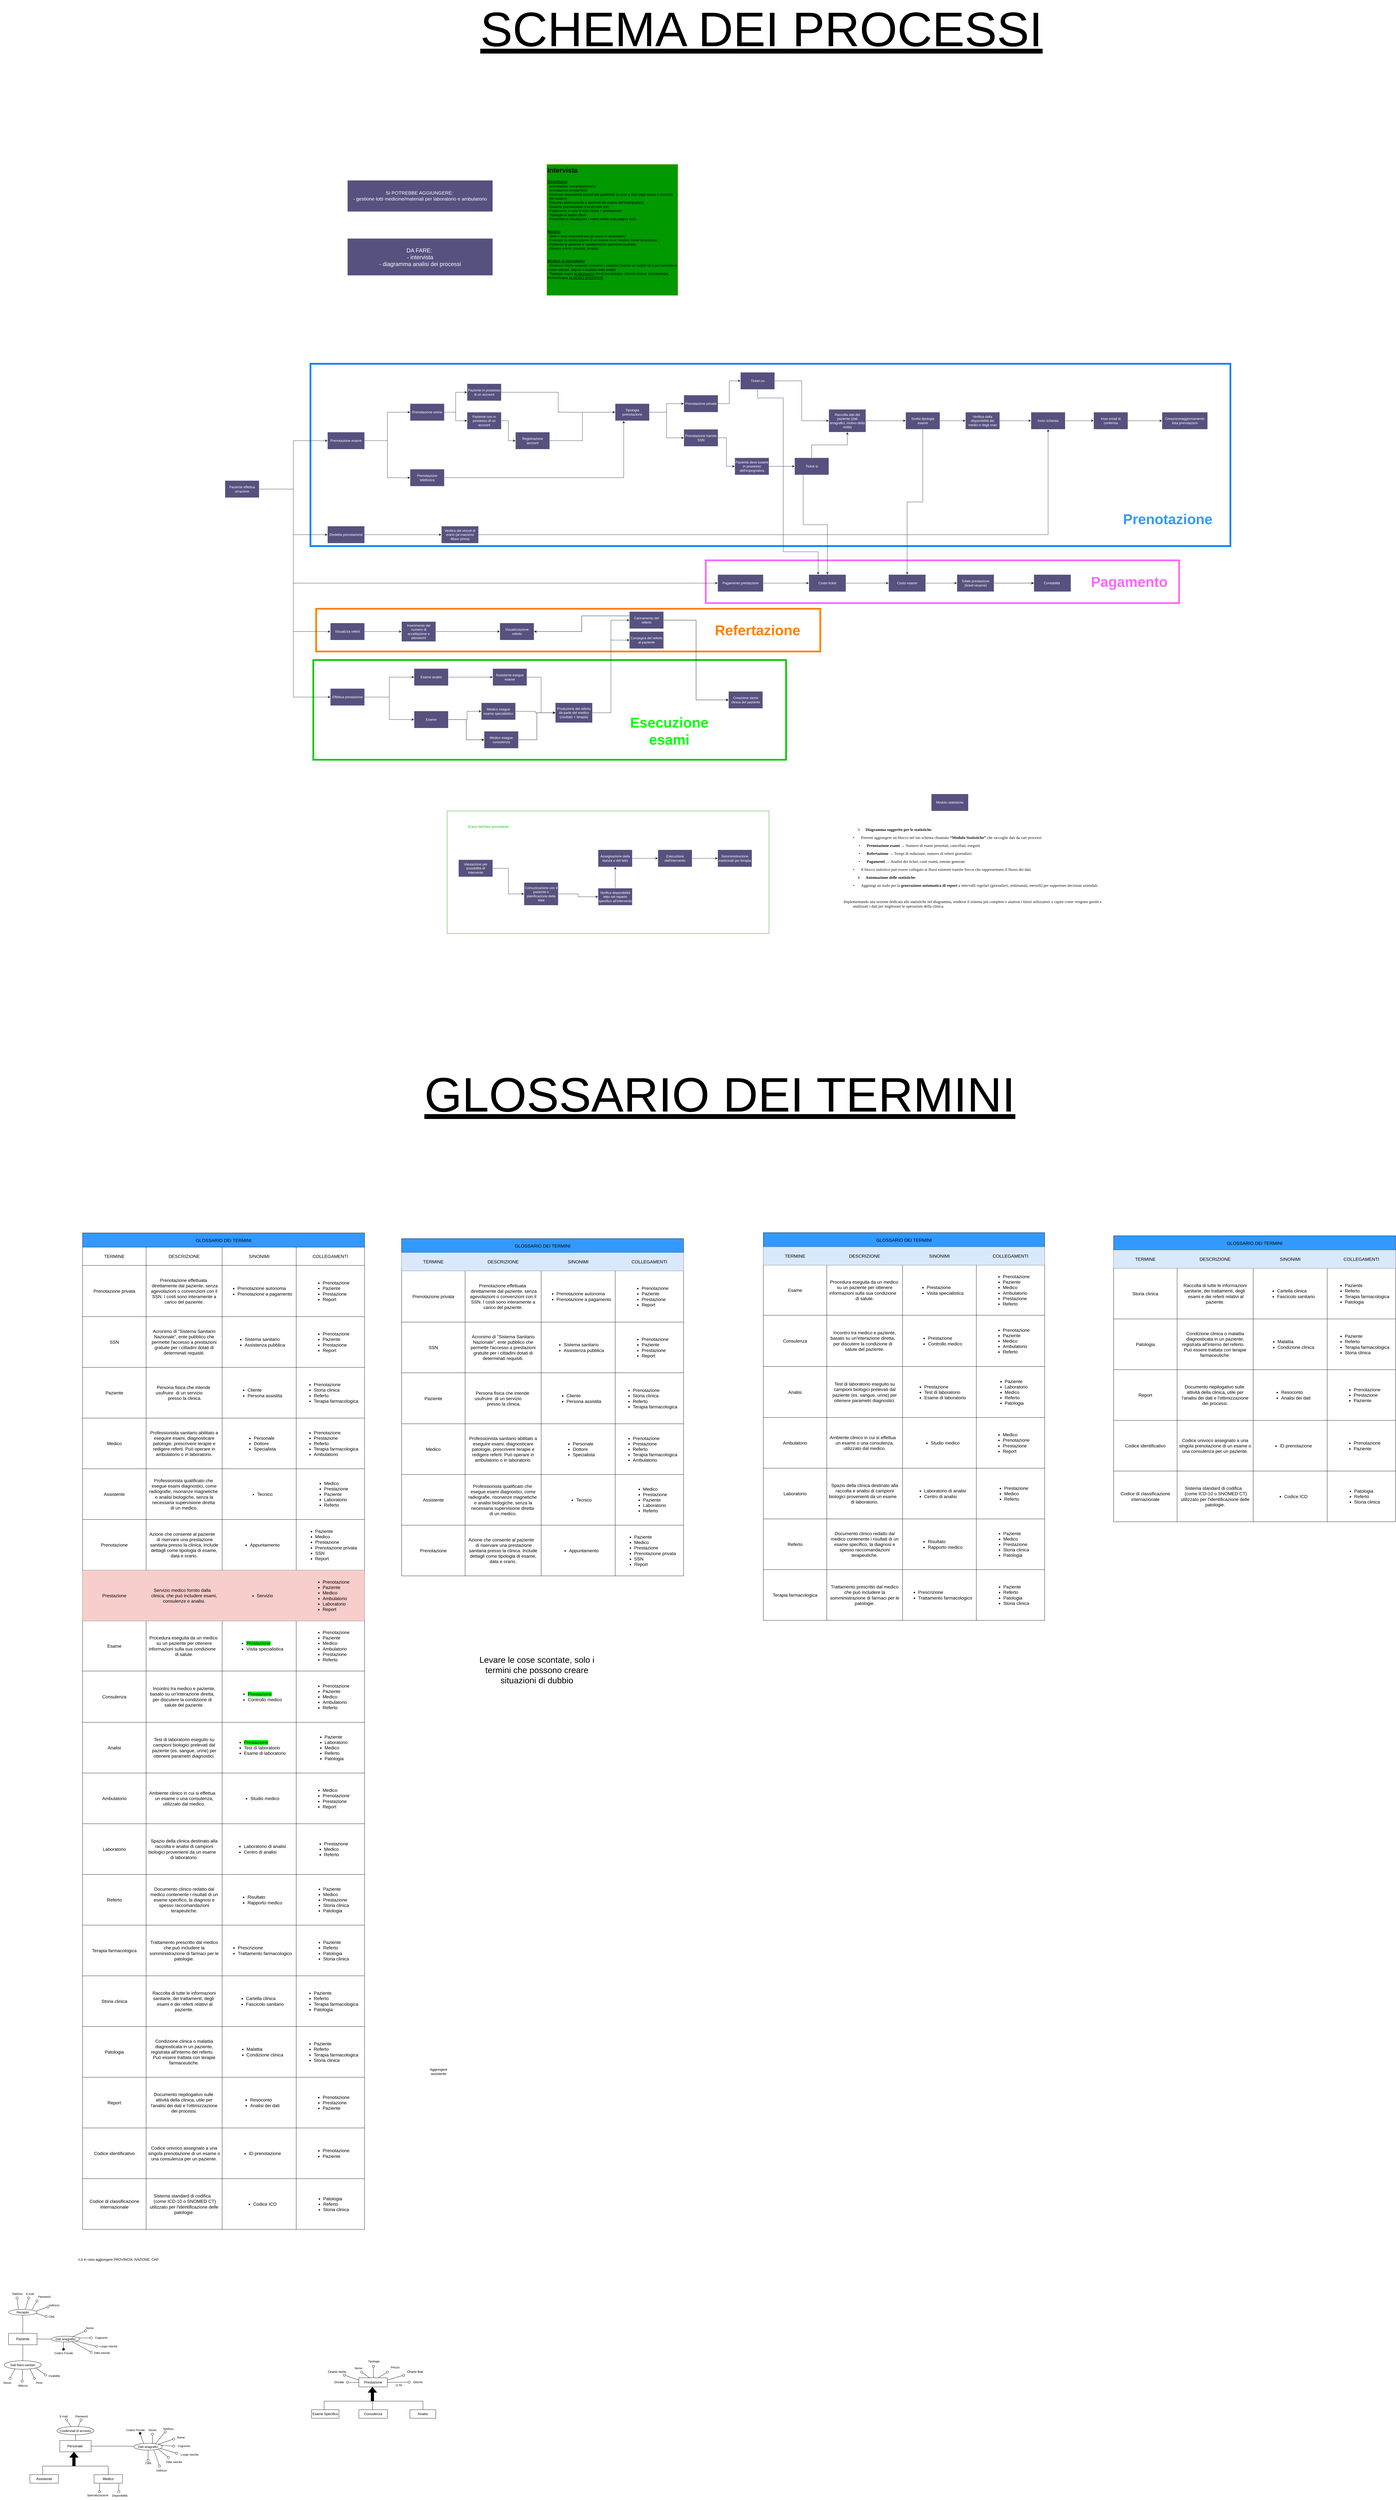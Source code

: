 <mxfile version="24.7.17">
  <diagram name="Pagina-1" id="3lH-unew0QHCKQf8BJHz">
    <mxGraphModel dx="1485" dy="1670" grid="1" gridSize="10" guides="1" tooltips="1" connect="1" arrows="1" fold="1" page="1" pageScale="1" pageWidth="827" pageHeight="1169" math="0" shadow="0">
      <root>
        <mxCell id="0" />
        <mxCell id="1" parent="0" />
        <mxCell id="-pbd2tuxrNDdwWP39WR3-16" value="" style="rounded=0;whiteSpace=wrap;html=1;fillColor=none;strokeColor=#007FFF;strokeWidth=6;" parent="1" vertex="1">
          <mxGeometry x="500" y="550" width="3230" height="640" as="geometry" />
        </mxCell>
        <mxCell id="-pbd2tuxrNDdwWP39WR3-24" value="" style="rounded=0;whiteSpace=wrap;html=1;fillColor=none;strokeColor=#FF66FF;strokeWidth=6;" parent="1" vertex="1">
          <mxGeometry x="1888" y="1240" width="1662" height="150" as="geometry" />
        </mxCell>
        <mxCell id="-pbd2tuxrNDdwWP39WR3-21" value="" style="rounded=0;whiteSpace=wrap;html=1;fillColor=none;strokeColor=#FF8000;strokeWidth=6;" parent="1" vertex="1">
          <mxGeometry x="520" y="1410" width="1770" height="150" as="geometry" />
        </mxCell>
        <mxCell id="-pbd2tuxrNDdwWP39WR3-19" value="" style="rounded=0;whiteSpace=wrap;html=1;fillColor=none;strokeColor=#00CC00;strokeWidth=6;glass=0;" parent="1" vertex="1">
          <mxGeometry x="510" y="1590" width="1660" height="350" as="geometry" />
        </mxCell>
        <mxCell id="WDLXAypAje4OOuT51dlW-1" value="&lt;font style=&quot;font-size: 20px;&quot;&gt;&lt;br&gt;&lt;/font&gt;&lt;div style=&quot;font-size: 20px;&quot;&gt;&lt;font style=&quot;font-size: 20px;&quot;&gt;DA FARE:&amp;nbsp;&lt;/font&gt;&lt;/div&gt;&lt;div style=&quot;font-size: 20px;&quot;&gt;&lt;font style=&quot;font-size: 20px;&quot;&gt;-&lt;span style=&quot;background-color: initial;&quot;&gt;&amp;nbsp;intervista&lt;/span&gt;&lt;/font&gt;&lt;/div&gt;&lt;div style=&quot;font-size: 20px;&quot;&gt;&lt;font style=&quot;font-size: 20px;&quot;&gt;- diagramma analisi dei processi&lt;br&gt;&lt;/font&gt;&lt;div style=&quot;&quot;&gt;&lt;br&gt;&lt;/div&gt;&lt;/div&gt;" style="text;html=1;align=center;verticalAlign=middle;whiteSpace=wrap;rounded=0;labelBackgroundColor=none;fontColor=#FFFFFF;fillColor=#56517E;strokeColor=#EEEEEE;" parent="1" vertex="1">
          <mxGeometry x="630" y="110" width="510" height="130" as="geometry" />
        </mxCell>
        <mxCell id="YYYCj6xVdQO4PE1L47ot-40" style="edgeStyle=orthogonalEdgeStyle;rounded=0;orthogonalLoop=1;jettySize=auto;html=1;entryX=0;entryY=0.5;entryDx=0;entryDy=0;strokeColor=#182E3E;" parent="1" source="WDLXAypAje4OOuT51dlW-2" target="YYYCj6xVdQO4PE1L47ot-37" edge="1">
          <mxGeometry relative="1" as="geometry" />
        </mxCell>
        <mxCell id="YYYCj6xVdQO4PE1L47ot-41" style="edgeStyle=orthogonalEdgeStyle;rounded=0;orthogonalLoop=1;jettySize=auto;html=1;entryX=0;entryY=0.5;entryDx=0;entryDy=0;strokeColor=#182E3E;" parent="1" source="WDLXAypAje4OOuT51dlW-2" target="YYYCj6xVdQO4PE1L47ot-30" edge="1">
          <mxGeometry relative="1" as="geometry" />
        </mxCell>
        <mxCell id="YYYCj6xVdQO4PE1L47ot-45" style="edgeStyle=orthogonalEdgeStyle;rounded=0;orthogonalLoop=1;jettySize=auto;html=1;entryX=0;entryY=0.5;entryDx=0;entryDy=0;strokeColor=#182E3E;" parent="1" source="WDLXAypAje4OOuT51dlW-2" target="YYYCj6xVdQO4PE1L47ot-42" edge="1">
          <mxGeometry relative="1" as="geometry">
            <Array as="points">
              <mxPoint x="440" y="990" />
              <mxPoint x="440" y="1320" />
            </Array>
          </mxGeometry>
        </mxCell>
        <mxCell id="YYYCj6xVdQO4PE1L47ot-57" style="edgeStyle=orthogonalEdgeStyle;rounded=0;orthogonalLoop=1;jettySize=auto;html=1;entryX=0;entryY=0.5;entryDx=0;entryDy=0;strokeColor=#182E3E;" parent="1" source="WDLXAypAje4OOuT51dlW-2" target="WDLXAypAje4OOuT51dlW-4" edge="1">
          <mxGeometry relative="1" as="geometry">
            <Array as="points">
              <mxPoint x="440" y="990" />
              <mxPoint x="440" y="1490" />
            </Array>
          </mxGeometry>
        </mxCell>
        <mxCell id="YYYCj6xVdQO4PE1L47ot-58" style="edgeStyle=orthogonalEdgeStyle;rounded=0;orthogonalLoop=1;jettySize=auto;html=1;entryX=0;entryY=0.5;entryDx=0;entryDy=0;strokeColor=#182E3E;" parent="1" source="WDLXAypAje4OOuT51dlW-2" target="WDLXAypAje4OOuT51dlW-41" edge="1">
          <mxGeometry relative="1" as="geometry">
            <Array as="points">
              <mxPoint x="440" y="990" />
              <mxPoint x="440" y="1720" />
            </Array>
          </mxGeometry>
        </mxCell>
        <mxCell id="WDLXAypAje4OOuT51dlW-2" value="Paziente effettua un&#39;azione" style="rounded=0;whiteSpace=wrap;html=1;labelBackgroundColor=none;fillColor=#56517E;strokeColor=#EEEEEE;fontColor=#FFFFFF;" parent="1" vertex="1">
          <mxGeometry x="200" y="960" width="120" height="60" as="geometry" />
        </mxCell>
        <mxCell id="WDLXAypAje4OOuT51dlW-14" style="edgeStyle=orthogonalEdgeStyle;rounded=0;orthogonalLoop=1;jettySize=auto;html=1;entryX=0;entryY=0.5;entryDx=0;entryDy=0;labelBackgroundColor=none;strokeColor=#182E3E;fontColor=default;" parent="1" source="WDLXAypAje4OOuT51dlW-3" target="WDLXAypAje4OOuT51dlW-6" edge="1">
          <mxGeometry relative="1" as="geometry" />
        </mxCell>
        <mxCell id="WDLXAypAje4OOuT51dlW-15" style="edgeStyle=orthogonalEdgeStyle;rounded=0;orthogonalLoop=1;jettySize=auto;html=1;entryX=0;entryY=0.5;entryDx=0;entryDy=0;labelBackgroundColor=none;strokeColor=#182E3E;fontColor=default;" parent="1" source="WDLXAypAje4OOuT51dlW-3" target="WDLXAypAje4OOuT51dlW-8" edge="1">
          <mxGeometry relative="1" as="geometry" />
        </mxCell>
        <mxCell id="WDLXAypAje4OOuT51dlW-3" value="Prenotazione online" style="rounded=0;whiteSpace=wrap;html=1;labelBackgroundColor=none;fillColor=#56517E;strokeColor=#EEEEEE;fontColor=#FFFFFF;" parent="1" vertex="1">
          <mxGeometry x="850" y="690" width="120" height="60" as="geometry" />
        </mxCell>
        <mxCell id="WDLXAypAje4OOuT51dlW-39" style="edgeStyle=orthogonalEdgeStyle;rounded=0;orthogonalLoop=1;jettySize=auto;html=1;entryX=0;entryY=0.5;entryDx=0;entryDy=0;labelBackgroundColor=none;strokeColor=#182E3E;fontColor=default;" parent="1" source="WDLXAypAje4OOuT51dlW-4" target="WDLXAypAje4OOuT51dlW-37" edge="1">
          <mxGeometry relative="1" as="geometry" />
        </mxCell>
        <mxCell id="WDLXAypAje4OOuT51dlW-4" value="Visualizza referti" style="rounded=0;whiteSpace=wrap;html=1;labelBackgroundColor=none;fillColor=#56517E;strokeColor=#EEEEEE;fontColor=#FFFFFF;" parent="1" vertex="1">
          <mxGeometry x="570" y="1460" width="120" height="60" as="geometry" />
        </mxCell>
        <mxCell id="YYYCj6xVdQO4PE1L47ot-36" style="edgeStyle=orthogonalEdgeStyle;rounded=0;orthogonalLoop=1;jettySize=auto;html=1;entryX=0.25;entryY=1;entryDx=0;entryDy=0;strokeColor=#182E3E;" parent="1" source="WDLXAypAje4OOuT51dlW-5" target="YYYCj6xVdQO4PE1L47ot-9" edge="1">
          <mxGeometry relative="1" as="geometry" />
        </mxCell>
        <mxCell id="WDLXAypAje4OOuT51dlW-5" value="Prenotazione telefonica" style="rounded=0;whiteSpace=wrap;html=1;labelBackgroundColor=none;fillColor=#56517E;strokeColor=#EEEEEE;fontColor=#FFFFFF;" parent="1" vertex="1">
          <mxGeometry x="850" y="920" width="120" height="60" as="geometry" />
        </mxCell>
        <mxCell id="YYYCj6xVdQO4PE1L47ot-10" style="edgeStyle=orthogonalEdgeStyle;rounded=0;orthogonalLoop=1;jettySize=auto;html=1;entryX=0;entryY=0.5;entryDx=0;entryDy=0;strokeColor=#182E3E;labelBackgroundColor=none;fontColor=default;" parent="1" source="WDLXAypAje4OOuT51dlW-6" target="YYYCj6xVdQO4PE1L47ot-9" edge="1">
          <mxGeometry relative="1" as="geometry" />
        </mxCell>
        <mxCell id="WDLXAypAje4OOuT51dlW-6" value="Paziente in possesso di un account" style="rounded=0;whiteSpace=wrap;html=1;labelBackgroundColor=none;fillColor=#56517E;strokeColor=#EEEEEE;fontColor=#FFFFFF;" parent="1" vertex="1">
          <mxGeometry x="1050" y="620" width="120" height="60" as="geometry" />
        </mxCell>
        <mxCell id="YYYCj6xVdQO4PE1L47ot-11" style="edgeStyle=orthogonalEdgeStyle;rounded=0;orthogonalLoop=1;jettySize=auto;html=1;entryX=0;entryY=0.5;entryDx=0;entryDy=0;strokeColor=#182E3E;labelBackgroundColor=none;fontColor=default;" parent="1" source="WDLXAypAje4OOuT51dlW-7" target="YYYCj6xVdQO4PE1L47ot-9" edge="1">
          <mxGeometry relative="1" as="geometry" />
        </mxCell>
        <mxCell id="WDLXAypAje4OOuT51dlW-7" value="Registrazione account" style="rounded=0;whiteSpace=wrap;html=1;labelBackgroundColor=none;fillColor=#56517E;strokeColor=#EEEEEE;fontColor=#FFFFFF;" parent="1" vertex="1">
          <mxGeometry x="1220" y="790" width="120" height="60" as="geometry" />
        </mxCell>
        <mxCell id="WDLXAypAje4OOuT51dlW-18" style="edgeStyle=orthogonalEdgeStyle;rounded=0;orthogonalLoop=1;jettySize=auto;html=1;entryX=0;entryY=0.5;entryDx=0;entryDy=0;labelBackgroundColor=none;strokeColor=#182E3E;fontColor=default;" parent="1" source="WDLXAypAje4OOuT51dlW-8" target="WDLXAypAje4OOuT51dlW-7" edge="1">
          <mxGeometry relative="1" as="geometry" />
        </mxCell>
        <mxCell id="WDLXAypAje4OOuT51dlW-8" value="Paziente non in possesso di un account" style="rounded=0;whiteSpace=wrap;html=1;labelBackgroundColor=none;fillColor=#56517E;strokeColor=#EEEEEE;fontColor=#FFFFFF;" parent="1" vertex="1">
          <mxGeometry x="1050" y="720" width="120" height="60" as="geometry" />
        </mxCell>
        <mxCell id="WDLXAypAje4OOuT51dlW-21" style="edgeStyle=orthogonalEdgeStyle;rounded=0;orthogonalLoop=1;jettySize=auto;html=1;entryX=0;entryY=0.5;entryDx=0;entryDy=0;labelBackgroundColor=none;strokeColor=#182E3E;fontColor=default;" parent="1" edge="1">
          <mxGeometry relative="1" as="geometry">
            <mxPoint x="1850" y="-90" as="sourcePoint" />
          </mxGeometry>
        </mxCell>
        <mxCell id="YYYCj6xVdQO4PE1L47ot-47" style="edgeStyle=orthogonalEdgeStyle;rounded=0;orthogonalLoop=1;jettySize=auto;html=1;entryX=0;entryY=0.5;entryDx=0;entryDy=0;strokeColor=#182E3E;" parent="1" source="WDLXAypAje4OOuT51dlW-9" target="YYYCj6xVdQO4PE1L47ot-46" edge="1">
          <mxGeometry relative="1" as="geometry" />
        </mxCell>
        <mxCell id="WDLXAypAje4OOuT51dlW-9" value="Raccolta dati del paziente (dati anagrafici, motivo della visita)" style="rounded=0;whiteSpace=wrap;html=1;labelBackgroundColor=none;fillColor=#56517E;strokeColor=#EEEEEE;fontColor=#FFFFFF;" parent="1" vertex="1">
          <mxGeometry x="2320" y="710" width="130" height="80" as="geometry" />
        </mxCell>
        <mxCell id="WDLXAypAje4OOuT51dlW-28" style="edgeStyle=orthogonalEdgeStyle;rounded=0;orthogonalLoop=1;jettySize=auto;html=1;entryX=0;entryY=0.5;entryDx=0;entryDy=0;labelBackgroundColor=none;strokeColor=#182E3E;fontColor=default;" parent="1" source="WDLXAypAje4OOuT51dlW-44" target="WDLXAypAje4OOuT51dlW-24" edge="1">
          <mxGeometry relative="1" as="geometry" />
        </mxCell>
        <mxCell id="YYYCj6xVdQO4PE1L47ot-76" style="edgeStyle=orthogonalEdgeStyle;rounded=0;orthogonalLoop=1;jettySize=auto;html=1;entryX=0;entryY=0.5;entryDx=0;entryDy=0;strokeColor=#182E3E;" parent="1" source="WDLXAypAje4OOuT51dlW-23" target="YYYCj6xVdQO4PE1L47ot-60" edge="1">
          <mxGeometry relative="1" as="geometry" />
        </mxCell>
        <mxCell id="WDLXAypAje4OOuT51dlW-23" value="Invio email di conferma" style="rounded=0;whiteSpace=wrap;html=1;labelBackgroundColor=none;fillColor=#56517E;strokeColor=#EEEEEE;fontColor=#FFFFFF;" parent="1" vertex="1">
          <mxGeometry x="3250" y="720" width="120" height="60" as="geometry" />
        </mxCell>
        <mxCell id="WDLXAypAje4OOuT51dlW-30" style="edgeStyle=orthogonalEdgeStyle;rounded=0;orthogonalLoop=1;jettySize=auto;html=1;entryX=0;entryY=0.5;entryDx=0;entryDy=0;labelBackgroundColor=none;strokeColor=#182E3E;fontColor=default;" parent="1" source="WDLXAypAje4OOuT51dlW-24" target="WDLXAypAje4OOuT51dlW-23" edge="1">
          <mxGeometry relative="1" as="geometry" />
        </mxCell>
        <mxCell id="WDLXAypAje4OOuT51dlW-24" value="Invio richiesta" style="rounded=0;whiteSpace=wrap;html=1;labelBackgroundColor=none;fillColor=#56517E;strokeColor=#EEEEEE;fontColor=#FFFFFF;" parent="1" vertex="1">
          <mxGeometry x="3030" y="720" width="120" height="60" as="geometry" />
        </mxCell>
        <mxCell id="YYYCj6xVdQO4PE1L47ot-28" style="edgeStyle=orthogonalEdgeStyle;rounded=0;orthogonalLoop=1;jettySize=auto;html=1;entryX=0;entryY=0.5;entryDx=0;entryDy=0;strokeColor=#182E3E;labelBackgroundColor=none;fontColor=default;" parent="1" source="WDLXAypAje4OOuT51dlW-25" target="YYYCj6xVdQO4PE1L47ot-21" edge="1">
          <mxGeometry relative="1" as="geometry" />
        </mxCell>
        <mxCell id="WDLXAypAje4OOuT51dlW-25" value="Paziente deve essere in possesso dell&#39;impegnativa" style="rounded=0;whiteSpace=wrap;html=1;labelBackgroundColor=none;fillColor=#56517E;strokeColor=#EEEEEE;fontColor=#FFFFFF;" parent="1" vertex="1">
          <mxGeometry x="1990" y="880" width="120" height="60" as="geometry" />
        </mxCell>
        <mxCell id="WDLXAypAje4OOuT51dlW-36" style="edgeStyle=orthogonalEdgeStyle;rounded=0;orthogonalLoop=1;jettySize=auto;html=1;entryX=0;entryY=0.5;entryDx=0;entryDy=0;labelBackgroundColor=none;strokeColor=#182E3E;fontColor=default;" parent="1" edge="1">
          <mxGeometry relative="1" as="geometry">
            <mxPoint x="1850" y="-90" as="sourcePoint" />
          </mxGeometry>
        </mxCell>
        <mxCell id="WDLXAypAje4OOuT51dlW-40" style="edgeStyle=orthogonalEdgeStyle;rounded=0;orthogonalLoop=1;jettySize=auto;html=1;entryX=0;entryY=0.5;entryDx=0;entryDy=0;labelBackgroundColor=none;strokeColor=#182E3E;fontColor=default;" parent="1" source="WDLXAypAje4OOuT51dlW-37" target="WDLXAypAje4OOuT51dlW-38" edge="1">
          <mxGeometry relative="1" as="geometry" />
        </mxCell>
        <mxCell id="WDLXAypAje4OOuT51dlW-37" value="Inserimento del numero di accettazione e password" style="rounded=0;whiteSpace=wrap;html=1;labelBackgroundColor=none;fillColor=#56517E;strokeColor=#EEEEEE;fontColor=#FFFFFF;" parent="1" vertex="1">
          <mxGeometry x="820" y="1455" width="120" height="70" as="geometry" />
        </mxCell>
        <mxCell id="WDLXAypAje4OOuT51dlW-38" value="Visualizzazione referto" style="rounded=0;whiteSpace=wrap;html=1;labelBackgroundColor=none;fillColor=#56517E;strokeColor=#EEEEEE;fontColor=#FFFFFF;" parent="1" vertex="1">
          <mxGeometry x="1165" y="1460" width="120" height="60" as="geometry" />
        </mxCell>
        <mxCell id="YYYCj6xVdQO4PE1L47ot-69" style="edgeStyle=orthogonalEdgeStyle;rounded=0;orthogonalLoop=1;jettySize=auto;html=1;entryX=0;entryY=0.5;entryDx=0;entryDy=0;strokeColor=#182E3E;" parent="1" source="WDLXAypAje4OOuT51dlW-41" target="YYYCj6xVdQO4PE1L47ot-67" edge="1">
          <mxGeometry relative="1" as="geometry" />
        </mxCell>
        <mxCell id="YYYCj6xVdQO4PE1L47ot-70" style="edgeStyle=orthogonalEdgeStyle;rounded=0;orthogonalLoop=1;jettySize=auto;html=1;entryX=0;entryY=0.5;entryDx=0;entryDy=0;strokeColor=#182E3E;" parent="1" source="WDLXAypAje4OOuT51dlW-41" target="YYYCj6xVdQO4PE1L47ot-68" edge="1">
          <mxGeometry relative="1" as="geometry" />
        </mxCell>
        <mxCell id="WDLXAypAje4OOuT51dlW-41" value="Effettua prestazione" style="rounded=0;whiteSpace=wrap;html=1;labelBackgroundColor=none;fillColor=#56517E;strokeColor=#EEEEEE;fontColor=#FFFFFF;" parent="1" vertex="1">
          <mxGeometry x="570" y="1690" width="120" height="60" as="geometry" />
        </mxCell>
        <mxCell id="WDLXAypAje4OOuT51dlW-55" style="edgeStyle=orthogonalEdgeStyle;rounded=0;orthogonalLoop=1;jettySize=auto;html=1;labelBackgroundColor=none;strokeColor=#182E3E;fontColor=default;entryX=0;entryY=0.5;entryDx=0;entryDy=0;" parent="1" source="WDLXAypAje4OOuT51dlW-42" target="WDLXAypAje4OOuT51dlW-52" edge="1">
          <mxGeometry relative="1" as="geometry" />
        </mxCell>
        <mxCell id="WDLXAypAje4OOuT51dlW-57" style="edgeStyle=orthogonalEdgeStyle;rounded=0;orthogonalLoop=1;jettySize=auto;html=1;entryX=0;entryY=0.5;entryDx=0;entryDy=0;labelBackgroundColor=none;strokeColor=#182E3E;fontColor=default;" parent="1" source="WDLXAypAje4OOuT51dlW-42" target="WDLXAypAje4OOuT51dlW-56" edge="1">
          <mxGeometry relative="1" as="geometry" />
        </mxCell>
        <mxCell id="WDLXAypAje4OOuT51dlW-42" value="Produzione del referto da parte del medico (risultato + terapia)" style="rounded=0;whiteSpace=wrap;html=1;labelBackgroundColor=none;fillColor=#56517E;strokeColor=#EEEEEE;fontColor=#FFFFFF;" parent="1" vertex="1">
          <mxGeometry x="1360" y="1740" width="130" height="70" as="geometry" />
        </mxCell>
        <mxCell id="WDLXAypAje4OOuT51dlW-44" value="Verifica della disponibilità dei medici e degli orari" style="rounded=0;whiteSpace=wrap;html=1;labelBackgroundColor=none;fillColor=#56517E;strokeColor=#EEEEEE;fontColor=#FFFFFF;" parent="1" vertex="1">
          <mxGeometry x="2800" y="720" width="120" height="60" as="geometry" />
        </mxCell>
        <mxCell id="-pbd2tuxrNDdwWP39WR3-10" style="edgeStyle=orthogonalEdgeStyle;rounded=0;orthogonalLoop=1;jettySize=auto;html=1;entryX=0;entryY=0.5;entryDx=0;entryDy=0;" parent="1" source="WDLXAypAje4OOuT51dlW-52" target="-pbd2tuxrNDdwWP39WR3-9" edge="1">
          <mxGeometry relative="1" as="geometry" />
        </mxCell>
        <mxCell id="-pbd2tuxrNDdwWP39WR3-22" style="edgeStyle=orthogonalEdgeStyle;rounded=0;orthogonalLoop=1;jettySize=auto;html=1;entryX=1;entryY=0.5;entryDx=0;entryDy=0;exitX=0;exitY=0.25;exitDx=0;exitDy=0;" parent="1" source="WDLXAypAje4OOuT51dlW-52" target="WDLXAypAje4OOuT51dlW-38" edge="1">
          <mxGeometry relative="1" as="geometry" />
        </mxCell>
        <mxCell id="WDLXAypAje4OOuT51dlW-52" value="Caricamento del referto" style="rounded=0;whiteSpace=wrap;html=1;labelBackgroundColor=none;fillColor=#56517E;strokeColor=#EEEEEE;fontColor=#FFFFFF;" parent="1" vertex="1">
          <mxGeometry x="1620" y="1420" width="120" height="60" as="geometry" />
        </mxCell>
        <mxCell id="WDLXAypAje4OOuT51dlW-56" value="Consegna del referto al paziente" style="rounded=0;whiteSpace=wrap;html=1;labelBackgroundColor=none;fillColor=#56517E;strokeColor=#EEEEEE;fontColor=#FFFFFF;" parent="1" vertex="1">
          <mxGeometry x="1620" y="1490" width="120" height="60" as="geometry" />
        </mxCell>
        <mxCell id="WDLXAypAje4OOuT51dlW-70" style="edgeStyle=orthogonalEdgeStyle;rounded=0;orthogonalLoop=1;jettySize=auto;html=1;entryX=0;entryY=0.5;entryDx=0;entryDy=0;labelBackgroundColor=none;strokeColor=#182E3E;fontColor=default;" parent="1" source="WDLXAypAje4OOuT51dlW-58" target="WDLXAypAje4OOuT51dlW-61" edge="1">
          <mxGeometry relative="1" as="geometry" />
        </mxCell>
        <mxCell id="WDLXAypAje4OOuT51dlW-58" value="Valutazione per possibilità di intervento" style="rounded=0;whiteSpace=wrap;html=1;labelBackgroundColor=none;fillColor=#56517E;strokeColor=#EEEEEE;fontColor=#FFFFFF;" parent="1" vertex="1">
          <mxGeometry x="1020" y="2291" width="120" height="60" as="geometry" />
        </mxCell>
        <mxCell id="WDLXAypAje4OOuT51dlW-71" style="edgeStyle=orthogonalEdgeStyle;rounded=0;orthogonalLoop=1;jettySize=auto;html=1;labelBackgroundColor=none;strokeColor=#182E3E;fontColor=default;" parent="1" source="WDLXAypAje4OOuT51dlW-61" target="WDLXAypAje4OOuT51dlW-64" edge="1">
          <mxGeometry relative="1" as="geometry" />
        </mxCell>
        <mxCell id="WDLXAypAje4OOuT51dlW-61" value="Comunicazione con il paziente e pianificazione della data" style="rounded=0;whiteSpace=wrap;html=1;labelBackgroundColor=none;fillColor=#56517E;strokeColor=#EEEEEE;fontColor=#FFFFFF;" parent="1" vertex="1">
          <mxGeometry x="1250" y="2371" width="120" height="80" as="geometry" />
        </mxCell>
        <mxCell id="WDLXAypAje4OOuT51dlW-73" style="edgeStyle=orthogonalEdgeStyle;rounded=0;orthogonalLoop=1;jettySize=auto;html=1;entryX=0;entryY=0.5;entryDx=0;entryDy=0;labelBackgroundColor=none;strokeColor=#182E3E;fontColor=default;" parent="1" source="WDLXAypAje4OOuT51dlW-63" target="WDLXAypAje4OOuT51dlW-66" edge="1">
          <mxGeometry relative="1" as="geometry" />
        </mxCell>
        <mxCell id="WDLXAypAje4OOuT51dlW-63" value="Assegnazione della stanza e del letto" style="rounded=0;whiteSpace=wrap;html=1;labelBackgroundColor=none;fillColor=#56517E;strokeColor=#EEEEEE;fontColor=#FFFFFF;" parent="1" vertex="1">
          <mxGeometry x="1510" y="2256" width="120" height="60" as="geometry" />
        </mxCell>
        <mxCell id="WDLXAypAje4OOuT51dlW-72" style="edgeStyle=orthogonalEdgeStyle;rounded=0;orthogonalLoop=1;jettySize=auto;html=1;entryX=0.5;entryY=1;entryDx=0;entryDy=0;labelBackgroundColor=none;strokeColor=#182E3E;fontColor=default;" parent="1" source="WDLXAypAje4OOuT51dlW-64" target="WDLXAypAje4OOuT51dlW-63" edge="1">
          <mxGeometry relative="1" as="geometry" />
        </mxCell>
        <mxCell id="WDLXAypAje4OOuT51dlW-64" value="Verifica disponibilità letto nel reparto specifico all&#39;intervento" style="rounded=0;whiteSpace=wrap;html=1;labelBackgroundColor=none;fillColor=#56517E;strokeColor=#EEEEEE;fontColor=#FFFFFF;" parent="1" vertex="1">
          <mxGeometry x="1510" y="2391" width="120" height="60" as="geometry" />
        </mxCell>
        <mxCell id="WDLXAypAje4OOuT51dlW-65" value="Somministrazione medicinali per terapia" style="rounded=0;whiteSpace=wrap;html=1;labelBackgroundColor=none;fillColor=#56517E;strokeColor=#EEEEEE;fontColor=#FFFFFF;" parent="1" vertex="1">
          <mxGeometry x="1930" y="2256" width="120" height="60" as="geometry" />
        </mxCell>
        <mxCell id="WDLXAypAje4OOuT51dlW-74" style="edgeStyle=orthogonalEdgeStyle;rounded=0;orthogonalLoop=1;jettySize=auto;html=1;labelBackgroundColor=none;strokeColor=#182E3E;fontColor=default;" parent="1" source="WDLXAypAje4OOuT51dlW-66" target="WDLXAypAje4OOuT51dlW-65" edge="1">
          <mxGeometry relative="1" as="geometry" />
        </mxCell>
        <mxCell id="WDLXAypAje4OOuT51dlW-66" value="Esecuzione dell&#39;intervento" style="rounded=0;whiteSpace=wrap;html=1;labelBackgroundColor=none;fillColor=#56517E;strokeColor=#EEEEEE;fontColor=#FFFFFF;" parent="1" vertex="1">
          <mxGeometry x="1720" y="2256" width="120" height="60" as="geometry" />
        </mxCell>
        <mxCell id="YYYCj6xVdQO4PE1L47ot-3" value="&lt;h1 style=&quot;margin-top: 0px;&quot;&gt;Intervista&lt;/h1&gt;&lt;div&gt;&lt;font style=&quot;font-size: 15px;&quot;&gt;&lt;u&gt;Segretaria&lt;/u&gt;&lt;/font&gt;&lt;font style=&quot;font-size: 13px;&quot;&gt;:&lt;/font&gt;&lt;br&gt;- prenotazioni online/telefoniche&lt;/div&gt;&lt;div&gt;- prenotazioni private/SSN&amp;nbsp;&lt;/div&gt;&lt;div&gt;- Gestione disponibilità (vincoli già predefiniti su orari e date degli esami a seconda&amp;nbsp; &amp;nbsp; &amp;nbsp;&amp;nbsp;&lt;span style=&quot;background-color: initial;&quot;&gt;del medico)&lt;/span&gt;&lt;/div&gt;&lt;div&gt;- Discorso ticket (esente a seconda del codice dell&#39;impegnativa)&amp;nbsp;&lt;/div&gt;&lt;div&gt;- Disdetta prenotazione (vincoli sulle ore)&lt;/div&gt;&lt;div&gt;- Pagamento e costi di tutto (ticket + prestazione)&lt;/div&gt;&lt;div&gt;- Tipologia di esami offerti&lt;/div&gt;&lt;div&gt;- Possibilità di visualizzare i referti online sulla pagina vista&lt;/div&gt;&lt;div&gt;&lt;br&gt;&lt;/div&gt;&lt;div&gt;&lt;br&gt;&lt;/div&gt;&lt;div style=&quot;&quot;&gt;&lt;font style=&quot;font-size: 14px;&quot;&gt;&lt;u&gt;Medico&lt;/u&gt;&lt;/font&gt;&lt;span style=&quot;font-size: 13px;&quot;&gt;:&lt;/span&gt;&lt;/div&gt;&lt;div&gt;- Date e orari disponibili per gli esami in ambulatorio&lt;/div&gt;&lt;div&gt;- Esempio su strutturazione di un esame di un medico, breve descrizione&lt;/div&gt;&lt;div&gt;- Richiesta al paziente le caratteristiche psichiche-sanitarie&lt;/div&gt;&lt;div&gt;- Stesura referto (risultati, terapia)&lt;/div&gt;&lt;div&gt;&lt;br&gt;&lt;/div&gt;&lt;div&gt;&lt;br&gt;&lt;/div&gt;&lt;div style=&quot;&quot;&gt;&lt;font style=&quot;font-size: 14px;&quot;&gt;&lt;u&gt;Medico di laboratorio&lt;/u&gt;&lt;/font&gt;&lt;span style=&quot;font-size: 13px;&quot;&gt;:&amp;nbsp;&lt;/span&gt;&lt;/div&gt;&lt;div&gt;- Gestione referto paziente (ricevono i campioni (hanno un codice id) e poi controllano i valori ottimali. Stipula il risultato delle analisi&lt;/div&gt;&lt;div&gt;- Tipologia esami &lt;u&gt;di laboratorio&lt;/u&gt; offerti (ematologia, chimica clinica, microbiologia, immunologia) &lt;u&gt;IN MODO SPECIFICO&lt;/u&gt;&lt;/div&gt;&lt;div&gt;&lt;br&gt;&lt;/div&gt;" style="text;html=1;whiteSpace=wrap;overflow=hidden;rounded=0;fillColor=#009900;strokeColor=#d79b00;labelBackgroundColor=none;" parent="1" vertex="1">
          <mxGeometry x="1330" y="-150" width="460" height="460" as="geometry" />
        </mxCell>
        <mxCell id="YYYCj6xVdQO4PE1L47ot-6" value="&lt;div style=&quot;font-size: 17px;&quot;&gt;&lt;font style=&quot;font-size: 17px;&quot;&gt;SI POTREBBE AGGIUNGERE:&amp;nbsp;&lt;/font&gt;&lt;/div&gt;&lt;div style=&quot;font-size: 17px;&quot;&gt;&lt;font style=&quot;font-size: 17px;&quot;&gt;-&lt;span style=&quot;background-color: initial;&quot;&gt;&amp;nbsp;gestione lotti medicine/materiali per laboratorio e ambulatorio&lt;/span&gt;&lt;/font&gt;&lt;/div&gt;" style="text;html=1;align=center;verticalAlign=middle;whiteSpace=wrap;rounded=0;labelBackgroundColor=none;fontColor=#FFFFFF;fillColor=#56517E;strokeColor=#EEEEEE;" parent="1" vertex="1">
          <mxGeometry x="630" y="-94" width="510" height="110" as="geometry" />
        </mxCell>
        <mxCell id="YYYCj6xVdQO4PE1L47ot-22" style="edgeStyle=orthogonalEdgeStyle;rounded=0;orthogonalLoop=1;jettySize=auto;html=1;entryX=0;entryY=0.5;entryDx=0;entryDy=0;strokeColor=#182E3E;labelBackgroundColor=none;fontColor=default;" parent="1" source="YYYCj6xVdQO4PE1L47ot-7" target="YYYCj6xVdQO4PE1L47ot-20" edge="1">
          <mxGeometry relative="1" as="geometry" />
        </mxCell>
        <mxCell id="YYYCj6xVdQO4PE1L47ot-7" value="Prenotazione privata" style="rounded=0;whiteSpace=wrap;html=1;labelBackgroundColor=none;fillColor=#56517E;strokeColor=#EEEEEE;fontColor=#FFFFFF;" parent="1" vertex="1">
          <mxGeometry x="1811" y="660" width="120" height="60" as="geometry" />
        </mxCell>
        <mxCell id="YYYCj6xVdQO4PE1L47ot-27" style="edgeStyle=orthogonalEdgeStyle;rounded=0;orthogonalLoop=1;jettySize=auto;html=1;entryX=0;entryY=0.5;entryDx=0;entryDy=0;strokeColor=#182E3E;labelBackgroundColor=none;fontColor=default;" parent="1" source="YYYCj6xVdQO4PE1L47ot-8" target="WDLXAypAje4OOuT51dlW-25" edge="1">
          <mxGeometry relative="1" as="geometry" />
        </mxCell>
        <mxCell id="YYYCj6xVdQO4PE1L47ot-8" value="Prenotazione tramite SSN" style="rounded=0;whiteSpace=wrap;html=1;labelBackgroundColor=none;fillColor=#56517E;strokeColor=#EEEEEE;fontColor=#FFFFFF;" parent="1" vertex="1">
          <mxGeometry x="1811" y="780" width="120" height="60" as="geometry" />
        </mxCell>
        <mxCell id="YYYCj6xVdQO4PE1L47ot-13" style="edgeStyle=orthogonalEdgeStyle;rounded=0;orthogonalLoop=1;jettySize=auto;html=1;entryX=0;entryY=0.5;entryDx=0;entryDy=0;strokeColor=#182E3E;labelBackgroundColor=none;fontColor=default;" parent="1" source="YYYCj6xVdQO4PE1L47ot-9" target="YYYCj6xVdQO4PE1L47ot-7" edge="1">
          <mxGeometry relative="1" as="geometry" />
        </mxCell>
        <mxCell id="YYYCj6xVdQO4PE1L47ot-14" style="edgeStyle=orthogonalEdgeStyle;rounded=0;orthogonalLoop=1;jettySize=auto;html=1;entryX=0;entryY=0.5;entryDx=0;entryDy=0;strokeColor=#182E3E;labelBackgroundColor=none;fontColor=default;" parent="1" source="YYYCj6xVdQO4PE1L47ot-9" target="YYYCj6xVdQO4PE1L47ot-8" edge="1">
          <mxGeometry relative="1" as="geometry" />
        </mxCell>
        <mxCell id="YYYCj6xVdQO4PE1L47ot-9" value="Tipologia prenotazione" style="rounded=0;whiteSpace=wrap;html=1;labelBackgroundColor=none;fillColor=#56517E;strokeColor=#EEEEEE;fontColor=#FFFFFF;" parent="1" vertex="1">
          <mxGeometry x="1570" y="690" width="120" height="60" as="geometry" />
        </mxCell>
        <mxCell id="YYYCj6xVdQO4PE1L47ot-24" style="edgeStyle=orthogonalEdgeStyle;rounded=0;orthogonalLoop=1;jettySize=auto;html=1;entryX=0;entryY=0.5;entryDx=0;entryDy=0;strokeColor=#182E3E;labelBackgroundColor=none;fontColor=default;" parent="1" source="YYYCj6xVdQO4PE1L47ot-20" target="WDLXAypAje4OOuT51dlW-9" edge="1">
          <mxGeometry relative="1" as="geometry" />
        </mxCell>
        <mxCell id="YYYCj6xVdQO4PE1L47ot-50" style="edgeStyle=orthogonalEdgeStyle;rounded=0;orthogonalLoop=1;jettySize=auto;html=1;entryX=0.25;entryY=0;entryDx=0;entryDy=0;strokeColor=#182E3E;exitX=0.5;exitY=1;exitDx=0;exitDy=0;" parent="1" source="YYYCj6xVdQO4PE1L47ot-20" target="YYYCj6xVdQO4PE1L47ot-44" edge="1">
          <mxGeometry relative="1" as="geometry">
            <mxPoint x="1993.75" y="670" as="sourcePoint" />
            <mxPoint x="2146.25" y="1350" as="targetPoint" />
            <Array as="points">
              <mxPoint x="2070" y="670" />
              <mxPoint x="2160" y="670" />
              <mxPoint x="2160" y="1210" />
              <mxPoint x="2282" y="1210" />
            </Array>
          </mxGeometry>
        </mxCell>
        <mxCell id="YYYCj6xVdQO4PE1L47ot-20" value="Ticket no" style="rounded=0;whiteSpace=wrap;html=1;labelBackgroundColor=none;fillColor=#56517E;strokeColor=#EEEEEE;fontColor=#FFFFFF;" parent="1" vertex="1">
          <mxGeometry x="2010" y="580" width="120" height="60" as="geometry" />
        </mxCell>
        <mxCell id="YYYCj6xVdQO4PE1L47ot-29" style="edgeStyle=orthogonalEdgeStyle;rounded=0;orthogonalLoop=1;jettySize=auto;html=1;entryX=0.5;entryY=1;entryDx=0;entryDy=0;strokeColor=#182E3E;labelBackgroundColor=none;fontColor=default;" parent="1" source="YYYCj6xVdQO4PE1L47ot-21" target="WDLXAypAje4OOuT51dlW-9" edge="1">
          <mxGeometry relative="1" as="geometry" />
        </mxCell>
        <mxCell id="YYYCj6xVdQO4PE1L47ot-51" style="edgeStyle=orthogonalEdgeStyle;rounded=0;orthogonalLoop=1;jettySize=auto;html=1;entryX=0.5;entryY=0;entryDx=0;entryDy=0;strokeColor=#182E3E;exitX=0.25;exitY=1;exitDx=0;exitDy=0;" parent="1" source="YYYCj6xVdQO4PE1L47ot-21" target="YYYCj6xVdQO4PE1L47ot-44" edge="1">
          <mxGeometry relative="1" as="geometry" />
        </mxCell>
        <mxCell id="YYYCj6xVdQO4PE1L47ot-21" value="Ticket si" style="rounded=0;whiteSpace=wrap;html=1;labelBackgroundColor=none;fillColor=#56517E;strokeColor=#EEEEEE;fontColor=#FFFFFF;" parent="1" vertex="1">
          <mxGeometry x="2200" y="880" width="120" height="60" as="geometry" />
        </mxCell>
        <mxCell id="YYYCj6xVdQO4PE1L47ot-33" style="edgeStyle=orthogonalEdgeStyle;rounded=0;orthogonalLoop=1;jettySize=auto;html=1;entryX=0;entryY=0.5;entryDx=0;entryDy=0;strokeColor=#182E3E;labelBackgroundColor=none;fontColor=default;" parent="1" source="YYYCj6xVdQO4PE1L47ot-30" target="YYYCj6xVdQO4PE1L47ot-32" edge="1">
          <mxGeometry relative="1" as="geometry" />
        </mxCell>
        <mxCell id="YYYCj6xVdQO4PE1L47ot-30" value="Disdetta prenotazione" style="rounded=0;whiteSpace=wrap;html=1;labelBackgroundColor=none;fillColor=#56517E;strokeColor=#EEEEEE;fontColor=#FFFFFF;" parent="1" vertex="1">
          <mxGeometry x="560" y="1120" width="130" height="60" as="geometry" />
        </mxCell>
        <mxCell id="YYYCj6xVdQO4PE1L47ot-34" style="edgeStyle=orthogonalEdgeStyle;rounded=0;orthogonalLoop=1;jettySize=auto;html=1;entryX=0.5;entryY=1;entryDx=0;entryDy=0;strokeColor=#182E3E;labelBackgroundColor=none;fontColor=default;" parent="1" source="YYYCj6xVdQO4PE1L47ot-32" target="WDLXAypAje4OOuT51dlW-24" edge="1">
          <mxGeometry relative="1" as="geometry" />
        </mxCell>
        <mxCell id="YYYCj6xVdQO4PE1L47ot-32" value="Verifica dei vincoli di orario (al massimo 48ore prima)" style="rounded=0;whiteSpace=wrap;html=1;labelBackgroundColor=none;fillColor=#56517E;strokeColor=#EEEEEE;fontColor=#FFFFFF;" parent="1" vertex="1">
          <mxGeometry x="960" y="1120" width="130" height="60" as="geometry" />
        </mxCell>
        <mxCell id="YYYCj6xVdQO4PE1L47ot-38" style="edgeStyle=orthogonalEdgeStyle;rounded=0;orthogonalLoop=1;jettySize=auto;html=1;entryX=0;entryY=0.5;entryDx=0;entryDy=0;strokeColor=#182E3E;" parent="1" source="YYYCj6xVdQO4PE1L47ot-37" target="WDLXAypAje4OOuT51dlW-3" edge="1">
          <mxGeometry relative="1" as="geometry" />
        </mxCell>
        <mxCell id="YYYCj6xVdQO4PE1L47ot-39" style="edgeStyle=orthogonalEdgeStyle;rounded=0;orthogonalLoop=1;jettySize=auto;html=1;entryX=0;entryY=0.5;entryDx=0;entryDy=0;strokeColor=#182E3E;" parent="1" source="YYYCj6xVdQO4PE1L47ot-37" target="WDLXAypAje4OOuT51dlW-5" edge="1">
          <mxGeometry relative="1" as="geometry" />
        </mxCell>
        <mxCell id="YYYCj6xVdQO4PE1L47ot-37" value="Prenotazione esame" style="rounded=0;whiteSpace=wrap;html=1;labelBackgroundColor=none;fillColor=#56517E;strokeColor=#EEEEEE;fontColor=#FFFFFF;" parent="1" vertex="1">
          <mxGeometry x="560" y="790" width="130" height="60" as="geometry" />
        </mxCell>
        <mxCell id="YYYCj6xVdQO4PE1L47ot-52" style="edgeStyle=orthogonalEdgeStyle;rounded=0;orthogonalLoop=1;jettySize=auto;html=1;entryX=0;entryY=0.5;entryDx=0;entryDy=0;strokeColor=#182E3E;" parent="1" source="YYYCj6xVdQO4PE1L47ot-42" target="YYYCj6xVdQO4PE1L47ot-44" edge="1">
          <mxGeometry relative="1" as="geometry" />
        </mxCell>
        <mxCell id="YYYCj6xVdQO4PE1L47ot-42" value="Pagamento prestazione" style="rounded=0;whiteSpace=wrap;html=1;labelBackgroundColor=none;fillColor=#56517E;strokeColor=#EEEEEE;fontColor=#FFFFFF;" parent="1" vertex="1">
          <mxGeometry x="1930" y="1290" width="160" height="60" as="geometry" />
        </mxCell>
        <mxCell id="YYYCj6xVdQO4PE1L47ot-56" style="edgeStyle=orthogonalEdgeStyle;rounded=0;orthogonalLoop=1;jettySize=auto;html=1;entryX=0;entryY=0.5;entryDx=0;entryDy=0;strokeColor=#182E3E;" parent="1" source="YYYCj6xVdQO4PE1L47ot-43" target="YYYCj6xVdQO4PE1L47ot-55" edge="1">
          <mxGeometry relative="1" as="geometry" />
        </mxCell>
        <mxCell id="YYYCj6xVdQO4PE1L47ot-43" value="Costo esame" style="rounded=0;whiteSpace=wrap;html=1;labelBackgroundColor=none;fillColor=#56517E;strokeColor=#EEEEEE;fontColor=#FFFFFF;" parent="1" vertex="1">
          <mxGeometry x="2530" y="1290" width="130" height="60" as="geometry" />
        </mxCell>
        <mxCell id="YYYCj6xVdQO4PE1L47ot-53" style="edgeStyle=orthogonalEdgeStyle;rounded=0;orthogonalLoop=1;jettySize=auto;html=1;entryX=0;entryY=0.5;entryDx=0;entryDy=0;strokeColor=#182E3E;" parent="1" source="YYYCj6xVdQO4PE1L47ot-44" target="YYYCj6xVdQO4PE1L47ot-43" edge="1">
          <mxGeometry relative="1" as="geometry" />
        </mxCell>
        <mxCell id="YYYCj6xVdQO4PE1L47ot-44" value="Costo ticket" style="rounded=0;whiteSpace=wrap;html=1;labelBackgroundColor=none;fillColor=#56517E;strokeColor=#EEEEEE;fontColor=#FFFFFF;" parent="1" vertex="1">
          <mxGeometry x="2250" y="1290" width="130" height="60" as="geometry" />
        </mxCell>
        <mxCell id="YYYCj6xVdQO4PE1L47ot-48" style="edgeStyle=orthogonalEdgeStyle;rounded=0;orthogonalLoop=1;jettySize=auto;html=1;entryX=0;entryY=0.5;entryDx=0;entryDy=0;strokeColor=#182E3E;" parent="1" source="YYYCj6xVdQO4PE1L47ot-46" target="WDLXAypAje4OOuT51dlW-44" edge="1">
          <mxGeometry relative="1" as="geometry" />
        </mxCell>
        <mxCell id="YYYCj6xVdQO4PE1L47ot-54" style="edgeStyle=orthogonalEdgeStyle;rounded=0;orthogonalLoop=1;jettySize=auto;html=1;entryX=0.5;entryY=0;entryDx=0;entryDy=0;strokeColor=#182E3E;" parent="1" source="YYYCj6xVdQO4PE1L47ot-46" target="YYYCj6xVdQO4PE1L47ot-43" edge="1">
          <mxGeometry relative="1" as="geometry" />
        </mxCell>
        <mxCell id="YYYCj6xVdQO4PE1L47ot-46" value="Scelta tipologia esame" style="rounded=0;whiteSpace=wrap;html=1;labelBackgroundColor=none;fillColor=#56517E;strokeColor=#EEEEEE;fontColor=#FFFFFF;" parent="1" vertex="1">
          <mxGeometry x="2590" y="720" width="120" height="60" as="geometry" />
        </mxCell>
        <mxCell id="-pbd2tuxrNDdwWP39WR3-15" style="edgeStyle=orthogonalEdgeStyle;rounded=0;orthogonalLoop=1;jettySize=auto;html=1;entryX=0;entryY=0.5;entryDx=0;entryDy=0;" parent="1" source="YYYCj6xVdQO4PE1L47ot-55" target="-pbd2tuxrNDdwWP39WR3-14" edge="1">
          <mxGeometry relative="1" as="geometry" />
        </mxCell>
        <mxCell id="YYYCj6xVdQO4PE1L47ot-55" value="Totale prestazione&lt;div&gt;(ticket+esame)&lt;/div&gt;" style="rounded=0;whiteSpace=wrap;html=1;labelBackgroundColor=none;fillColor=#56517E;strokeColor=#EEEEEE;fontColor=#FFFFFF;" parent="1" vertex="1">
          <mxGeometry x="2770" y="1290" width="130" height="60" as="geometry" />
        </mxCell>
        <mxCell id="YYYCj6xVdQO4PE1L47ot-60" value="Creazione/aggiornamento lista prenotazioni" style="rounded=0;whiteSpace=wrap;html=1;labelBackgroundColor=none;fillColor=#56517E;strokeColor=#EEEEEE;fontColor=#FFFFFF;" parent="1" vertex="1">
          <mxGeometry x="3490" y="720" width="160" height="60" as="geometry" />
        </mxCell>
        <mxCell id="YYYCj6xVdQO4PE1L47ot-66" style="edgeStyle=orthogonalEdgeStyle;rounded=0;orthogonalLoop=1;jettySize=auto;html=1;entryX=0;entryY=0.5;entryDx=0;entryDy=0;strokeColor=#182E3E;" parent="1" source="YYYCj6xVdQO4PE1L47ot-64" target="WDLXAypAje4OOuT51dlW-42" edge="1">
          <mxGeometry relative="1" as="geometry" />
        </mxCell>
        <mxCell id="YYYCj6xVdQO4PE1L47ot-64" value="Assistente esegue esame" style="rounded=0;whiteSpace=wrap;html=1;labelBackgroundColor=none;fillColor=#56517E;strokeColor=#EEEEEE;fontColor=#FFFFFF;" parent="1" vertex="1">
          <mxGeometry x="1140" y="1620" width="120" height="60" as="geometry" />
        </mxCell>
        <mxCell id="YYYCj6xVdQO4PE1L47ot-72" style="edgeStyle=orthogonalEdgeStyle;rounded=0;orthogonalLoop=1;jettySize=auto;html=1;entryX=0;entryY=0.5;entryDx=0;entryDy=0;strokeColor=#182E3E;" parent="1" source="YYYCj6xVdQO4PE1L47ot-67" target="YYYCj6xVdQO4PE1L47ot-64" edge="1">
          <mxGeometry relative="1" as="geometry" />
        </mxCell>
        <mxCell id="YYYCj6xVdQO4PE1L47ot-67" value="Esame analisi" style="rounded=0;whiteSpace=wrap;html=1;labelBackgroundColor=none;fillColor=#56517E;strokeColor=#EEEEEE;fontColor=#FFFFFF;" parent="1" vertex="1">
          <mxGeometry x="864" y="1620" width="120" height="60" as="geometry" />
        </mxCell>
        <mxCell id="YYYCj6xVdQO4PE1L47ot-80" style="edgeStyle=orthogonalEdgeStyle;rounded=0;orthogonalLoop=1;jettySize=auto;html=1;entryX=0;entryY=0.5;entryDx=0;entryDy=0;strokeColor=#182E3E;" parent="1" source="YYYCj6xVdQO4PE1L47ot-68" target="YYYCj6xVdQO4PE1L47ot-79" edge="1">
          <mxGeometry relative="1" as="geometry">
            <Array as="points">
              <mxPoint x="1050" y="1799" />
              <mxPoint x="1050" y="1770" />
            </Array>
          </mxGeometry>
        </mxCell>
        <mxCell id="-pbd2tuxrNDdwWP39WR3-12" style="edgeStyle=orthogonalEdgeStyle;rounded=0;orthogonalLoop=1;jettySize=auto;html=1;entryX=0;entryY=0.5;entryDx=0;entryDy=0;" parent="1" source="YYYCj6xVdQO4PE1L47ot-68" target="-pbd2tuxrNDdwWP39WR3-11" edge="1">
          <mxGeometry relative="1" as="geometry" />
        </mxCell>
        <mxCell id="YYYCj6xVdQO4PE1L47ot-68" value="Esame" style="rounded=0;whiteSpace=wrap;html=1;labelBackgroundColor=none;fillColor=#56517E;strokeColor=#EEEEEE;fontColor=#FFFFFF;" parent="1" vertex="1">
          <mxGeometry x="864" y="1769" width="120" height="60" as="geometry" />
        </mxCell>
        <mxCell id="YYYCj6xVdQO4PE1L47ot-77" value="" style="rounded=0;whiteSpace=wrap;html=1;strokeColor=#009900;fontColor=#FFFFFF;fillColor=none;" parent="1" vertex="1">
          <mxGeometry x="980" y="2120" width="1130" height="430" as="geometry" />
        </mxCell>
        <mxCell id="YYYCj6xVdQO4PE1L47ot-78" value="&lt;font color=&quot;#00cc00&quot;&gt;Erano dell&#39;idea precedente&lt;/font&gt;" style="text;html=1;align=center;verticalAlign=middle;whiteSpace=wrap;rounded=0;fontColor=#FFFFFF;" parent="1" vertex="1">
          <mxGeometry x="1030" y="2160" width="190" height="30" as="geometry" />
        </mxCell>
        <mxCell id="YYYCj6xVdQO4PE1L47ot-81" style="edgeStyle=orthogonalEdgeStyle;rounded=0;orthogonalLoop=1;jettySize=auto;html=1;entryX=0;entryY=0.5;entryDx=0;entryDy=0;strokeColor=#182E3E;" parent="1" source="YYYCj6xVdQO4PE1L47ot-79" target="WDLXAypAje4OOuT51dlW-42" edge="1">
          <mxGeometry relative="1" as="geometry" />
        </mxCell>
        <mxCell id="YYYCj6xVdQO4PE1L47ot-79" value="Medico esegue esame specialistico" style="rounded=0;whiteSpace=wrap;html=1;labelBackgroundColor=none;fillColor=#56517E;strokeColor=#EEEEEE;fontColor=#FFFFFF;" parent="1" vertex="1">
          <mxGeometry x="1100" y="1740" width="120" height="60" as="geometry" />
        </mxCell>
        <object label="GLOSSARIO DEI TERMINI" paziente="ciao&#xa;" id="H3Aa7NIQB_YZa1znCMak-14">
          <mxCell style="shape=table;startSize=50;container=1;collapsible=0;childLayout=tableLayout;strokeColor=default;fontSize=16;fillColor=#3399FF;movable=1;resizable=1;rotatable=1;deletable=1;editable=1;locked=0;connectable=1;" parent="1" vertex="1">
            <mxGeometry x="-300" y="3601" width="990" height="3498" as="geometry" />
          </mxCell>
        </object>
        <mxCell id="H3Aa7NIQB_YZa1znCMak-15" value="" style="shape=tableRow;horizontal=0;startSize=0;swimlaneHead=0;swimlaneBody=0;strokeColor=inherit;top=0;left=0;bottom=0;right=0;collapsible=0;dropTarget=0;fillColor=none;points=[[0,0.5],[1,0.5]];portConstraint=eastwest;fontSize=16;" parent="H3Aa7NIQB_YZa1znCMak-14" vertex="1">
          <mxGeometry y="50" width="990" height="64" as="geometry" />
        </mxCell>
        <mxCell id="H3Aa7NIQB_YZa1znCMak-16" value="TERMINE" style="shape=partialRectangle;html=1;whiteSpace=wrap;connectable=0;strokeColor=inherit;overflow=hidden;fillColor=none;top=0;left=0;bottom=0;right=0;pointerEvents=1;fontSize=16;" parent="H3Aa7NIQB_YZa1znCMak-15" vertex="1">
          <mxGeometry width="223" height="64" as="geometry">
            <mxRectangle width="223" height="64" as="alternateBounds" />
          </mxGeometry>
        </mxCell>
        <mxCell id="H3Aa7NIQB_YZa1znCMak-17" value="DESCRIZIONE" style="shape=partialRectangle;html=1;whiteSpace=wrap;connectable=0;strokeColor=inherit;overflow=hidden;fillColor=none;top=0;left=0;bottom=0;right=0;pointerEvents=1;fontSize=16;" parent="H3Aa7NIQB_YZa1znCMak-15" vertex="1">
          <mxGeometry x="223" width="267" height="64" as="geometry">
            <mxRectangle width="267" height="64" as="alternateBounds" />
          </mxGeometry>
        </mxCell>
        <mxCell id="H3Aa7NIQB_YZa1znCMak-18" value="SINONIMI" style="shape=partialRectangle;html=1;whiteSpace=wrap;connectable=0;strokeColor=inherit;overflow=hidden;fillColor=none;top=0;left=0;bottom=0;right=0;pointerEvents=1;fontSize=16;" parent="H3Aa7NIQB_YZa1znCMak-15" vertex="1">
          <mxGeometry x="490" width="260" height="64" as="geometry">
            <mxRectangle width="260" height="64" as="alternateBounds" />
          </mxGeometry>
        </mxCell>
        <mxCell id="H3Aa7NIQB_YZa1znCMak-53" value="COLLEGAMENTI" style="shape=partialRectangle;html=1;whiteSpace=wrap;connectable=0;strokeColor=inherit;overflow=hidden;fillColor=none;top=0;left=0;bottom=0;right=0;pointerEvents=1;fontSize=16;" parent="H3Aa7NIQB_YZa1znCMak-15" vertex="1">
          <mxGeometry x="750" width="240" height="64" as="geometry">
            <mxRectangle width="240" height="64" as="alternateBounds" />
          </mxGeometry>
        </mxCell>
        <mxCell id="H3Aa7NIQB_YZa1znCMak-19" value="" style="shape=tableRow;horizontal=0;startSize=0;swimlaneHead=0;swimlaneBody=0;strokeColor=inherit;top=0;left=0;bottom=0;right=0;collapsible=0;dropTarget=0;fillColor=none;points=[[0,0.5],[1,0.5]];portConstraint=eastwest;fontSize=16;" parent="H3Aa7NIQB_YZa1znCMak-14" vertex="1">
          <mxGeometry y="114" width="990" height="180" as="geometry" />
        </mxCell>
        <mxCell id="H3Aa7NIQB_YZa1znCMak-20" value="Prenotazione privata" style="shape=partialRectangle;html=1;whiteSpace=wrap;connectable=0;strokeColor=inherit;overflow=hidden;fillColor=none;top=0;left=0;bottom=0;right=0;pointerEvents=1;fontSize=16;" parent="H3Aa7NIQB_YZa1znCMak-19" vertex="1">
          <mxGeometry width="223" height="180" as="geometry">
            <mxRectangle width="223" height="180" as="alternateBounds" />
          </mxGeometry>
        </mxCell>
        <mxCell id="H3Aa7NIQB_YZa1znCMak-21" value="&lt;div style=&quot;&quot;&gt;&lt;span style=&quot;background-color: initial;&quot;&gt;Prenotazione effettuata&amp;nbsp; &amp;nbsp;direttamente dal paziente, senza agevolazioni o convenzioni con il SSN. I costi sono interamente a carico del paziente.&lt;/span&gt;&lt;/div&gt;" style="shape=partialRectangle;html=1;whiteSpace=wrap;connectable=0;strokeColor=inherit;overflow=hidden;fillColor=none;top=0;left=0;bottom=0;right=0;pointerEvents=1;fontSize=16;align=center;" parent="H3Aa7NIQB_YZa1znCMak-19" vertex="1">
          <mxGeometry x="223" width="267" height="180" as="geometry">
            <mxRectangle width="267" height="180" as="alternateBounds" />
          </mxGeometry>
        </mxCell>
        <mxCell id="H3Aa7NIQB_YZa1znCMak-22" value="&lt;ul&gt;&lt;li style=&quot;text-align: justify;&quot;&gt;Prenotazione autonoma&lt;/li&gt;&lt;li style=&quot;text-align: justify;&quot;&gt;Prenotazione a pagamento&lt;/li&gt;&lt;/ul&gt;" style="shape=partialRectangle;html=1;whiteSpace=wrap;connectable=0;strokeColor=inherit;overflow=hidden;fillColor=none;top=0;left=0;bottom=0;right=0;pointerEvents=1;fontSize=16;align=center;" parent="H3Aa7NIQB_YZa1znCMak-19" vertex="1">
          <mxGeometry x="490" width="260" height="180" as="geometry">
            <mxRectangle width="260" height="180" as="alternateBounds" />
          </mxGeometry>
        </mxCell>
        <mxCell id="H3Aa7NIQB_YZa1znCMak-54" value="&lt;ul&gt;&lt;li style=&quot;text-align: justify;&quot;&gt;Prenotazione&lt;/li&gt;&lt;li style=&quot;text-align: justify;&quot;&gt;Paziente&lt;/li&gt;&lt;li style=&quot;text-align: justify;&quot;&gt;Prestazione&lt;/li&gt;&lt;li style=&quot;text-align: justify;&quot;&gt;Report&lt;/li&gt;&lt;/ul&gt;" style="shape=partialRectangle;html=1;whiteSpace=wrap;connectable=0;strokeColor=inherit;overflow=hidden;fillColor=none;top=0;left=0;bottom=0;right=0;pointerEvents=1;fontSize=16;" parent="H3Aa7NIQB_YZa1znCMak-19" vertex="1">
          <mxGeometry x="750" width="240" height="180" as="geometry">
            <mxRectangle width="240" height="180" as="alternateBounds" />
          </mxGeometry>
        </mxCell>
        <mxCell id="H3Aa7NIQB_YZa1znCMak-23" value="" style="shape=tableRow;horizontal=0;startSize=0;swimlaneHead=0;swimlaneBody=0;strokeColor=inherit;top=0;left=0;bottom=0;right=0;collapsible=0;dropTarget=0;fillColor=none;points=[[0,0.5],[1,0.5]];portConstraint=eastwest;fontSize=16;" parent="H3Aa7NIQB_YZa1znCMak-14" vertex="1">
          <mxGeometry y="294" width="990" height="178" as="geometry" />
        </mxCell>
        <mxCell id="H3Aa7NIQB_YZa1znCMak-25" value="SSN" style="shape=partialRectangle;html=1;whiteSpace=wrap;connectable=0;strokeColor=inherit;overflow=hidden;fillColor=none;top=0;left=0;bottom=0;right=0;pointerEvents=1;fontSize=16;" parent="H3Aa7NIQB_YZa1znCMak-23" vertex="1">
          <mxGeometry width="223" height="178" as="geometry">
            <mxRectangle width="223" height="178" as="alternateBounds" />
          </mxGeometry>
        </mxCell>
        <mxCell id="H3Aa7NIQB_YZa1znCMak-24" value="Acronimo di &quot;Sistema Sanitario Nazionale&quot;, ente pubblico che permette l&#39;accesso a prestazioni gratuite per i cittadini dotati di determinati requisiti." style="shape=partialRectangle;html=1;whiteSpace=wrap;connectable=0;strokeColor=inherit;overflow=hidden;fillColor=none;top=0;left=0;bottom=0;right=0;pointerEvents=1;fontSize=16;" parent="H3Aa7NIQB_YZa1znCMak-23" vertex="1">
          <mxGeometry x="223" width="267" height="178" as="geometry">
            <mxRectangle width="267" height="178" as="alternateBounds" />
          </mxGeometry>
        </mxCell>
        <mxCell id="H3Aa7NIQB_YZa1znCMak-26" value="&lt;ul&gt;&lt;li style=&quot;text-align: justify;&quot;&gt;Sistema sanitario&lt;/li&gt;&lt;li style=&quot;text-align: justify;&quot;&gt;Assistenza pubblica&lt;/li&gt;&lt;/ul&gt;" style="shape=partialRectangle;html=1;whiteSpace=wrap;connectable=0;strokeColor=inherit;overflow=hidden;fillColor=none;top=0;left=0;bottom=0;right=0;pointerEvents=1;fontSize=16;align=center;" parent="H3Aa7NIQB_YZa1znCMak-23" vertex="1">
          <mxGeometry x="490" width="260" height="178" as="geometry">
            <mxRectangle width="260" height="178" as="alternateBounds" />
          </mxGeometry>
        </mxCell>
        <mxCell id="H3Aa7NIQB_YZa1znCMak-55" value="&lt;ul&gt;&lt;li style=&quot;text-align: justify;&quot;&gt;Prenotazione&lt;/li&gt;&lt;li style=&quot;text-align: justify;&quot;&gt;Paziente&lt;/li&gt;&lt;li style=&quot;text-align: justify;&quot;&gt;Prestazione&lt;/li&gt;&lt;li style=&quot;text-align: justify;&quot;&gt;Report&lt;/li&gt;&lt;/ul&gt;" style="shape=partialRectangle;html=1;whiteSpace=wrap;connectable=0;strokeColor=inherit;overflow=hidden;fillColor=none;top=0;left=0;bottom=0;right=0;pointerEvents=1;fontSize=16;" parent="H3Aa7NIQB_YZa1znCMak-23" vertex="1">
          <mxGeometry x="750" width="240" height="178" as="geometry">
            <mxRectangle width="240" height="178" as="alternateBounds" />
          </mxGeometry>
        </mxCell>
        <mxCell id="H3Aa7NIQB_YZa1znCMak-66" style="shape=tableRow;horizontal=0;startSize=0;swimlaneHead=0;swimlaneBody=0;strokeColor=inherit;top=0;left=0;bottom=0;right=0;collapsible=0;dropTarget=0;fillColor=none;points=[[0,0.5],[1,0.5]];portConstraint=eastwest;fontSize=16;" parent="H3Aa7NIQB_YZa1znCMak-14" vertex="1">
          <mxGeometry y="472" width="990" height="178" as="geometry" />
        </mxCell>
        <mxCell id="H3Aa7NIQB_YZa1znCMak-67" value="Paziente" style="shape=partialRectangle;html=1;whiteSpace=wrap;connectable=0;strokeColor=inherit;overflow=hidden;fillColor=none;top=0;left=0;bottom=0;right=0;pointerEvents=1;fontSize=16;" parent="H3Aa7NIQB_YZa1znCMak-66" vertex="1">
          <mxGeometry width="223" height="178" as="geometry">
            <mxRectangle width="223" height="178" as="alternateBounds" />
          </mxGeometry>
        </mxCell>
        <mxCell id="H3Aa7NIQB_YZa1znCMak-68" value="Persona fisica che intende&amp;nbsp; &amp;nbsp;usufruire&amp;nbsp; di un servizio&amp;nbsp; &amp;nbsp; &amp;nbsp; &amp;nbsp; &amp;nbsp; &amp;nbsp;presso la clinica." style="shape=partialRectangle;html=1;whiteSpace=wrap;connectable=0;strokeColor=inherit;overflow=hidden;fillColor=none;top=0;left=0;bottom=0;right=0;pointerEvents=1;fontSize=16;align=center;" parent="H3Aa7NIQB_YZa1znCMak-66" vertex="1">
          <mxGeometry x="223" width="267" height="178" as="geometry">
            <mxRectangle width="267" height="178" as="alternateBounds" />
          </mxGeometry>
        </mxCell>
        <mxCell id="H3Aa7NIQB_YZa1znCMak-69" value="&lt;ul&gt;&lt;li style=&quot;text-align: justify;&quot;&gt;Cliente&lt;/li&gt;&lt;li style=&quot;text-align: justify;&quot;&gt;Persona assistita&lt;/li&gt;&lt;/ul&gt;" style="shape=partialRectangle;html=1;whiteSpace=wrap;connectable=0;strokeColor=inherit;overflow=hidden;fillColor=none;top=0;left=0;bottom=0;right=0;pointerEvents=1;fontSize=16;" parent="H3Aa7NIQB_YZa1znCMak-66" vertex="1">
          <mxGeometry x="490" width="260" height="178" as="geometry">
            <mxRectangle width="260" height="178" as="alternateBounds" />
          </mxGeometry>
        </mxCell>
        <mxCell id="H3Aa7NIQB_YZa1znCMak-70" value="&lt;ul&gt;&lt;li style=&quot;text-align: justify;&quot;&gt;Prenotazione&lt;/li&gt;&lt;li style=&quot;text-align: justify;&quot;&gt;Storia clinica&lt;/li&gt;&lt;li style=&quot;text-align: justify;&quot;&gt;Referto&lt;/li&gt;&lt;li style=&quot;text-align: justify;&quot;&gt;Terapia farmacologica&lt;/li&gt;&lt;/ul&gt;" style="shape=partialRectangle;html=1;whiteSpace=wrap;connectable=0;strokeColor=inherit;overflow=hidden;fillColor=none;top=0;left=0;bottom=0;right=0;pointerEvents=1;fontSize=16;" parent="H3Aa7NIQB_YZa1znCMak-66" vertex="1">
          <mxGeometry x="750" width="240" height="178" as="geometry">
            <mxRectangle width="240" height="178" as="alternateBounds" />
          </mxGeometry>
        </mxCell>
        <mxCell id="H3Aa7NIQB_YZa1znCMak-71" style="shape=tableRow;horizontal=0;startSize=0;swimlaneHead=0;swimlaneBody=0;strokeColor=inherit;top=0;left=0;bottom=0;right=0;collapsible=0;dropTarget=0;fillColor=none;points=[[0,0.5],[1,0.5]];portConstraint=eastwest;fontSize=16;" parent="H3Aa7NIQB_YZa1znCMak-14" vertex="1">
          <mxGeometry y="650" width="990" height="178" as="geometry" />
        </mxCell>
        <mxCell id="H3Aa7NIQB_YZa1znCMak-72" value="Medico" style="shape=partialRectangle;html=1;whiteSpace=wrap;connectable=0;strokeColor=inherit;overflow=hidden;fillColor=none;top=0;left=0;bottom=0;right=0;pointerEvents=1;fontSize=16;" parent="H3Aa7NIQB_YZa1znCMak-71" vertex="1">
          <mxGeometry width="223" height="178" as="geometry">
            <mxRectangle width="223" height="178" as="alternateBounds" />
          </mxGeometry>
        </mxCell>
        <mxCell id="H3Aa7NIQB_YZa1znCMak-73" value="Professionista sanitario abilitato a eseguire esami, diagnosticare patologie, prescrivere terapie e redigere referti. Può operare in ambulatorio o in laboratorio." style="shape=partialRectangle;html=1;whiteSpace=wrap;connectable=0;strokeColor=inherit;overflow=hidden;fillColor=none;top=0;left=0;bottom=0;right=0;pointerEvents=1;fontSize=16;" parent="H3Aa7NIQB_YZa1znCMak-71" vertex="1">
          <mxGeometry x="223" width="267" height="178" as="geometry">
            <mxRectangle width="267" height="178" as="alternateBounds" />
          </mxGeometry>
        </mxCell>
        <mxCell id="H3Aa7NIQB_YZa1znCMak-74" value="&lt;ul&gt;&lt;li style=&quot;text-align: justify;&quot;&gt;Personale&lt;/li&gt;&lt;li style=&quot;text-align: justify;&quot;&gt;Dottore&lt;/li&gt;&lt;li style=&quot;text-align: justify;&quot;&gt;Specialista&lt;/li&gt;&lt;/ul&gt;" style="shape=partialRectangle;html=1;whiteSpace=wrap;connectable=0;strokeColor=inherit;overflow=hidden;fillColor=none;top=0;left=0;bottom=0;right=0;pointerEvents=1;fontSize=16;" parent="H3Aa7NIQB_YZa1znCMak-71" vertex="1">
          <mxGeometry x="490" width="260" height="178" as="geometry">
            <mxRectangle width="260" height="178" as="alternateBounds" />
          </mxGeometry>
        </mxCell>
        <mxCell id="H3Aa7NIQB_YZa1znCMak-75" value="&lt;ul&gt;&lt;li style=&quot;text-align: justify;&quot;&gt;Prenotazione&lt;/li&gt;&lt;li style=&quot;text-align: justify;&quot;&gt;Prestazione&lt;/li&gt;&lt;li style=&quot;text-align: justify;&quot;&gt;Referto&lt;/li&gt;&lt;li style=&quot;text-align: justify;&quot;&gt;Terapia farmacologica&lt;/li&gt;&lt;li style=&quot;text-align: justify;&quot;&gt;Ambulatorio&lt;/li&gt;&lt;/ul&gt;" style="shape=partialRectangle;html=1;whiteSpace=wrap;connectable=0;strokeColor=inherit;overflow=hidden;fillColor=none;top=0;left=0;bottom=0;right=0;pointerEvents=1;fontSize=16;" parent="H3Aa7NIQB_YZa1znCMak-71" vertex="1">
          <mxGeometry x="750" width="240" height="178" as="geometry">
            <mxRectangle width="240" height="178" as="alternateBounds" />
          </mxGeometry>
        </mxCell>
        <mxCell id="-pbd2tuxrNDdwWP39WR3-1" style="shape=tableRow;horizontal=0;startSize=0;swimlaneHead=0;swimlaneBody=0;strokeColor=inherit;top=0;left=0;bottom=0;right=0;collapsible=0;dropTarget=0;fillColor=none;points=[[0,0.5],[1,0.5]];portConstraint=eastwest;fontSize=16;" parent="H3Aa7NIQB_YZa1znCMak-14" vertex="1">
          <mxGeometry y="828" width="990" height="178" as="geometry" />
        </mxCell>
        <mxCell id="-pbd2tuxrNDdwWP39WR3-2" value="Assistente" style="shape=partialRectangle;html=1;whiteSpace=wrap;connectable=0;strokeColor=inherit;overflow=hidden;fillColor=none;top=0;left=0;bottom=0;right=0;pointerEvents=1;fontSize=16;" parent="-pbd2tuxrNDdwWP39WR3-1" vertex="1">
          <mxGeometry width="223" height="178" as="geometry">
            <mxRectangle width="223" height="178" as="alternateBounds" />
          </mxGeometry>
        </mxCell>
        <mxCell id="-pbd2tuxrNDdwWP39WR3-3" value="Professionista qualificato che&amp;nbsp;&lt;div&gt;esegue esami diagnostici, come radiografie, risonanze magnetiche&amp;nbsp;&lt;/div&gt;&lt;div&gt;e analisi biologiche, senza la necessaria supervisione diretta&amp;nbsp;&lt;/div&gt;&lt;div&gt;di un medico.&lt;/div&gt;" style="shape=partialRectangle;html=1;whiteSpace=wrap;connectable=0;strokeColor=inherit;overflow=hidden;fillColor=none;top=0;left=0;bottom=0;right=0;pointerEvents=1;fontSize=16;" parent="-pbd2tuxrNDdwWP39WR3-1" vertex="1">
          <mxGeometry x="223" width="267" height="178" as="geometry">
            <mxRectangle width="267" height="178" as="alternateBounds" />
          </mxGeometry>
        </mxCell>
        <mxCell id="-pbd2tuxrNDdwWP39WR3-4" value="&lt;ul&gt;&lt;li&gt;Tecnico&lt;/li&gt;&lt;/ul&gt;" style="shape=partialRectangle;html=1;whiteSpace=wrap;connectable=0;strokeColor=inherit;overflow=hidden;fillColor=none;top=0;left=0;bottom=0;right=0;pointerEvents=1;fontSize=16;" parent="-pbd2tuxrNDdwWP39WR3-1" vertex="1">
          <mxGeometry x="490" width="260" height="178" as="geometry">
            <mxRectangle width="260" height="178" as="alternateBounds" />
          </mxGeometry>
        </mxCell>
        <mxCell id="-pbd2tuxrNDdwWP39WR3-5" value="&lt;ul&gt;&lt;li style=&quot;text-align: justify;&quot;&gt;Medico&lt;/li&gt;&lt;li style=&quot;text-align: justify;&quot;&gt;Prestazione&lt;/li&gt;&lt;li style=&quot;text-align: justify;&quot;&gt;Paziente&lt;/li&gt;&lt;li style=&quot;text-align: justify;&quot;&gt;Laboratorio&lt;/li&gt;&lt;li style=&quot;text-align: justify;&quot;&gt;Referto&lt;/li&gt;&lt;/ul&gt;" style="shape=partialRectangle;html=1;whiteSpace=wrap;connectable=0;strokeColor=inherit;overflow=hidden;fillColor=none;top=0;left=0;bottom=0;right=0;pointerEvents=1;fontSize=16;align=center;" parent="-pbd2tuxrNDdwWP39WR3-1" vertex="1">
          <mxGeometry x="750" width="240" height="178" as="geometry">
            <mxRectangle width="240" height="178" as="alternateBounds" />
          </mxGeometry>
        </mxCell>
        <mxCell id="H3Aa7NIQB_YZa1znCMak-76" style="shape=tableRow;horizontal=0;startSize=0;swimlaneHead=0;swimlaneBody=0;strokeColor=inherit;top=0;left=0;bottom=0;right=0;collapsible=0;dropTarget=0;fillColor=none;points=[[0,0.5],[1,0.5]];portConstraint=eastwest;fontSize=16;" parent="H3Aa7NIQB_YZa1znCMak-14" vertex="1">
          <mxGeometry y="1006" width="990" height="178" as="geometry" />
        </mxCell>
        <mxCell id="H3Aa7NIQB_YZa1znCMak-77" value="Prenotazione" style="shape=partialRectangle;html=1;whiteSpace=wrap;connectable=0;strokeColor=inherit;overflow=hidden;fillColor=none;top=0;left=0;bottom=0;right=0;pointerEvents=1;fontSize=16;" parent="H3Aa7NIQB_YZa1znCMak-76" vertex="1">
          <mxGeometry width="223" height="178" as="geometry">
            <mxRectangle width="223" height="178" as="alternateBounds" />
          </mxGeometry>
        </mxCell>
        <mxCell id="H3Aa7NIQB_YZa1znCMak-78" value="Azione che consente al paziente&amp;nbsp; &amp;nbsp; &amp;nbsp;di riservare una prestazione sanitaria presso la clinica. Include dettagli come tipologia di esame, data e orario." style="shape=partialRectangle;html=1;whiteSpace=wrap;connectable=0;strokeColor=inherit;overflow=hidden;fillColor=none;top=0;left=0;bottom=0;right=0;pointerEvents=1;fontSize=16;" parent="H3Aa7NIQB_YZa1znCMak-76" vertex="1">
          <mxGeometry x="223" width="267" height="178" as="geometry">
            <mxRectangle width="267" height="178" as="alternateBounds" />
          </mxGeometry>
        </mxCell>
        <mxCell id="H3Aa7NIQB_YZa1znCMak-79" value="&lt;ul&gt;&lt;li style=&quot;text-align: justify;&quot;&gt;Appuntamento&lt;/li&gt;&lt;/ul&gt;" style="shape=partialRectangle;html=1;whiteSpace=wrap;connectable=0;strokeColor=inherit;overflow=hidden;fillColor=none;top=0;left=0;bottom=0;right=0;pointerEvents=1;fontSize=16;" parent="H3Aa7NIQB_YZa1znCMak-76" vertex="1">
          <mxGeometry x="490" width="260" height="178" as="geometry">
            <mxRectangle width="260" height="178" as="alternateBounds" />
          </mxGeometry>
        </mxCell>
        <mxCell id="H3Aa7NIQB_YZa1znCMak-80" value="&lt;ul&gt;&lt;li style=&quot;text-align: justify;&quot;&gt;Paziente&lt;/li&gt;&lt;li style=&quot;text-align: justify;&quot;&gt;Medico&lt;/li&gt;&lt;li style=&quot;text-align: justify;&quot;&gt;Prestazione&lt;/li&gt;&lt;li style=&quot;text-align: justify;&quot;&gt;Prenotazione privata&lt;/li&gt;&lt;li style=&quot;text-align: justify;&quot;&gt;SSN&lt;/li&gt;&lt;li style=&quot;text-align: justify;&quot;&gt;Report&lt;/li&gt;&lt;/ul&gt;" style="shape=partialRectangle;html=1;whiteSpace=wrap;connectable=0;strokeColor=inherit;overflow=hidden;fillColor=none;top=0;left=0;bottom=0;right=0;pointerEvents=1;fontSize=16;" parent="H3Aa7NIQB_YZa1znCMak-76" vertex="1">
          <mxGeometry x="750" width="240" height="178" as="geometry">
            <mxRectangle width="240" height="178" as="alternateBounds" />
          </mxGeometry>
        </mxCell>
        <mxCell id="H3Aa7NIQB_YZa1znCMak-81" style="shape=tableRow;horizontal=0;startSize=0;swimlaneHead=0;swimlaneBody=0;strokeColor=inherit;top=0;left=0;bottom=0;right=0;collapsible=0;dropTarget=0;fillColor=none;points=[[0,0.5],[1,0.5]];portConstraint=eastwest;fontSize=16;" parent="H3Aa7NIQB_YZa1znCMak-14" vertex="1">
          <mxGeometry y="1184" width="990" height="178" as="geometry" />
        </mxCell>
        <mxCell id="H3Aa7NIQB_YZa1znCMak-82" value="Prestazione" style="shape=partialRectangle;html=1;whiteSpace=wrap;connectable=0;strokeColor=#b85450;overflow=hidden;fillColor=#f8cecc;top=0;left=0;bottom=0;right=0;pointerEvents=1;fontSize=16;" parent="H3Aa7NIQB_YZa1znCMak-81" vertex="1">
          <mxGeometry width="223" height="178" as="geometry">
            <mxRectangle width="223" height="178" as="alternateBounds" />
          </mxGeometry>
        </mxCell>
        <mxCell id="H3Aa7NIQB_YZa1znCMak-83" value="Servizio medico fornito dalla&amp;nbsp; &amp;nbsp; clinica, che può includere esami, consulenze e analisi." style="shape=partialRectangle;html=1;whiteSpace=wrap;connectable=0;strokeColor=#b85450;overflow=hidden;fillColor=#f8cecc;top=0;left=0;bottom=0;right=0;pointerEvents=1;fontSize=16;" parent="H3Aa7NIQB_YZa1znCMak-81" vertex="1">
          <mxGeometry x="223" width="267" height="178" as="geometry">
            <mxRectangle width="267" height="178" as="alternateBounds" />
          </mxGeometry>
        </mxCell>
        <mxCell id="H3Aa7NIQB_YZa1znCMak-84" value="&lt;ul&gt;&lt;li&gt;Servizio&lt;/li&gt;&lt;/ul&gt;" style="shape=partialRectangle;html=1;whiteSpace=wrap;connectable=0;strokeColor=#b85450;overflow=hidden;fillColor=#f8cecc;top=0;left=0;bottom=0;right=0;pointerEvents=1;fontSize=16;" parent="H3Aa7NIQB_YZa1znCMak-81" vertex="1">
          <mxGeometry x="490" width="260" height="178" as="geometry">
            <mxRectangle width="260" height="178" as="alternateBounds" />
          </mxGeometry>
        </mxCell>
        <mxCell id="H3Aa7NIQB_YZa1znCMak-85" value="&lt;ul&gt;&lt;li style=&quot;text-align: justify;&quot;&gt;Prenotazione&lt;/li&gt;&lt;li style=&quot;text-align: justify;&quot;&gt;Paziente&lt;/li&gt;&lt;li style=&quot;text-align: justify;&quot;&gt;Medico&lt;/li&gt;&lt;li style=&quot;text-align: justify;&quot;&gt;Ambulatorio&lt;/li&gt;&lt;li style=&quot;text-align: justify;&quot;&gt;Laboratorio&lt;/li&gt;&lt;li style=&quot;text-align: justify;&quot;&gt;Report&lt;/li&gt;&lt;/ul&gt;" style="shape=partialRectangle;html=1;whiteSpace=wrap;connectable=0;strokeColor=#b85450;overflow=hidden;fillColor=#f8cecc;top=0;left=0;bottom=0;right=0;pointerEvents=1;fontSize=16;" parent="H3Aa7NIQB_YZa1znCMak-81" vertex="1">
          <mxGeometry x="750" width="240" height="178" as="geometry">
            <mxRectangle width="240" height="178" as="alternateBounds" />
          </mxGeometry>
        </mxCell>
        <mxCell id="H3Aa7NIQB_YZa1znCMak-86" style="shape=tableRow;horizontal=0;startSize=0;swimlaneHead=0;swimlaneBody=0;strokeColor=inherit;top=0;left=0;bottom=0;right=0;collapsible=0;dropTarget=0;fillColor=none;points=[[0,0.5],[1,0.5]];portConstraint=eastwest;fontSize=16;" parent="H3Aa7NIQB_YZa1znCMak-14" vertex="1">
          <mxGeometry y="1362" width="990" height="176" as="geometry" />
        </mxCell>
        <mxCell id="H3Aa7NIQB_YZa1znCMak-87" value="Esame" style="shape=partialRectangle;html=1;whiteSpace=wrap;connectable=1;strokeColor=inherit;overflow=hidden;fillColor=none;top=0;left=0;bottom=0;right=0;pointerEvents=1;fontSize=16;movable=1;resizable=1;rotatable=1;deletable=1;editable=1;locked=0;" parent="H3Aa7NIQB_YZa1znCMak-86" vertex="1">
          <mxGeometry width="223" height="176" as="geometry">
            <mxRectangle width="223" height="176" as="alternateBounds" />
          </mxGeometry>
        </mxCell>
        <mxCell id="H3Aa7NIQB_YZa1znCMak-88" value="Procedura eseguita da un medico&amp;nbsp; su un paziente per ottenere informazioni sulla sua condizione&amp;nbsp; &amp;nbsp; di salute." style="shape=partialRectangle;html=1;whiteSpace=wrap;connectable=1;strokeColor=inherit;overflow=hidden;fillColor=none;top=0;left=0;bottom=0;right=0;pointerEvents=1;fontSize=16;movable=1;resizable=1;rotatable=1;deletable=1;editable=1;locked=0;" parent="H3Aa7NIQB_YZa1znCMak-86" vertex="1">
          <mxGeometry x="223" width="267" height="176" as="geometry">
            <mxRectangle width="267" height="176" as="alternateBounds" />
          </mxGeometry>
        </mxCell>
        <mxCell id="H3Aa7NIQB_YZa1znCMak-89" value="&lt;ul&gt;&lt;li style=&quot;text-align: justify;&quot;&gt;&lt;span style=&quot;background-color: rgb(0, 255, 0);&quot;&gt;Prestazione&lt;/span&gt;&lt;/li&gt;&lt;li style=&quot;text-align: justify;&quot;&gt;&lt;span style=&quot;background-color: initial;&quot;&gt;Visita specialistica&lt;/span&gt;&lt;/li&gt;&lt;/ul&gt;" style="shape=partialRectangle;html=1;whiteSpace=wrap;connectable=1;strokeColor=inherit;overflow=hidden;fillColor=none;top=0;left=0;bottom=0;right=0;pointerEvents=1;fontSize=16;movable=1;resizable=1;rotatable=1;deletable=1;editable=1;locked=0;align=center;" parent="H3Aa7NIQB_YZa1znCMak-86" vertex="1">
          <mxGeometry x="490" width="260" height="176" as="geometry">
            <mxRectangle width="260" height="176" as="alternateBounds" />
          </mxGeometry>
        </mxCell>
        <mxCell id="H3Aa7NIQB_YZa1znCMak-90" value="&lt;ul&gt;&lt;li style=&quot;text-align: justify;&quot;&gt;Prenotazione&lt;/li&gt;&lt;li style=&quot;text-align: justify;&quot;&gt;Paziente&lt;/li&gt;&lt;li style=&quot;text-align: justify;&quot;&gt;Medico&lt;/li&gt;&lt;li style=&quot;text-align: justify;&quot;&gt;Ambulatorio&lt;/li&gt;&lt;li style=&quot;text-align: justify;&quot;&gt;Prestazione&lt;/li&gt;&lt;li style=&quot;text-align: justify;&quot;&gt;Referto&lt;/li&gt;&lt;/ul&gt;" style="shape=partialRectangle;html=1;whiteSpace=wrap;connectable=1;strokeColor=inherit;overflow=hidden;fillColor=none;top=0;left=0;bottom=0;right=0;pointerEvents=1;fontSize=16;movable=1;resizable=1;rotatable=1;deletable=1;editable=1;locked=0;" parent="H3Aa7NIQB_YZa1znCMak-86" vertex="1">
          <mxGeometry x="750" width="240" height="176" as="geometry">
            <mxRectangle width="240" height="176" as="alternateBounds" />
          </mxGeometry>
        </mxCell>
        <mxCell id="H3Aa7NIQB_YZa1znCMak-91" style="shape=tableRow;horizontal=0;startSize=0;swimlaneHead=0;swimlaneBody=0;strokeColor=inherit;top=0;left=0;bottom=0;right=0;collapsible=0;dropTarget=0;fillColor=none;points=[[0,0.5],[1,0.5]];portConstraint=eastwest;fontSize=16;" parent="H3Aa7NIQB_YZa1znCMak-14" vertex="1">
          <mxGeometry y="1538" width="990" height="180" as="geometry" />
        </mxCell>
        <mxCell id="H3Aa7NIQB_YZa1znCMak-92" value="Consulenza" style="shape=partialRectangle;html=1;whiteSpace=wrap;connectable=0;strokeColor=inherit;overflow=hidden;fillColor=none;top=0;left=0;bottom=0;right=0;pointerEvents=1;fontSize=16;" parent="H3Aa7NIQB_YZa1znCMak-91" vertex="1">
          <mxGeometry width="223" height="180" as="geometry">
            <mxRectangle width="223" height="180" as="alternateBounds" />
          </mxGeometry>
        </mxCell>
        <mxCell id="H3Aa7NIQB_YZa1znCMak-93" value="Incontro tra medico e paziente, basato su un&#39;interazione diretta,&amp;nbsp; &amp;nbsp; per discutere la condizione di&amp;nbsp; &amp;nbsp; salute del paziente." style="shape=partialRectangle;html=1;whiteSpace=wrap;connectable=0;strokeColor=inherit;overflow=hidden;fillColor=none;top=0;left=0;bottom=0;right=0;pointerEvents=1;fontSize=16;" parent="H3Aa7NIQB_YZa1znCMak-91" vertex="1">
          <mxGeometry x="223" width="267" height="180" as="geometry">
            <mxRectangle width="267" height="180" as="alternateBounds" />
          </mxGeometry>
        </mxCell>
        <mxCell id="H3Aa7NIQB_YZa1znCMak-94" value="&lt;ul&gt;&lt;li style=&quot;text-align: justify;&quot;&gt;&lt;span style=&quot;background-color: rgb(0, 255, 0);&quot;&gt;Prestazione&lt;/span&gt;&lt;/li&gt;&lt;li style=&quot;text-align: justify;&quot;&gt;&lt;span style=&quot;background-color: initial;&quot;&gt;Controllo medico&lt;/span&gt;&lt;/li&gt;&lt;/ul&gt;" style="shape=partialRectangle;html=1;whiteSpace=wrap;connectable=0;strokeColor=inherit;overflow=hidden;fillColor=none;top=0;left=0;bottom=0;right=0;pointerEvents=1;fontSize=16;" parent="H3Aa7NIQB_YZa1znCMak-91" vertex="1">
          <mxGeometry x="490" width="260" height="180" as="geometry">
            <mxRectangle width="260" height="180" as="alternateBounds" />
          </mxGeometry>
        </mxCell>
        <mxCell id="H3Aa7NIQB_YZa1znCMak-95" value="&lt;ul&gt;&lt;li style=&quot;text-align: justify;&quot;&gt;Prenotazione&lt;/li&gt;&lt;li style=&quot;text-align: justify;&quot;&gt;Paziente&lt;/li&gt;&lt;li style=&quot;text-align: justify;&quot;&gt;Medico&lt;/li&gt;&lt;li style=&quot;text-align: justify;&quot;&gt;Ambulatorio&lt;/li&gt;&lt;li style=&quot;text-align: justify;&quot;&gt;Referto&lt;/li&gt;&lt;/ul&gt;" style="shape=partialRectangle;html=1;whiteSpace=wrap;connectable=0;strokeColor=inherit;overflow=hidden;fillColor=none;top=0;left=0;bottom=0;right=0;pointerEvents=1;fontSize=16;" parent="H3Aa7NIQB_YZa1znCMak-91" vertex="1">
          <mxGeometry x="750" width="240" height="180" as="geometry">
            <mxRectangle width="240" height="180" as="alternateBounds" />
          </mxGeometry>
        </mxCell>
        <mxCell id="H3Aa7NIQB_YZa1znCMak-96" style="shape=tableRow;horizontal=0;startSize=0;swimlaneHead=0;swimlaneBody=0;strokeColor=inherit;top=0;left=0;bottom=0;right=0;collapsible=0;dropTarget=0;fillColor=none;points=[[0,0.5],[1,0.5]];portConstraint=eastwest;fontSize=16;" parent="H3Aa7NIQB_YZa1znCMak-14" vertex="1">
          <mxGeometry y="1718" width="990" height="178" as="geometry" />
        </mxCell>
        <mxCell id="H3Aa7NIQB_YZa1znCMak-97" value="Analisi" style="shape=partialRectangle;html=1;whiteSpace=wrap;connectable=0;strokeColor=inherit;overflow=hidden;fillColor=none;top=0;left=0;bottom=0;right=0;pointerEvents=1;fontSize=16;" parent="H3Aa7NIQB_YZa1znCMak-96" vertex="1">
          <mxGeometry width="223" height="178" as="geometry">
            <mxRectangle width="223" height="178" as="alternateBounds" />
          </mxGeometry>
        </mxCell>
        <mxCell id="H3Aa7NIQB_YZa1znCMak-98" value="Test di laboratorio eseguito su campioni biologici prelevati dal paziente (es. sangue, urine) per ottenere parametri diagnostici." style="shape=partialRectangle;html=1;whiteSpace=wrap;connectable=0;strokeColor=inherit;overflow=hidden;fillColor=none;top=0;left=0;bottom=0;right=0;pointerEvents=1;fontSize=16;" parent="H3Aa7NIQB_YZa1znCMak-96" vertex="1">
          <mxGeometry x="223" width="267" height="178" as="geometry">
            <mxRectangle width="267" height="178" as="alternateBounds" />
          </mxGeometry>
        </mxCell>
        <mxCell id="H3Aa7NIQB_YZa1znCMak-99" value="&lt;ul&gt;&lt;li style=&quot;text-align: justify;&quot;&gt;&lt;span style=&quot;background-color: rgb(0, 255, 0);&quot;&gt;Prestazione&lt;/span&gt;&lt;/li&gt;&lt;li style=&quot;text-align: justify;&quot;&gt;&lt;span style=&quot;background-color: initial;&quot;&gt;Test di laboratorio&lt;/span&gt;&lt;/li&gt;&lt;li style=&quot;text-align: justify;&quot;&gt;&lt;span style=&quot;background-color: initial;&quot;&gt;Esame di laboratorio&lt;/span&gt;&lt;/li&gt;&lt;/ul&gt;" style="shape=partialRectangle;html=1;whiteSpace=wrap;connectable=0;strokeColor=inherit;overflow=hidden;fillColor=none;top=0;left=0;bottom=0;right=0;pointerEvents=1;fontSize=16;align=center;" parent="H3Aa7NIQB_YZa1znCMak-96" vertex="1">
          <mxGeometry x="490" width="260" height="178" as="geometry">
            <mxRectangle width="260" height="178" as="alternateBounds" />
          </mxGeometry>
        </mxCell>
        <mxCell id="H3Aa7NIQB_YZa1znCMak-100" value="&lt;ul&gt;&lt;li style=&quot;text-align: justify;&quot;&gt;Paziente&lt;/li&gt;&lt;li style=&quot;text-align: justify;&quot;&gt;Laboratorio&lt;/li&gt;&lt;li style=&quot;text-align: justify;&quot;&gt;Medico&lt;/li&gt;&lt;li style=&quot;text-align: justify;&quot;&gt;Referto&amp;nbsp;&lt;/li&gt;&lt;li style=&quot;text-align: justify;&quot;&gt;Patologia&lt;/li&gt;&lt;/ul&gt;" style="shape=partialRectangle;html=1;whiteSpace=wrap;connectable=0;strokeColor=inherit;overflow=hidden;fillColor=none;top=0;left=0;bottom=0;right=0;pointerEvents=1;fontSize=16;" parent="H3Aa7NIQB_YZa1znCMak-96" vertex="1">
          <mxGeometry x="750" width="240" height="178" as="geometry">
            <mxRectangle width="240" height="178" as="alternateBounds" />
          </mxGeometry>
        </mxCell>
        <mxCell id="H3Aa7NIQB_YZa1znCMak-151" style="shape=tableRow;horizontal=0;startSize=0;swimlaneHead=0;swimlaneBody=0;strokeColor=inherit;top=0;left=0;bottom=0;right=0;collapsible=0;dropTarget=0;fillColor=none;points=[[0,0.5],[1,0.5]];portConstraint=eastwest;fontSize=16;" parent="H3Aa7NIQB_YZa1znCMak-14" vertex="1">
          <mxGeometry y="1896" width="990" height="178" as="geometry" />
        </mxCell>
        <mxCell id="H3Aa7NIQB_YZa1znCMak-152" value="Ambulatorio" style="shape=partialRectangle;html=1;whiteSpace=wrap;connectable=0;strokeColor=inherit;overflow=hidden;fillColor=none;top=0;left=0;bottom=0;right=0;pointerEvents=1;fontSize=16;" parent="H3Aa7NIQB_YZa1znCMak-151" vertex="1">
          <mxGeometry width="223" height="178" as="geometry">
            <mxRectangle width="223" height="178" as="alternateBounds" />
          </mxGeometry>
        </mxCell>
        <mxCell id="H3Aa7NIQB_YZa1znCMak-153" value="Ambiente clinico in cui si effettua&amp;nbsp; &amp;nbsp; un esame o una consulenza, utilizzato dal medico." style="shape=partialRectangle;html=1;whiteSpace=wrap;connectable=0;strokeColor=inherit;overflow=hidden;fillColor=none;top=0;left=0;bottom=0;right=0;pointerEvents=1;fontSize=16;" parent="H3Aa7NIQB_YZa1znCMak-151" vertex="1">
          <mxGeometry x="223" width="267" height="178" as="geometry">
            <mxRectangle width="267" height="178" as="alternateBounds" />
          </mxGeometry>
        </mxCell>
        <mxCell id="H3Aa7NIQB_YZa1znCMak-154" value="&lt;ul&gt;&lt;li&gt;Studio medico&lt;/li&gt;&lt;/ul&gt;" style="shape=partialRectangle;html=1;whiteSpace=wrap;connectable=0;strokeColor=inherit;overflow=hidden;fillColor=none;top=0;left=0;bottom=0;right=0;pointerEvents=1;fontSize=16;" parent="H3Aa7NIQB_YZa1znCMak-151" vertex="1">
          <mxGeometry x="490" width="260" height="178" as="geometry">
            <mxRectangle width="260" height="178" as="alternateBounds" />
          </mxGeometry>
        </mxCell>
        <mxCell id="H3Aa7NIQB_YZa1znCMak-155" value="&lt;ul&gt;&lt;li style=&quot;text-align: justify;&quot;&gt;Medico&amp;nbsp;&lt;/li&gt;&lt;li style=&quot;text-align: justify;&quot;&gt;Prenotazione&lt;/li&gt;&lt;li style=&quot;text-align: justify;&quot;&gt;Prestazione&lt;/li&gt;&lt;li style=&quot;text-align: justify;&quot;&gt;Report&lt;/li&gt;&lt;/ul&gt;" style="shape=partialRectangle;html=1;whiteSpace=wrap;connectable=0;strokeColor=inherit;overflow=hidden;fillColor=none;top=0;left=0;bottom=0;right=0;pointerEvents=1;fontSize=16;" parent="H3Aa7NIQB_YZa1znCMak-151" vertex="1">
          <mxGeometry x="750" width="240" height="178" as="geometry">
            <mxRectangle width="240" height="178" as="alternateBounds" />
          </mxGeometry>
        </mxCell>
        <mxCell id="H3Aa7NIQB_YZa1znCMak-146" style="shape=tableRow;horizontal=0;startSize=0;swimlaneHead=0;swimlaneBody=0;strokeColor=inherit;top=0;left=0;bottom=0;right=0;collapsible=0;dropTarget=0;fillColor=none;points=[[0,0.5],[1,0.5]];portConstraint=eastwest;fontSize=16;" parent="H3Aa7NIQB_YZa1znCMak-14" vertex="1">
          <mxGeometry y="2074" width="990" height="178" as="geometry" />
        </mxCell>
        <mxCell id="H3Aa7NIQB_YZa1znCMak-147" value="Laboratorio" style="shape=partialRectangle;html=1;whiteSpace=wrap;connectable=0;strokeColor=inherit;overflow=hidden;fillColor=none;top=0;left=0;bottom=0;right=0;pointerEvents=1;fontSize=16;" parent="H3Aa7NIQB_YZa1znCMak-146" vertex="1">
          <mxGeometry width="223" height="178" as="geometry">
            <mxRectangle width="223" height="178" as="alternateBounds" />
          </mxGeometry>
        </mxCell>
        <mxCell id="H3Aa7NIQB_YZa1znCMak-148" value="&lt;div style=&quot;&quot;&gt;&lt;span style=&quot;background-color: initial;&quot;&gt;Spazio della clinica destinato alla raccolta e analisi di campioni biologici provenienti da un esame&amp;nbsp; &amp;nbsp; di laboratorio.&lt;/span&gt;&lt;/div&gt;" style="shape=partialRectangle;html=1;whiteSpace=wrap;connectable=0;strokeColor=inherit;overflow=hidden;fillColor=none;top=0;left=0;bottom=0;right=0;pointerEvents=1;fontSize=16;align=center;" parent="H3Aa7NIQB_YZa1znCMak-146" vertex="1">
          <mxGeometry x="223" width="267" height="178" as="geometry">
            <mxRectangle width="267" height="178" as="alternateBounds" />
          </mxGeometry>
        </mxCell>
        <mxCell id="H3Aa7NIQB_YZa1znCMak-149" value="&lt;ul&gt;&lt;li style=&quot;text-align: justify;&quot;&gt;Laboratorio di analisi&lt;/li&gt;&lt;li style=&quot;text-align: justify;&quot;&gt;Centro di analisi&lt;/li&gt;&lt;/ul&gt;" style="shape=partialRectangle;html=1;whiteSpace=wrap;connectable=0;strokeColor=inherit;overflow=hidden;fillColor=none;top=0;left=0;bottom=0;right=0;pointerEvents=1;fontSize=16;" parent="H3Aa7NIQB_YZa1znCMak-146" vertex="1">
          <mxGeometry x="490" width="260" height="178" as="geometry">
            <mxRectangle width="260" height="178" as="alternateBounds" />
          </mxGeometry>
        </mxCell>
        <mxCell id="H3Aa7NIQB_YZa1znCMak-150" value="&lt;ul&gt;&lt;li style=&quot;text-align: justify;&quot;&gt;Prestazione&lt;/li&gt;&lt;li style=&quot;text-align: justify;&quot;&gt;Medico&lt;/li&gt;&lt;li style=&quot;text-align: justify;&quot;&gt;Referto&lt;/li&gt;&lt;/ul&gt;" style="shape=partialRectangle;html=1;whiteSpace=wrap;connectable=0;strokeColor=inherit;overflow=hidden;fillColor=none;top=0;left=0;bottom=0;right=0;pointerEvents=1;fontSize=16;" parent="H3Aa7NIQB_YZa1znCMak-146" vertex="1">
          <mxGeometry x="750" width="240" height="178" as="geometry">
            <mxRectangle width="240" height="178" as="alternateBounds" />
          </mxGeometry>
        </mxCell>
        <mxCell id="H3Aa7NIQB_YZa1znCMak-141" style="shape=tableRow;horizontal=0;startSize=0;swimlaneHead=0;swimlaneBody=0;strokeColor=inherit;top=0;left=0;bottom=0;right=0;collapsible=0;dropTarget=0;fillColor=none;points=[[0,0.5],[1,0.5]];portConstraint=eastwest;fontSize=16;" parent="H3Aa7NIQB_YZa1znCMak-14" vertex="1">
          <mxGeometry y="2252" width="990" height="178" as="geometry" />
        </mxCell>
        <mxCell id="H3Aa7NIQB_YZa1znCMak-142" value="Referto" style="shape=partialRectangle;html=1;whiteSpace=wrap;connectable=0;strokeColor=inherit;overflow=hidden;fillColor=none;top=0;left=0;bottom=0;right=0;pointerEvents=1;fontSize=16;" parent="H3Aa7NIQB_YZa1znCMak-141" vertex="1">
          <mxGeometry width="223" height="178" as="geometry">
            <mxRectangle width="223" height="178" as="alternateBounds" />
          </mxGeometry>
        </mxCell>
        <mxCell id="H3Aa7NIQB_YZa1znCMak-143" value="Documento clinico redatto dal medico contenente i risultati di un esame specifico, la diagnosi e spesso raccomandazioni terapeutiche." style="shape=partialRectangle;html=1;whiteSpace=wrap;connectable=0;strokeColor=inherit;overflow=hidden;fillColor=none;top=0;left=0;bottom=0;right=0;pointerEvents=1;fontSize=16;" parent="H3Aa7NIQB_YZa1znCMak-141" vertex="1">
          <mxGeometry x="223" width="267" height="178" as="geometry">
            <mxRectangle width="267" height="178" as="alternateBounds" />
          </mxGeometry>
        </mxCell>
        <mxCell id="H3Aa7NIQB_YZa1znCMak-144" value="&lt;ul&gt;&lt;li style=&quot;text-align: justify;&quot;&gt;Risultato&lt;/li&gt;&lt;li style=&quot;text-align: justify;&quot;&gt;Rapporto medico&lt;/li&gt;&lt;/ul&gt;" style="shape=partialRectangle;html=1;whiteSpace=wrap;connectable=0;strokeColor=inherit;overflow=hidden;fillColor=none;top=0;left=0;bottom=0;right=0;pointerEvents=1;fontSize=16;" parent="H3Aa7NIQB_YZa1znCMak-141" vertex="1">
          <mxGeometry x="490" width="260" height="178" as="geometry">
            <mxRectangle width="260" height="178" as="alternateBounds" />
          </mxGeometry>
        </mxCell>
        <mxCell id="H3Aa7NIQB_YZa1znCMak-145" value="&lt;ul&gt;&lt;li style=&quot;text-align: justify;&quot;&gt;Paziente&lt;/li&gt;&lt;li style=&quot;text-align: justify;&quot;&gt;Medico&lt;/li&gt;&lt;li style=&quot;text-align: justify;&quot;&gt;Prestazione&lt;/li&gt;&lt;li style=&quot;text-align: justify;&quot;&gt;Storia clinica&lt;/li&gt;&lt;li style=&quot;text-align: justify;&quot;&gt;Patologia&lt;/li&gt;&lt;/ul&gt;" style="shape=partialRectangle;html=1;whiteSpace=wrap;connectable=0;strokeColor=inherit;overflow=hidden;fillColor=none;top=0;left=0;bottom=0;right=0;pointerEvents=1;fontSize=16;" parent="H3Aa7NIQB_YZa1znCMak-141" vertex="1">
          <mxGeometry x="750" width="240" height="178" as="geometry">
            <mxRectangle width="240" height="178" as="alternateBounds" />
          </mxGeometry>
        </mxCell>
        <mxCell id="H3Aa7NIQB_YZa1znCMak-136" style="shape=tableRow;horizontal=0;startSize=0;swimlaneHead=0;swimlaneBody=0;strokeColor=inherit;top=0;left=0;bottom=0;right=0;collapsible=0;dropTarget=0;fillColor=none;points=[[0,0.5],[1,0.5]];portConstraint=eastwest;fontSize=16;" parent="H3Aa7NIQB_YZa1znCMak-14" vertex="1">
          <mxGeometry y="2430" width="990" height="178" as="geometry" />
        </mxCell>
        <mxCell id="H3Aa7NIQB_YZa1znCMak-137" value="Terapia farmacologica" style="shape=partialRectangle;html=1;whiteSpace=wrap;connectable=0;strokeColor=inherit;overflow=hidden;fillColor=none;top=0;left=0;bottom=0;right=0;pointerEvents=1;fontSize=16;" parent="H3Aa7NIQB_YZa1znCMak-136" vertex="1">
          <mxGeometry width="223" height="178" as="geometry">
            <mxRectangle width="223" height="178" as="alternateBounds" />
          </mxGeometry>
        </mxCell>
        <mxCell id="H3Aa7NIQB_YZa1znCMak-138" value="Trattamento prescritto dal medico che può includere la somministrazione di farmaci per le patologie." style="shape=partialRectangle;html=1;whiteSpace=wrap;connectable=0;strokeColor=inherit;overflow=hidden;fillColor=none;top=0;left=0;bottom=0;right=0;pointerEvents=1;fontSize=16;" parent="H3Aa7NIQB_YZa1znCMak-136" vertex="1">
          <mxGeometry x="223" width="267" height="178" as="geometry">
            <mxRectangle width="267" height="178" as="alternateBounds" />
          </mxGeometry>
        </mxCell>
        <mxCell id="H3Aa7NIQB_YZa1znCMak-139" value="&lt;ul&gt;&lt;li style=&quot;text-align: justify;&quot;&gt;Prescrizione&lt;/li&gt;&lt;li style=&quot;text-align: justify;&quot;&gt;Trattamento farmacologico&lt;/li&gt;&lt;/ul&gt;" style="shape=partialRectangle;html=1;whiteSpace=wrap;connectable=0;strokeColor=inherit;overflow=hidden;fillColor=none;top=0;left=0;bottom=0;right=0;pointerEvents=1;fontSize=16;" parent="H3Aa7NIQB_YZa1znCMak-136" vertex="1">
          <mxGeometry x="490" width="260" height="178" as="geometry">
            <mxRectangle width="260" height="178" as="alternateBounds" />
          </mxGeometry>
        </mxCell>
        <mxCell id="H3Aa7NIQB_YZa1znCMak-140" value="&lt;ul&gt;&lt;li style=&quot;text-align: justify;&quot;&gt;Paziente&lt;/li&gt;&lt;li style=&quot;text-align: justify;&quot;&gt;Referto&lt;/li&gt;&lt;li style=&quot;text-align: justify;&quot;&gt;Patologia&lt;/li&gt;&lt;li style=&quot;text-align: justify;&quot;&gt;Storia clinica&lt;/li&gt;&lt;/ul&gt;" style="shape=partialRectangle;html=1;whiteSpace=wrap;connectable=0;strokeColor=inherit;overflow=hidden;fillColor=none;top=0;left=0;bottom=0;right=0;pointerEvents=1;fontSize=16;" parent="H3Aa7NIQB_YZa1znCMak-136" vertex="1">
          <mxGeometry x="750" width="240" height="178" as="geometry">
            <mxRectangle width="240" height="178" as="alternateBounds" />
          </mxGeometry>
        </mxCell>
        <mxCell id="H3Aa7NIQB_YZa1znCMak-131" style="shape=tableRow;horizontal=0;startSize=0;swimlaneHead=0;swimlaneBody=0;strokeColor=inherit;top=0;left=0;bottom=0;right=0;collapsible=0;dropTarget=0;fillColor=none;points=[[0,0.5],[1,0.5]];portConstraint=eastwest;fontSize=16;" parent="H3Aa7NIQB_YZa1znCMak-14" vertex="1">
          <mxGeometry y="2608" width="990" height="178" as="geometry" />
        </mxCell>
        <mxCell id="H3Aa7NIQB_YZa1znCMak-132" value="Storia clinica" style="shape=partialRectangle;html=1;whiteSpace=wrap;connectable=0;strokeColor=inherit;overflow=hidden;fillColor=none;top=0;left=0;bottom=0;right=0;pointerEvents=1;fontSize=16;" parent="H3Aa7NIQB_YZa1znCMak-131" vertex="1">
          <mxGeometry width="223" height="178" as="geometry">
            <mxRectangle width="223" height="178" as="alternateBounds" />
          </mxGeometry>
        </mxCell>
        <mxCell id="H3Aa7NIQB_YZa1znCMak-133" value="Raccolta di tutte le informazioni sanitarie, dei trattamenti, degli&amp;nbsp; &amp;nbsp;esami e dei referti relativi al paziente." style="shape=partialRectangle;html=1;whiteSpace=wrap;connectable=0;strokeColor=inherit;overflow=hidden;fillColor=none;top=0;left=0;bottom=0;right=0;pointerEvents=1;fontSize=16;" parent="H3Aa7NIQB_YZa1znCMak-131" vertex="1">
          <mxGeometry x="223" width="267" height="178" as="geometry">
            <mxRectangle width="267" height="178" as="alternateBounds" />
          </mxGeometry>
        </mxCell>
        <mxCell id="H3Aa7NIQB_YZa1znCMak-134" value="&lt;ul&gt;&lt;li style=&quot;text-align: justify;&quot;&gt;Cartella clinica&lt;/li&gt;&lt;li style=&quot;text-align: justify;&quot;&gt;Fascicolo sanitario&lt;/li&gt;&lt;/ul&gt;" style="shape=partialRectangle;html=1;whiteSpace=wrap;connectable=0;strokeColor=inherit;overflow=hidden;fillColor=none;top=0;left=0;bottom=0;right=0;pointerEvents=1;fontSize=16;" parent="H3Aa7NIQB_YZa1znCMak-131" vertex="1">
          <mxGeometry x="490" width="260" height="178" as="geometry">
            <mxRectangle width="260" height="178" as="alternateBounds" />
          </mxGeometry>
        </mxCell>
        <mxCell id="H3Aa7NIQB_YZa1znCMak-135" value="&lt;ul&gt;&lt;li style=&quot;text-align: justify;&quot;&gt;Paziente&lt;/li&gt;&lt;li style=&quot;text-align: justify;&quot;&gt;Referto&lt;/li&gt;&lt;li style=&quot;text-align: justify;&quot;&gt;Terapia farmacologica&lt;/li&gt;&lt;li style=&quot;text-align: justify;&quot;&gt;Patologia&lt;/li&gt;&lt;/ul&gt;" style="shape=partialRectangle;html=1;whiteSpace=wrap;connectable=0;strokeColor=inherit;overflow=hidden;fillColor=none;top=0;left=0;bottom=0;right=0;pointerEvents=1;fontSize=16;" parent="H3Aa7NIQB_YZa1znCMak-131" vertex="1">
          <mxGeometry x="750" width="240" height="178" as="geometry">
            <mxRectangle width="240" height="178" as="alternateBounds" />
          </mxGeometry>
        </mxCell>
        <mxCell id="H3Aa7NIQB_YZa1znCMak-126" style="shape=tableRow;horizontal=0;startSize=0;swimlaneHead=0;swimlaneBody=0;strokeColor=inherit;top=0;left=0;bottom=0;right=0;collapsible=0;dropTarget=0;fillColor=none;points=[[0,0.5],[1,0.5]];portConstraint=eastwest;fontSize=16;" parent="H3Aa7NIQB_YZa1znCMak-14" vertex="1">
          <mxGeometry y="2786" width="990" height="178" as="geometry" />
        </mxCell>
        <mxCell id="H3Aa7NIQB_YZa1znCMak-127" value="Patologia" style="shape=partialRectangle;html=1;whiteSpace=wrap;connectable=0;strokeColor=inherit;overflow=hidden;fillColor=none;top=0;left=0;bottom=0;right=0;pointerEvents=1;fontSize=16;" parent="H3Aa7NIQB_YZa1znCMak-126" vertex="1">
          <mxGeometry width="223" height="178" as="geometry">
            <mxRectangle width="223" height="178" as="alternateBounds" />
          </mxGeometry>
        </mxCell>
        <mxCell id="H3Aa7NIQB_YZa1znCMak-128" value="Condizione clinica o malattia diagnosticata in un paziente, registrata all&#39;interno del referto.&amp;nbsp; &amp;nbsp; Può essere trattata con terapie farmaceutiche." style="shape=partialRectangle;html=1;whiteSpace=wrap;connectable=0;strokeColor=inherit;overflow=hidden;fillColor=none;top=0;left=0;bottom=0;right=0;pointerEvents=1;fontSize=16;" parent="H3Aa7NIQB_YZa1znCMak-126" vertex="1">
          <mxGeometry x="223" width="267" height="178" as="geometry">
            <mxRectangle width="267" height="178" as="alternateBounds" />
          </mxGeometry>
        </mxCell>
        <mxCell id="H3Aa7NIQB_YZa1znCMak-129" value="&lt;ul&gt;&lt;li style=&quot;text-align: justify;&quot;&gt;Malattia&lt;/li&gt;&lt;li style=&quot;text-align: justify;&quot;&gt;Condizione clinica&lt;/li&gt;&lt;/ul&gt;" style="shape=partialRectangle;html=1;whiteSpace=wrap;connectable=0;strokeColor=inherit;overflow=hidden;fillColor=none;top=0;left=0;bottom=0;right=0;pointerEvents=1;fontSize=16;" parent="H3Aa7NIQB_YZa1znCMak-126" vertex="1">
          <mxGeometry x="490" width="260" height="178" as="geometry">
            <mxRectangle width="260" height="178" as="alternateBounds" />
          </mxGeometry>
        </mxCell>
        <mxCell id="H3Aa7NIQB_YZa1znCMak-130" value="&lt;ul&gt;&lt;li style=&quot;text-align: justify;&quot;&gt;Paziente&lt;/li&gt;&lt;li style=&quot;text-align: justify;&quot;&gt;Referto&lt;/li&gt;&lt;li style=&quot;text-align: justify;&quot;&gt;Terapia farmacologica&lt;/li&gt;&lt;li style=&quot;text-align: justify;&quot;&gt;Storia clinica&lt;/li&gt;&lt;/ul&gt;" style="shape=partialRectangle;html=1;whiteSpace=wrap;connectable=0;strokeColor=inherit;overflow=hidden;fillColor=none;top=0;left=0;bottom=0;right=0;pointerEvents=1;fontSize=16;" parent="H3Aa7NIQB_YZa1znCMak-126" vertex="1">
          <mxGeometry x="750" width="240" height="178" as="geometry">
            <mxRectangle width="240" height="178" as="alternateBounds" />
          </mxGeometry>
        </mxCell>
        <mxCell id="H3Aa7NIQB_YZa1znCMak-121" style="shape=tableRow;horizontal=0;startSize=0;swimlaneHead=0;swimlaneBody=0;strokeColor=inherit;top=0;left=0;bottom=0;right=0;collapsible=0;dropTarget=0;fillColor=none;points=[[0,0.5],[1,0.5]];portConstraint=eastwest;fontSize=16;" parent="H3Aa7NIQB_YZa1znCMak-14" vertex="1">
          <mxGeometry y="2964" width="990" height="178" as="geometry" />
        </mxCell>
        <mxCell id="H3Aa7NIQB_YZa1znCMak-122" value="Report" style="shape=partialRectangle;html=1;whiteSpace=wrap;connectable=0;strokeColor=inherit;overflow=hidden;fillColor=none;top=0;left=0;bottom=0;right=0;pointerEvents=1;fontSize=16;" parent="H3Aa7NIQB_YZa1znCMak-121" vertex="1">
          <mxGeometry width="223" height="178" as="geometry">
            <mxRectangle width="223" height="178" as="alternateBounds" />
          </mxGeometry>
        </mxCell>
        <mxCell id="H3Aa7NIQB_YZa1znCMak-123" value="Documento riepilogativo sulle&amp;nbsp; &amp;nbsp;attività della clinica, utile per&amp;nbsp; &amp;nbsp;l&#39;analisi dei dati e l&#39;ottimizzazione&amp;nbsp; dei processi." style="shape=partialRectangle;html=1;whiteSpace=wrap;connectable=0;strokeColor=inherit;overflow=hidden;fillColor=none;top=0;left=0;bottom=0;right=0;pointerEvents=1;fontSize=16;" parent="H3Aa7NIQB_YZa1znCMak-121" vertex="1">
          <mxGeometry x="223" width="267" height="178" as="geometry">
            <mxRectangle width="267" height="178" as="alternateBounds" />
          </mxGeometry>
        </mxCell>
        <mxCell id="H3Aa7NIQB_YZa1znCMak-124" value="&lt;ul&gt;&lt;li style=&quot;text-align: justify;&quot;&gt;Resoconto&lt;/li&gt;&lt;li style=&quot;text-align: justify;&quot;&gt;Analisi dei dati&lt;/li&gt;&lt;/ul&gt;" style="shape=partialRectangle;html=1;whiteSpace=wrap;connectable=0;strokeColor=inherit;overflow=hidden;fillColor=none;top=0;left=0;bottom=0;right=0;pointerEvents=1;fontSize=16;" parent="H3Aa7NIQB_YZa1znCMak-121" vertex="1">
          <mxGeometry x="490" width="260" height="178" as="geometry">
            <mxRectangle width="260" height="178" as="alternateBounds" />
          </mxGeometry>
        </mxCell>
        <mxCell id="H3Aa7NIQB_YZa1znCMak-125" value="&lt;ul&gt;&lt;li style=&quot;text-align: justify;&quot;&gt;Prenotazione&lt;/li&gt;&lt;li style=&quot;text-align: justify;&quot;&gt;Prestazione&lt;/li&gt;&lt;li style=&quot;text-align: justify;&quot;&gt;Paziente&lt;/li&gt;&lt;/ul&gt;" style="shape=partialRectangle;html=1;whiteSpace=wrap;connectable=0;strokeColor=inherit;overflow=hidden;fillColor=none;top=0;left=0;bottom=0;right=0;pointerEvents=1;fontSize=16;" parent="H3Aa7NIQB_YZa1znCMak-121" vertex="1">
          <mxGeometry x="750" width="240" height="178" as="geometry">
            <mxRectangle width="240" height="178" as="alternateBounds" />
          </mxGeometry>
        </mxCell>
        <mxCell id="H3Aa7NIQB_YZa1znCMak-156" style="shape=tableRow;horizontal=0;startSize=0;swimlaneHead=0;swimlaneBody=0;strokeColor=inherit;top=0;left=0;bottom=0;right=0;collapsible=0;dropTarget=0;fillColor=none;points=[[0,0.5],[1,0.5]];portConstraint=eastwest;fontSize=16;" parent="H3Aa7NIQB_YZa1znCMak-14" vertex="1">
          <mxGeometry y="3142" width="990" height="178" as="geometry" />
        </mxCell>
        <mxCell id="H3Aa7NIQB_YZa1znCMak-157" value="Codice identificativo" style="shape=partialRectangle;html=1;whiteSpace=wrap;connectable=0;strokeColor=inherit;overflow=hidden;fillColor=none;top=0;left=0;bottom=0;right=0;pointerEvents=1;fontSize=16;" parent="H3Aa7NIQB_YZa1znCMak-156" vertex="1">
          <mxGeometry width="223" height="178" as="geometry">
            <mxRectangle width="223" height="178" as="alternateBounds" />
          </mxGeometry>
        </mxCell>
        <mxCell id="H3Aa7NIQB_YZa1znCMak-158" value="Codice univoco assegnato a una singola prenotazione di un esame o una consulenza per un paziente." style="shape=partialRectangle;html=1;whiteSpace=wrap;connectable=0;strokeColor=inherit;overflow=hidden;fillColor=none;top=0;left=0;bottom=0;right=0;pointerEvents=1;fontSize=16;" parent="H3Aa7NIQB_YZa1znCMak-156" vertex="1">
          <mxGeometry x="223" width="267" height="178" as="geometry">
            <mxRectangle width="267" height="178" as="alternateBounds" />
          </mxGeometry>
        </mxCell>
        <mxCell id="H3Aa7NIQB_YZa1znCMak-159" value="&lt;ul&gt;&lt;li&gt;ID prenotazione&lt;/li&gt;&lt;/ul&gt;" style="shape=partialRectangle;html=1;whiteSpace=wrap;connectable=0;strokeColor=inherit;overflow=hidden;fillColor=none;top=0;left=0;bottom=0;right=0;pointerEvents=1;fontSize=16;" parent="H3Aa7NIQB_YZa1znCMak-156" vertex="1">
          <mxGeometry x="490" width="260" height="178" as="geometry">
            <mxRectangle width="260" height="178" as="alternateBounds" />
          </mxGeometry>
        </mxCell>
        <mxCell id="H3Aa7NIQB_YZa1znCMak-160" value="&lt;ul&gt;&lt;li style=&quot;text-align: justify;&quot;&gt;Prenotazione&lt;/li&gt;&lt;li style=&quot;text-align: justify;&quot;&gt;Paziente&lt;/li&gt;&lt;/ul&gt;" style="shape=partialRectangle;html=1;whiteSpace=wrap;connectable=0;strokeColor=inherit;overflow=hidden;fillColor=none;top=0;left=0;bottom=0;right=0;pointerEvents=1;fontSize=16;" parent="H3Aa7NIQB_YZa1znCMak-156" vertex="1">
          <mxGeometry x="750" width="240" height="178" as="geometry">
            <mxRectangle width="240" height="178" as="alternateBounds" />
          </mxGeometry>
        </mxCell>
        <mxCell id="H3Aa7NIQB_YZa1znCMak-161" style="shape=tableRow;horizontal=0;startSize=0;swimlaneHead=0;swimlaneBody=0;strokeColor=inherit;top=0;left=0;bottom=0;right=0;collapsible=0;dropTarget=0;fillColor=none;points=[[0,0.5],[1,0.5]];portConstraint=eastwest;fontSize=16;" parent="H3Aa7NIQB_YZa1znCMak-14" vertex="1">
          <mxGeometry y="3320" width="990" height="178" as="geometry" />
        </mxCell>
        <mxCell id="H3Aa7NIQB_YZa1znCMak-162" value="Codice di classificazione internazionale" style="shape=partialRectangle;html=1;whiteSpace=wrap;connectable=0;strokeColor=inherit;overflow=hidden;fillColor=none;top=0;left=0;bottom=0;right=0;pointerEvents=1;fontSize=16;" parent="H3Aa7NIQB_YZa1znCMak-161" vertex="1">
          <mxGeometry width="223" height="178" as="geometry">
            <mxRectangle width="223" height="178" as="alternateBounds" />
          </mxGeometry>
        </mxCell>
        <mxCell id="H3Aa7NIQB_YZa1znCMak-163" value="Sistema standard di codifica&amp;nbsp; &amp;nbsp; &amp;nbsp;(come ICD-10 o SNOMED CT) utilizzato per l&#39;identificazione delle patologie." style="shape=partialRectangle;html=1;whiteSpace=wrap;connectable=0;strokeColor=inherit;overflow=hidden;fillColor=none;top=0;left=0;bottom=0;right=0;pointerEvents=1;fontSize=16;" parent="H3Aa7NIQB_YZa1znCMak-161" vertex="1">
          <mxGeometry x="223" width="267" height="178" as="geometry">
            <mxRectangle width="267" height="178" as="alternateBounds" />
          </mxGeometry>
        </mxCell>
        <mxCell id="H3Aa7NIQB_YZa1znCMak-164" value="&lt;ul&gt;&lt;li&gt;Codice ICD&lt;/li&gt;&lt;/ul&gt;" style="shape=partialRectangle;html=1;whiteSpace=wrap;connectable=0;strokeColor=inherit;overflow=hidden;fillColor=none;top=0;left=0;bottom=0;right=0;pointerEvents=1;fontSize=16;" parent="H3Aa7NIQB_YZa1znCMak-161" vertex="1">
          <mxGeometry x="490" width="260" height="178" as="geometry">
            <mxRectangle width="260" height="178" as="alternateBounds" />
          </mxGeometry>
        </mxCell>
        <mxCell id="H3Aa7NIQB_YZa1znCMak-165" value="&lt;ul&gt;&lt;li style=&quot;text-align: justify;&quot;&gt;Patologia&lt;/li&gt;&lt;li style=&quot;text-align: justify;&quot;&gt;Referto&lt;/li&gt;&lt;li style=&quot;text-align: justify;&quot;&gt;Storia clinica&lt;/li&gt;&lt;/ul&gt;" style="shape=partialRectangle;html=1;whiteSpace=wrap;connectable=0;strokeColor=inherit;overflow=hidden;fillColor=none;top=0;left=0;bottom=0;right=0;pointerEvents=1;fontSize=16;" parent="H3Aa7NIQB_YZa1znCMak-161" vertex="1">
          <mxGeometry x="750" width="240" height="178" as="geometry">
            <mxRectangle width="240" height="178" as="alternateBounds" />
          </mxGeometry>
        </mxCell>
        <object label="GLOSSARIO DEI TERMINI" id="H3Aa7NIQB_YZa1znCMak-212">
          <mxCell style="shape=table;startSize=49;container=1;collapsible=0;childLayout=tableLayout;strokeColor=default;fontSize=16;fillColor=#3399FF;movable=1;resizable=1;rotatable=1;deletable=1;editable=1;locked=0;connectable=1;" parent="1" vertex="1">
            <mxGeometry x="820" y="3621" width="990" height="1184" as="geometry" />
          </mxCell>
        </object>
        <mxCell id="H3Aa7NIQB_YZa1znCMak-213" value="" style="shape=tableRow;horizontal=0;startSize=0;swimlaneHead=0;swimlaneBody=0;strokeColor=#10739e;top=0;left=0;bottom=0;right=0;collapsible=0;dropTarget=0;fillColor=#b1ddf0;points=[[0,0.5],[1,0.5]];portConstraint=eastwest;fontSize=16;" parent="H3Aa7NIQB_YZa1znCMak-212" vertex="1">
          <mxGeometry y="49" width="990" height="64" as="geometry" />
        </mxCell>
        <mxCell id="H3Aa7NIQB_YZa1znCMak-214" value="TERMINE" style="shape=partialRectangle;html=1;whiteSpace=wrap;connectable=0;overflow=hidden;fillColor=#dae8fc;top=0;left=0;bottom=0;right=0;pointerEvents=1;fontSize=16;strokeColor=#6c8ebf;" parent="H3Aa7NIQB_YZa1znCMak-213" vertex="1">
          <mxGeometry width="223" height="64" as="geometry">
            <mxRectangle width="223" height="64" as="alternateBounds" />
          </mxGeometry>
        </mxCell>
        <mxCell id="H3Aa7NIQB_YZa1znCMak-215" value="DESCRIZIONE" style="shape=partialRectangle;html=1;whiteSpace=wrap;connectable=0;strokeColor=#6c8ebf;overflow=hidden;fillColor=#dae8fc;top=0;left=0;bottom=0;right=0;pointerEvents=1;fontSize=16;" parent="H3Aa7NIQB_YZa1znCMak-213" vertex="1">
          <mxGeometry x="223" width="267" height="64" as="geometry">
            <mxRectangle width="267" height="64" as="alternateBounds" />
          </mxGeometry>
        </mxCell>
        <mxCell id="H3Aa7NIQB_YZa1znCMak-216" value="SINONIMI" style="shape=partialRectangle;html=1;whiteSpace=wrap;connectable=0;strokeColor=#6c8ebf;overflow=hidden;fillColor=#dae8fc;top=0;left=0;bottom=0;right=0;pointerEvents=1;fontSize=16;" parent="H3Aa7NIQB_YZa1znCMak-213" vertex="1">
          <mxGeometry x="490" width="260" height="64" as="geometry">
            <mxRectangle width="260" height="64" as="alternateBounds" />
          </mxGeometry>
        </mxCell>
        <mxCell id="H3Aa7NIQB_YZa1znCMak-217" value="COLLEGAMENTI" style="shape=partialRectangle;html=1;whiteSpace=wrap;connectable=0;strokeColor=#6c8ebf;overflow=hidden;fillColor=#dae8fc;top=0;left=0;bottom=0;right=0;pointerEvents=1;fontSize=16;" parent="H3Aa7NIQB_YZa1znCMak-213" vertex="1">
          <mxGeometry x="750" width="240" height="64" as="geometry">
            <mxRectangle width="240" height="64" as="alternateBounds" />
          </mxGeometry>
        </mxCell>
        <mxCell id="H3Aa7NIQB_YZa1znCMak-218" value="" style="shape=tableRow;horizontal=0;startSize=0;swimlaneHead=0;swimlaneBody=0;strokeColor=inherit;top=0;left=0;bottom=0;right=0;collapsible=0;dropTarget=0;fillColor=none;points=[[0,0.5],[1,0.5]];portConstraint=eastwest;fontSize=16;" parent="H3Aa7NIQB_YZa1znCMak-212" vertex="1">
          <mxGeometry y="113" width="990" height="180" as="geometry" />
        </mxCell>
        <mxCell id="H3Aa7NIQB_YZa1znCMak-219" value="Prenotazione privata" style="shape=partialRectangle;html=1;whiteSpace=wrap;connectable=0;strokeColor=inherit;overflow=hidden;fillColor=none;top=0;left=0;bottom=0;right=0;pointerEvents=1;fontSize=16;" parent="H3Aa7NIQB_YZa1znCMak-218" vertex="1">
          <mxGeometry width="223" height="180" as="geometry">
            <mxRectangle width="223" height="180" as="alternateBounds" />
          </mxGeometry>
        </mxCell>
        <mxCell id="H3Aa7NIQB_YZa1znCMak-220" value="&lt;div style=&quot;&quot;&gt;&lt;span style=&quot;background-color: initial;&quot;&gt;Prenotazione effettuata&amp;nbsp; &amp;nbsp;direttamente dal paziente, senza agevolazioni o convenzioni con il SSN. I costi sono interamente a carico del paziente.&lt;/span&gt;&lt;/div&gt;" style="shape=partialRectangle;html=1;whiteSpace=wrap;connectable=0;strokeColor=inherit;overflow=hidden;fillColor=none;top=0;left=0;bottom=0;right=0;pointerEvents=1;fontSize=16;align=center;" parent="H3Aa7NIQB_YZa1znCMak-218" vertex="1">
          <mxGeometry x="223" width="267" height="180" as="geometry">
            <mxRectangle width="267" height="180" as="alternateBounds" />
          </mxGeometry>
        </mxCell>
        <mxCell id="H3Aa7NIQB_YZa1znCMak-221" value="&lt;ul&gt;&lt;li style=&quot;text-align: justify;&quot;&gt;Prenotazione autonoma&lt;/li&gt;&lt;li style=&quot;text-align: justify;&quot;&gt;Prenotazione a pagamento&lt;/li&gt;&lt;/ul&gt;" style="shape=partialRectangle;html=1;whiteSpace=wrap;connectable=0;strokeColor=inherit;overflow=hidden;fillColor=none;top=0;left=0;bottom=0;right=0;pointerEvents=1;fontSize=16;align=center;" parent="H3Aa7NIQB_YZa1znCMak-218" vertex="1">
          <mxGeometry x="490" width="260" height="180" as="geometry">
            <mxRectangle width="260" height="180" as="alternateBounds" />
          </mxGeometry>
        </mxCell>
        <mxCell id="H3Aa7NIQB_YZa1znCMak-222" value="&lt;ul&gt;&lt;li style=&quot;text-align: justify;&quot;&gt;Prenotazione&lt;/li&gt;&lt;li style=&quot;text-align: justify;&quot;&gt;Paziente&lt;/li&gt;&lt;li style=&quot;text-align: justify;&quot;&gt;Prestazione&lt;/li&gt;&lt;li style=&quot;text-align: justify;&quot;&gt;Report&lt;/li&gt;&lt;/ul&gt;" style="shape=partialRectangle;html=1;whiteSpace=wrap;connectable=0;strokeColor=inherit;overflow=hidden;fillColor=none;top=0;left=0;bottom=0;right=0;pointerEvents=1;fontSize=16;" parent="H3Aa7NIQB_YZa1znCMak-218" vertex="1">
          <mxGeometry x="750" width="240" height="180" as="geometry">
            <mxRectangle width="240" height="180" as="alternateBounds" />
          </mxGeometry>
        </mxCell>
        <mxCell id="H3Aa7NIQB_YZa1znCMak-223" value="" style="shape=tableRow;horizontal=0;startSize=0;swimlaneHead=0;swimlaneBody=0;strokeColor=inherit;top=0;left=0;bottom=0;right=0;collapsible=0;dropTarget=0;fillColor=none;points=[[0,0.5],[1,0.5]];portConstraint=eastwest;fontSize=16;" parent="H3Aa7NIQB_YZa1znCMak-212" vertex="1">
          <mxGeometry y="293" width="990" height="178" as="geometry" />
        </mxCell>
        <mxCell id="H3Aa7NIQB_YZa1znCMak-224" value="SSN" style="shape=partialRectangle;html=1;whiteSpace=wrap;connectable=0;strokeColor=inherit;overflow=hidden;fillColor=none;top=0;left=0;bottom=0;right=0;pointerEvents=1;fontSize=16;" parent="H3Aa7NIQB_YZa1znCMak-223" vertex="1">
          <mxGeometry width="223" height="178" as="geometry">
            <mxRectangle width="223" height="178" as="alternateBounds" />
          </mxGeometry>
        </mxCell>
        <mxCell id="H3Aa7NIQB_YZa1znCMak-225" value="Acronimo di &quot;Sistema Sanitario Nazionale&quot;, ente pubblico che permette l&#39;accesso a prestazioni gratuite per i cittadini dotati di determinati requisiti." style="shape=partialRectangle;html=1;whiteSpace=wrap;connectable=0;strokeColor=inherit;overflow=hidden;fillColor=none;top=0;left=0;bottom=0;right=0;pointerEvents=1;fontSize=16;" parent="H3Aa7NIQB_YZa1znCMak-223" vertex="1">
          <mxGeometry x="223" width="267" height="178" as="geometry">
            <mxRectangle width="267" height="178" as="alternateBounds" />
          </mxGeometry>
        </mxCell>
        <mxCell id="H3Aa7NIQB_YZa1znCMak-226" value="&lt;ul&gt;&lt;li style=&quot;text-align: justify;&quot;&gt;Sistema sanitario&lt;/li&gt;&lt;li style=&quot;text-align: justify;&quot;&gt;Assistenza pubblica&lt;/li&gt;&lt;/ul&gt;" style="shape=partialRectangle;html=1;whiteSpace=wrap;connectable=0;strokeColor=inherit;overflow=hidden;fillColor=none;top=0;left=0;bottom=0;right=0;pointerEvents=1;fontSize=16;align=center;" parent="H3Aa7NIQB_YZa1znCMak-223" vertex="1">
          <mxGeometry x="490" width="260" height="178" as="geometry">
            <mxRectangle width="260" height="178" as="alternateBounds" />
          </mxGeometry>
        </mxCell>
        <mxCell id="H3Aa7NIQB_YZa1znCMak-227" value="&lt;ul&gt;&lt;li style=&quot;text-align: justify;&quot;&gt;Prenotazione&lt;/li&gt;&lt;li style=&quot;text-align: justify;&quot;&gt;Paziente&lt;/li&gt;&lt;li style=&quot;text-align: justify;&quot;&gt;Prestazione&lt;/li&gt;&lt;li style=&quot;text-align: justify;&quot;&gt;Report&lt;/li&gt;&lt;/ul&gt;" style="shape=partialRectangle;html=1;whiteSpace=wrap;connectable=0;strokeColor=inherit;overflow=hidden;fillColor=none;top=0;left=0;bottom=0;right=0;pointerEvents=1;fontSize=16;" parent="H3Aa7NIQB_YZa1znCMak-223" vertex="1">
          <mxGeometry x="750" width="240" height="178" as="geometry">
            <mxRectangle width="240" height="178" as="alternateBounds" />
          </mxGeometry>
        </mxCell>
        <mxCell id="H3Aa7NIQB_YZa1znCMak-228" style="shape=tableRow;horizontal=0;startSize=0;swimlaneHead=0;swimlaneBody=0;strokeColor=inherit;top=0;left=0;bottom=0;right=0;collapsible=0;dropTarget=0;fillColor=none;points=[[0,0.5],[1,0.5]];portConstraint=eastwest;fontSize=16;" parent="H3Aa7NIQB_YZa1znCMak-212" vertex="1">
          <mxGeometry y="471" width="990" height="179" as="geometry" />
        </mxCell>
        <mxCell id="H3Aa7NIQB_YZa1znCMak-229" value="Paziente" style="shape=partialRectangle;html=1;whiteSpace=wrap;connectable=0;strokeColor=inherit;overflow=hidden;fillColor=none;top=0;left=0;bottom=0;right=0;pointerEvents=1;fontSize=16;" parent="H3Aa7NIQB_YZa1znCMak-228" vertex="1">
          <mxGeometry width="223" height="179" as="geometry">
            <mxRectangle width="223" height="179" as="alternateBounds" />
          </mxGeometry>
        </mxCell>
        <mxCell id="H3Aa7NIQB_YZa1znCMak-230" value="Persona fisica che intende&amp;nbsp; &amp;nbsp;usufruire&amp;nbsp; di un servizio&amp;nbsp; &amp;nbsp; &amp;nbsp; &amp;nbsp; &amp;nbsp; &amp;nbsp;presso la clinica." style="shape=partialRectangle;html=1;whiteSpace=wrap;connectable=0;strokeColor=inherit;overflow=hidden;fillColor=none;top=0;left=0;bottom=0;right=0;pointerEvents=1;fontSize=16;align=center;" parent="H3Aa7NIQB_YZa1znCMak-228" vertex="1">
          <mxGeometry x="223" width="267" height="179" as="geometry">
            <mxRectangle width="267" height="179" as="alternateBounds" />
          </mxGeometry>
        </mxCell>
        <mxCell id="H3Aa7NIQB_YZa1znCMak-231" value="&lt;ul&gt;&lt;li style=&quot;text-align: justify;&quot;&gt;Cliente&lt;/li&gt;&lt;li style=&quot;text-align: justify;&quot;&gt;Persona assistita&lt;/li&gt;&lt;/ul&gt;" style="shape=partialRectangle;html=1;whiteSpace=wrap;connectable=0;strokeColor=inherit;overflow=hidden;fillColor=none;top=0;left=0;bottom=0;right=0;pointerEvents=1;fontSize=16;" parent="H3Aa7NIQB_YZa1znCMak-228" vertex="1">
          <mxGeometry x="490" width="260" height="179" as="geometry">
            <mxRectangle width="260" height="179" as="alternateBounds" />
          </mxGeometry>
        </mxCell>
        <mxCell id="H3Aa7NIQB_YZa1znCMak-232" value="&lt;ul&gt;&lt;li style=&quot;text-align: justify;&quot;&gt;Prenotazione&lt;/li&gt;&lt;li style=&quot;text-align: justify;&quot;&gt;Storia clinica&lt;/li&gt;&lt;li style=&quot;text-align: justify;&quot;&gt;Referto&lt;/li&gt;&lt;li style=&quot;text-align: justify;&quot;&gt;Terapia farmacologica&lt;/li&gt;&lt;/ul&gt;" style="shape=partialRectangle;html=1;whiteSpace=wrap;connectable=0;strokeColor=inherit;overflow=hidden;fillColor=none;top=0;left=0;bottom=0;right=0;pointerEvents=1;fontSize=16;" parent="H3Aa7NIQB_YZa1znCMak-228" vertex="1">
          <mxGeometry x="750" width="240" height="179" as="geometry">
            <mxRectangle width="240" height="179" as="alternateBounds" />
          </mxGeometry>
        </mxCell>
        <mxCell id="H3Aa7NIQB_YZa1znCMak-233" style="shape=tableRow;horizontal=0;startSize=0;swimlaneHead=0;swimlaneBody=0;strokeColor=inherit;top=0;left=0;bottom=0;right=0;collapsible=0;dropTarget=0;fillColor=none;points=[[0,0.5],[1,0.5]];portConstraint=eastwest;fontSize=16;" parent="H3Aa7NIQB_YZa1znCMak-212" vertex="1">
          <mxGeometry y="650" width="990" height="178" as="geometry" />
        </mxCell>
        <mxCell id="H3Aa7NIQB_YZa1znCMak-234" value="Medico" style="shape=partialRectangle;html=1;whiteSpace=wrap;connectable=0;strokeColor=inherit;overflow=hidden;fillColor=none;top=0;left=0;bottom=0;right=0;pointerEvents=1;fontSize=16;" parent="H3Aa7NIQB_YZa1znCMak-233" vertex="1">
          <mxGeometry width="223" height="178" as="geometry">
            <mxRectangle width="223" height="178" as="alternateBounds" />
          </mxGeometry>
        </mxCell>
        <mxCell id="H3Aa7NIQB_YZa1znCMak-235" value="Professionista sanitario abilitato a eseguire esami, diagnosticare patologie, prescrivere terapie e redigere referti. Può operare in ambulatorio o in laboratorio." style="shape=partialRectangle;html=1;whiteSpace=wrap;connectable=0;strokeColor=inherit;overflow=hidden;fillColor=none;top=0;left=0;bottom=0;right=0;pointerEvents=1;fontSize=16;" parent="H3Aa7NIQB_YZa1znCMak-233" vertex="1">
          <mxGeometry x="223" width="267" height="178" as="geometry">
            <mxRectangle width="267" height="178" as="alternateBounds" />
          </mxGeometry>
        </mxCell>
        <mxCell id="H3Aa7NIQB_YZa1znCMak-236" value="&lt;ul&gt;&lt;li style=&quot;text-align: justify;&quot;&gt;Personale&lt;/li&gt;&lt;li style=&quot;text-align: justify;&quot;&gt;Dottore&lt;/li&gt;&lt;li style=&quot;text-align: justify;&quot;&gt;Specialista&lt;/li&gt;&lt;/ul&gt;" style="shape=partialRectangle;html=1;whiteSpace=wrap;connectable=0;strokeColor=inherit;overflow=hidden;fillColor=none;top=0;left=0;bottom=0;right=0;pointerEvents=1;fontSize=16;" parent="H3Aa7NIQB_YZa1znCMak-233" vertex="1">
          <mxGeometry x="490" width="260" height="178" as="geometry">
            <mxRectangle width="260" height="178" as="alternateBounds" />
          </mxGeometry>
        </mxCell>
        <mxCell id="H3Aa7NIQB_YZa1znCMak-237" value="&lt;ul&gt;&lt;li style=&quot;text-align: justify;&quot;&gt;Prenotazione&lt;/li&gt;&lt;li style=&quot;text-align: justify;&quot;&gt;Prestazione&lt;/li&gt;&lt;li style=&quot;text-align: justify;&quot;&gt;Referto&lt;/li&gt;&lt;li style=&quot;text-align: justify;&quot;&gt;Terapia farmacologica&lt;/li&gt;&lt;li style=&quot;text-align: justify;&quot;&gt;Ambulatorio&lt;/li&gt;&lt;/ul&gt;" style="shape=partialRectangle;html=1;whiteSpace=wrap;connectable=0;strokeColor=inherit;overflow=hidden;fillColor=none;top=0;left=0;bottom=0;right=0;pointerEvents=1;fontSize=16;" parent="H3Aa7NIQB_YZa1znCMak-233" vertex="1">
          <mxGeometry x="750" width="240" height="178" as="geometry">
            <mxRectangle width="240" height="178" as="alternateBounds" />
          </mxGeometry>
        </mxCell>
        <mxCell id="-pbd2tuxrNDdwWP39WR3-43" style="shape=tableRow;horizontal=0;startSize=0;swimlaneHead=0;swimlaneBody=0;strokeColor=inherit;top=0;left=0;bottom=0;right=0;collapsible=0;dropTarget=0;fillColor=none;points=[[0,0.5],[1,0.5]];portConstraint=eastwest;fontSize=16;" parent="H3Aa7NIQB_YZa1znCMak-212" vertex="1">
          <mxGeometry y="828" width="990" height="178" as="geometry" />
        </mxCell>
        <mxCell id="-pbd2tuxrNDdwWP39WR3-44" value="Assistente" style="shape=partialRectangle;html=1;whiteSpace=wrap;connectable=0;strokeColor=inherit;overflow=hidden;fillColor=none;top=0;left=0;bottom=0;right=0;pointerEvents=1;fontSize=16;" parent="-pbd2tuxrNDdwWP39WR3-43" vertex="1">
          <mxGeometry width="223" height="178" as="geometry">
            <mxRectangle width="223" height="178" as="alternateBounds" />
          </mxGeometry>
        </mxCell>
        <mxCell id="-pbd2tuxrNDdwWP39WR3-45" value="Professionista qualificato che&amp;nbsp;&lt;div&gt;esegue esami diagnostici, come radiografie, risonanze magnetiche&amp;nbsp;&lt;/div&gt;&lt;div&gt;e analisi biologiche, senza la necessaria supervisione diretta&amp;nbsp;&lt;/div&gt;&lt;div&gt;di un medico.&lt;/div&gt;" style="shape=partialRectangle;html=1;whiteSpace=wrap;connectable=0;strokeColor=inherit;overflow=hidden;fillColor=none;top=0;left=0;bottom=0;right=0;pointerEvents=1;fontSize=16;" parent="-pbd2tuxrNDdwWP39WR3-43" vertex="1">
          <mxGeometry x="223" width="267" height="178" as="geometry">
            <mxRectangle width="267" height="178" as="alternateBounds" />
          </mxGeometry>
        </mxCell>
        <mxCell id="-pbd2tuxrNDdwWP39WR3-46" value="&lt;ul&gt;&lt;li&gt;Tecnico&lt;/li&gt;&lt;/ul&gt;" style="shape=partialRectangle;html=1;whiteSpace=wrap;connectable=0;strokeColor=inherit;overflow=hidden;fillColor=none;top=0;left=0;bottom=0;right=0;pointerEvents=1;fontSize=16;" parent="-pbd2tuxrNDdwWP39WR3-43" vertex="1">
          <mxGeometry x="490" width="260" height="178" as="geometry">
            <mxRectangle width="260" height="178" as="alternateBounds" />
          </mxGeometry>
        </mxCell>
        <mxCell id="-pbd2tuxrNDdwWP39WR3-47" value="&lt;ul&gt;&lt;li style=&quot;text-align: justify;&quot;&gt;Medico&lt;/li&gt;&lt;li style=&quot;text-align: justify;&quot;&gt;Prestazione&lt;/li&gt;&lt;li style=&quot;text-align: justify;&quot;&gt;Paziente&lt;/li&gt;&lt;li style=&quot;text-align: justify;&quot;&gt;Laboratorio&lt;/li&gt;&lt;li style=&quot;text-align: justify;&quot;&gt;Referto&lt;/li&gt;&lt;/ul&gt;" style="shape=partialRectangle;html=1;whiteSpace=wrap;connectable=0;strokeColor=inherit;overflow=hidden;fillColor=none;top=0;left=0;bottom=0;right=0;pointerEvents=1;fontSize=16;" parent="-pbd2tuxrNDdwWP39WR3-43" vertex="1">
          <mxGeometry x="750" width="240" height="178" as="geometry">
            <mxRectangle width="240" height="178" as="alternateBounds" />
          </mxGeometry>
        </mxCell>
        <mxCell id="H3Aa7NIQB_YZa1znCMak-238" style="shape=tableRow;horizontal=0;startSize=0;swimlaneHead=0;swimlaneBody=0;strokeColor=inherit;top=0;left=0;bottom=0;right=0;collapsible=0;dropTarget=0;fillColor=none;points=[[0,0.5],[1,0.5]];portConstraint=eastwest;fontSize=16;" parent="H3Aa7NIQB_YZa1znCMak-212" vertex="1">
          <mxGeometry y="1006" width="990" height="178" as="geometry" />
        </mxCell>
        <mxCell id="H3Aa7NIQB_YZa1znCMak-239" value="Prenotazione" style="shape=partialRectangle;html=1;whiteSpace=wrap;connectable=0;strokeColor=inherit;overflow=hidden;fillColor=none;top=0;left=0;bottom=0;right=0;pointerEvents=1;fontSize=16;" parent="H3Aa7NIQB_YZa1znCMak-238" vertex="1">
          <mxGeometry width="223" height="178" as="geometry">
            <mxRectangle width="223" height="178" as="alternateBounds" />
          </mxGeometry>
        </mxCell>
        <mxCell id="H3Aa7NIQB_YZa1znCMak-240" value="Azione che consente al paziente&amp;nbsp; &amp;nbsp; &amp;nbsp;di riservare una prestazione sanitaria presso la clinica. Include dettagli come tipologia di esame, data e orario." style="shape=partialRectangle;html=1;whiteSpace=wrap;connectable=0;strokeColor=inherit;overflow=hidden;fillColor=none;top=0;left=0;bottom=0;right=0;pointerEvents=1;fontSize=16;" parent="H3Aa7NIQB_YZa1znCMak-238" vertex="1">
          <mxGeometry x="223" width="267" height="178" as="geometry">
            <mxRectangle width="267" height="178" as="alternateBounds" />
          </mxGeometry>
        </mxCell>
        <mxCell id="H3Aa7NIQB_YZa1znCMak-241" value="&lt;ul&gt;&lt;li style=&quot;text-align: justify;&quot;&gt;Appuntamento&lt;/li&gt;&lt;/ul&gt;" style="shape=partialRectangle;html=1;whiteSpace=wrap;connectable=0;strokeColor=inherit;overflow=hidden;fillColor=none;top=0;left=0;bottom=0;right=0;pointerEvents=1;fontSize=16;" parent="H3Aa7NIQB_YZa1znCMak-238" vertex="1">
          <mxGeometry x="490" width="260" height="178" as="geometry">
            <mxRectangle width="260" height="178" as="alternateBounds" />
          </mxGeometry>
        </mxCell>
        <mxCell id="H3Aa7NIQB_YZa1znCMak-242" value="&lt;ul&gt;&lt;li style=&quot;text-align: justify;&quot;&gt;Paziente&lt;/li&gt;&lt;li style=&quot;text-align: justify;&quot;&gt;Medico&lt;/li&gt;&lt;li style=&quot;text-align: justify;&quot;&gt;Prestazione&lt;/li&gt;&lt;li style=&quot;text-align: justify;&quot;&gt;Prenotazione privata&lt;/li&gt;&lt;li style=&quot;text-align: justify;&quot;&gt;SSN&lt;/li&gt;&lt;li style=&quot;text-align: justify;&quot;&gt;Report&lt;/li&gt;&lt;/ul&gt;" style="shape=partialRectangle;html=1;whiteSpace=wrap;connectable=0;strokeColor=inherit;overflow=hidden;fillColor=none;top=0;left=0;bottom=0;right=0;pointerEvents=1;fontSize=16;" parent="H3Aa7NIQB_YZa1znCMak-238" vertex="1">
          <mxGeometry x="750" width="240" height="178" as="geometry">
            <mxRectangle width="240" height="178" as="alternateBounds" />
          </mxGeometry>
        </mxCell>
        <object label="GLOSSARIO DEI TERMINI" paziente="ciao&#xa;" id="H3Aa7NIQB_YZa1znCMak-514">
          <mxCell style="shape=table;startSize=50;container=1;collapsible=0;childLayout=tableLayout;strokeColor=default;fontSize=16;fillColor=#3399FF;movable=1;resizable=1;rotatable=1;deletable=1;editable=1;locked=0;connectable=1;" parent="1" vertex="1">
            <mxGeometry x="3320" y="3611" width="990" height="1004" as="geometry" />
          </mxCell>
        </object>
        <mxCell id="H3Aa7NIQB_YZa1znCMak-515" value="" style="shape=tableRow;horizontal=0;startSize=0;swimlaneHead=0;swimlaneBody=0;strokeColor=inherit;top=0;left=0;bottom=0;right=0;collapsible=0;dropTarget=0;fillColor=none;points=[[0,0.5],[1,0.5]];portConstraint=eastwest;fontSize=16;" parent="H3Aa7NIQB_YZa1znCMak-514" vertex="1">
          <mxGeometry y="50" width="990" height="64" as="geometry" />
        </mxCell>
        <mxCell id="H3Aa7NIQB_YZa1znCMak-516" value="TERMINE" style="shape=partialRectangle;html=1;whiteSpace=wrap;connectable=0;strokeColor=#6c8ebf;overflow=hidden;fillColor=#dae8fc;top=0;left=0;bottom=0;right=0;pointerEvents=1;fontSize=16;" parent="H3Aa7NIQB_YZa1znCMak-515" vertex="1">
          <mxGeometry width="223" height="64" as="geometry">
            <mxRectangle width="223" height="64" as="alternateBounds" />
          </mxGeometry>
        </mxCell>
        <mxCell id="H3Aa7NIQB_YZa1znCMak-517" value="DESCRIZIONE" style="shape=partialRectangle;html=1;whiteSpace=wrap;connectable=0;strokeColor=#6c8ebf;overflow=hidden;fillColor=#dae8fc;top=0;left=0;bottom=0;right=0;pointerEvents=1;fontSize=16;" parent="H3Aa7NIQB_YZa1znCMak-515" vertex="1">
          <mxGeometry x="223" width="267" height="64" as="geometry">
            <mxRectangle width="267" height="64" as="alternateBounds" />
          </mxGeometry>
        </mxCell>
        <mxCell id="H3Aa7NIQB_YZa1znCMak-518" value="SINONIMI" style="shape=partialRectangle;html=1;whiteSpace=wrap;connectable=0;strokeColor=#6c8ebf;overflow=hidden;fillColor=#dae8fc;top=0;left=0;bottom=0;right=0;pointerEvents=1;fontSize=16;" parent="H3Aa7NIQB_YZa1znCMak-515" vertex="1">
          <mxGeometry x="490" width="260" height="64" as="geometry">
            <mxRectangle width="260" height="64" as="alternateBounds" />
          </mxGeometry>
        </mxCell>
        <mxCell id="H3Aa7NIQB_YZa1znCMak-519" value="COLLEGAMENTI" style="shape=partialRectangle;html=1;whiteSpace=wrap;connectable=0;strokeColor=#6c8ebf;overflow=hidden;fillColor=#dae8fc;top=0;left=0;bottom=0;right=0;pointerEvents=1;fontSize=16;" parent="H3Aa7NIQB_YZa1znCMak-515" vertex="1">
          <mxGeometry x="750" width="240" height="64" as="geometry">
            <mxRectangle width="240" height="64" as="alternateBounds" />
          </mxGeometry>
        </mxCell>
        <mxCell id="-pbd2tuxrNDdwWP39WR3-33" style="shape=tableRow;horizontal=0;startSize=0;swimlaneHead=0;swimlaneBody=0;strokeColor=inherit;top=0;left=0;bottom=0;right=0;collapsible=0;dropTarget=0;fillColor=none;points=[[0,0.5],[1,0.5]];portConstraint=eastwest;fontSize=16;" parent="H3Aa7NIQB_YZa1znCMak-514" vertex="1">
          <mxGeometry y="114" width="990" height="178" as="geometry" />
        </mxCell>
        <mxCell id="-pbd2tuxrNDdwWP39WR3-34" value="Storia clinica" style="shape=partialRectangle;html=1;whiteSpace=wrap;connectable=0;strokeColor=inherit;overflow=hidden;fillColor=none;top=0;left=0;bottom=0;right=0;pointerEvents=1;fontSize=16;" parent="-pbd2tuxrNDdwWP39WR3-33" vertex="1">
          <mxGeometry width="223" height="178" as="geometry">
            <mxRectangle width="223" height="178" as="alternateBounds" />
          </mxGeometry>
        </mxCell>
        <mxCell id="-pbd2tuxrNDdwWP39WR3-35" value="Raccolta di tutte le informazioni sanitarie, dei trattamenti, degli&amp;nbsp; &amp;nbsp;esami e dei referti relativi al paziente." style="shape=partialRectangle;html=1;whiteSpace=wrap;connectable=0;strokeColor=inherit;overflow=hidden;fillColor=none;top=0;left=0;bottom=0;right=0;pointerEvents=1;fontSize=16;" parent="-pbd2tuxrNDdwWP39WR3-33" vertex="1">
          <mxGeometry x="223" width="267" height="178" as="geometry">
            <mxRectangle width="267" height="178" as="alternateBounds" />
          </mxGeometry>
        </mxCell>
        <mxCell id="-pbd2tuxrNDdwWP39WR3-36" value="&lt;ul&gt;&lt;li style=&quot;text-align: justify;&quot;&gt;Cartella clinica&lt;/li&gt;&lt;li style=&quot;text-align: justify;&quot;&gt;Fascicolo sanitario&lt;/li&gt;&lt;/ul&gt;" style="shape=partialRectangle;html=1;whiteSpace=wrap;connectable=0;strokeColor=inherit;overflow=hidden;fillColor=none;top=0;left=0;bottom=0;right=0;pointerEvents=1;fontSize=16;" parent="-pbd2tuxrNDdwWP39WR3-33" vertex="1">
          <mxGeometry x="490" width="260" height="178" as="geometry">
            <mxRectangle width="260" height="178" as="alternateBounds" />
          </mxGeometry>
        </mxCell>
        <mxCell id="-pbd2tuxrNDdwWP39WR3-37" value="&lt;ul&gt;&lt;li style=&quot;text-align: justify;&quot;&gt;Paziente&lt;/li&gt;&lt;li style=&quot;text-align: justify;&quot;&gt;Referto&lt;/li&gt;&lt;li style=&quot;text-align: justify;&quot;&gt;Terapia farmacologica&lt;/li&gt;&lt;li style=&quot;text-align: justify;&quot;&gt;Patologia&lt;/li&gt;&lt;/ul&gt;" style="shape=partialRectangle;html=1;whiteSpace=wrap;connectable=0;strokeColor=inherit;overflow=hidden;fillColor=none;top=0;left=0;bottom=0;right=0;pointerEvents=1;fontSize=16;" parent="-pbd2tuxrNDdwWP39WR3-33" vertex="1">
          <mxGeometry x="750" width="240" height="178" as="geometry">
            <mxRectangle width="240" height="178" as="alternateBounds" />
          </mxGeometry>
        </mxCell>
        <mxCell id="H3Aa7NIQB_YZa1znCMak-590" style="shape=tableRow;horizontal=0;startSize=0;swimlaneHead=0;swimlaneBody=0;strokeColor=inherit;top=0;left=0;bottom=0;right=0;collapsible=0;dropTarget=0;fillColor=none;points=[[0,0.5],[1,0.5]];portConstraint=eastwest;fontSize=16;" parent="H3Aa7NIQB_YZa1znCMak-514" vertex="1">
          <mxGeometry y="292" width="990" height="178" as="geometry" />
        </mxCell>
        <mxCell id="H3Aa7NIQB_YZa1znCMak-591" value="Patologia" style="shape=partialRectangle;html=1;whiteSpace=wrap;connectable=0;strokeColor=inherit;overflow=hidden;fillColor=none;top=0;left=0;bottom=0;right=0;pointerEvents=1;fontSize=16;" parent="H3Aa7NIQB_YZa1znCMak-590" vertex="1">
          <mxGeometry width="223" height="178" as="geometry">
            <mxRectangle width="223" height="178" as="alternateBounds" />
          </mxGeometry>
        </mxCell>
        <mxCell id="H3Aa7NIQB_YZa1znCMak-592" value="Condizione clinica o malattia diagnosticata in un paziente, registrata all&#39;interno del referto.&amp;nbsp; &amp;nbsp; Può essere trattata con terapie farmaceutiche." style="shape=partialRectangle;html=1;whiteSpace=wrap;connectable=0;strokeColor=inherit;overflow=hidden;fillColor=none;top=0;left=0;bottom=0;right=0;pointerEvents=1;fontSize=16;" parent="H3Aa7NIQB_YZa1znCMak-590" vertex="1">
          <mxGeometry x="223" width="267" height="178" as="geometry">
            <mxRectangle width="267" height="178" as="alternateBounds" />
          </mxGeometry>
        </mxCell>
        <mxCell id="H3Aa7NIQB_YZa1znCMak-593" value="&lt;ul&gt;&lt;li style=&quot;text-align: justify;&quot;&gt;Malattia&lt;/li&gt;&lt;li style=&quot;text-align: justify;&quot;&gt;Condizione clinica&lt;/li&gt;&lt;/ul&gt;" style="shape=partialRectangle;html=1;whiteSpace=wrap;connectable=0;strokeColor=inherit;overflow=hidden;fillColor=none;top=0;left=0;bottom=0;right=0;pointerEvents=1;fontSize=16;" parent="H3Aa7NIQB_YZa1znCMak-590" vertex="1">
          <mxGeometry x="490" width="260" height="178" as="geometry">
            <mxRectangle width="260" height="178" as="alternateBounds" />
          </mxGeometry>
        </mxCell>
        <mxCell id="H3Aa7NIQB_YZa1znCMak-594" value="&lt;ul&gt;&lt;li style=&quot;text-align: justify;&quot;&gt;Paziente&lt;/li&gt;&lt;li style=&quot;text-align: justify;&quot;&gt;Referto&lt;/li&gt;&lt;li style=&quot;text-align: justify;&quot;&gt;Terapia farmacologica&lt;/li&gt;&lt;li style=&quot;text-align: justify;&quot;&gt;Storia clinica&lt;/li&gt;&lt;/ul&gt;" style="shape=partialRectangle;html=1;whiteSpace=wrap;connectable=0;strokeColor=inherit;overflow=hidden;fillColor=none;top=0;left=0;bottom=0;right=0;pointerEvents=1;fontSize=16;" parent="H3Aa7NIQB_YZa1znCMak-590" vertex="1">
          <mxGeometry x="750" width="240" height="178" as="geometry">
            <mxRectangle width="240" height="178" as="alternateBounds" />
          </mxGeometry>
        </mxCell>
        <mxCell id="H3Aa7NIQB_YZa1znCMak-595" style="shape=tableRow;horizontal=0;startSize=0;swimlaneHead=0;swimlaneBody=0;strokeColor=inherit;top=0;left=0;bottom=0;right=0;collapsible=0;dropTarget=0;fillColor=none;points=[[0,0.5],[1,0.5]];portConstraint=eastwest;fontSize=16;" parent="H3Aa7NIQB_YZa1znCMak-514" vertex="1">
          <mxGeometry y="470" width="990" height="178" as="geometry" />
        </mxCell>
        <mxCell id="H3Aa7NIQB_YZa1znCMak-596" value="Report" style="shape=partialRectangle;html=1;whiteSpace=wrap;connectable=0;strokeColor=inherit;overflow=hidden;fillColor=none;top=0;left=0;bottom=0;right=0;pointerEvents=1;fontSize=16;" parent="H3Aa7NIQB_YZa1znCMak-595" vertex="1">
          <mxGeometry width="223" height="178" as="geometry">
            <mxRectangle width="223" height="178" as="alternateBounds" />
          </mxGeometry>
        </mxCell>
        <mxCell id="H3Aa7NIQB_YZa1znCMak-597" value="Documento riepilogativo sulle&amp;nbsp; &amp;nbsp;attività della clinica, utile per&amp;nbsp; &amp;nbsp;l&#39;analisi dei dati e l&#39;ottimizzazione&amp;nbsp; dei processi." style="shape=partialRectangle;html=1;whiteSpace=wrap;connectable=0;strokeColor=inherit;overflow=hidden;fillColor=none;top=0;left=0;bottom=0;right=0;pointerEvents=1;fontSize=16;" parent="H3Aa7NIQB_YZa1znCMak-595" vertex="1">
          <mxGeometry x="223" width="267" height="178" as="geometry">
            <mxRectangle width="267" height="178" as="alternateBounds" />
          </mxGeometry>
        </mxCell>
        <mxCell id="H3Aa7NIQB_YZa1znCMak-598" value="&lt;ul&gt;&lt;li style=&quot;text-align: justify;&quot;&gt;Resoconto&lt;/li&gt;&lt;li style=&quot;text-align: justify;&quot;&gt;Analisi dei dati&lt;/li&gt;&lt;/ul&gt;" style="shape=partialRectangle;html=1;whiteSpace=wrap;connectable=0;strokeColor=inherit;overflow=hidden;fillColor=none;top=0;left=0;bottom=0;right=0;pointerEvents=1;fontSize=16;" parent="H3Aa7NIQB_YZa1znCMak-595" vertex="1">
          <mxGeometry x="490" width="260" height="178" as="geometry">
            <mxRectangle width="260" height="178" as="alternateBounds" />
          </mxGeometry>
        </mxCell>
        <mxCell id="H3Aa7NIQB_YZa1znCMak-599" value="&lt;ul&gt;&lt;li style=&quot;text-align: justify;&quot;&gt;Prenotazione&lt;/li&gt;&lt;li style=&quot;text-align: justify;&quot;&gt;Prestazione&lt;/li&gt;&lt;li style=&quot;text-align: justify;&quot;&gt;Paziente&lt;/li&gt;&lt;/ul&gt;" style="shape=partialRectangle;html=1;whiteSpace=wrap;connectable=0;strokeColor=inherit;overflow=hidden;fillColor=none;top=0;left=0;bottom=0;right=0;pointerEvents=1;fontSize=16;" parent="H3Aa7NIQB_YZa1znCMak-595" vertex="1">
          <mxGeometry x="750" width="240" height="178" as="geometry">
            <mxRectangle width="240" height="178" as="alternateBounds" />
          </mxGeometry>
        </mxCell>
        <mxCell id="H3Aa7NIQB_YZa1znCMak-600" style="shape=tableRow;horizontal=0;startSize=0;swimlaneHead=0;swimlaneBody=0;strokeColor=inherit;top=0;left=0;bottom=0;right=0;collapsible=0;dropTarget=0;fillColor=none;points=[[0,0.5],[1,0.5]];portConstraint=eastwest;fontSize=16;" parent="H3Aa7NIQB_YZa1znCMak-514" vertex="1">
          <mxGeometry y="648" width="990" height="178" as="geometry" />
        </mxCell>
        <mxCell id="H3Aa7NIQB_YZa1znCMak-601" value="Codice identificativo" style="shape=partialRectangle;html=1;whiteSpace=wrap;connectable=0;strokeColor=inherit;overflow=hidden;fillColor=none;top=0;left=0;bottom=0;right=0;pointerEvents=1;fontSize=16;" parent="H3Aa7NIQB_YZa1znCMak-600" vertex="1">
          <mxGeometry width="223" height="178" as="geometry">
            <mxRectangle width="223" height="178" as="alternateBounds" />
          </mxGeometry>
        </mxCell>
        <mxCell id="H3Aa7NIQB_YZa1znCMak-602" value="Codice univoco assegnato a una singola prenotazione di un esame o una consulenza per un paziente." style="shape=partialRectangle;html=1;whiteSpace=wrap;connectable=0;strokeColor=inherit;overflow=hidden;fillColor=none;top=0;left=0;bottom=0;right=0;pointerEvents=1;fontSize=16;" parent="H3Aa7NIQB_YZa1znCMak-600" vertex="1">
          <mxGeometry x="223" width="267" height="178" as="geometry">
            <mxRectangle width="267" height="178" as="alternateBounds" />
          </mxGeometry>
        </mxCell>
        <mxCell id="H3Aa7NIQB_YZa1znCMak-603" value="&lt;ul&gt;&lt;li&gt;ID prenotazione&lt;/li&gt;&lt;/ul&gt;" style="shape=partialRectangle;html=1;whiteSpace=wrap;connectable=0;strokeColor=inherit;overflow=hidden;fillColor=none;top=0;left=0;bottom=0;right=0;pointerEvents=1;fontSize=16;" parent="H3Aa7NIQB_YZa1znCMak-600" vertex="1">
          <mxGeometry x="490" width="260" height="178" as="geometry">
            <mxRectangle width="260" height="178" as="alternateBounds" />
          </mxGeometry>
        </mxCell>
        <mxCell id="H3Aa7NIQB_YZa1znCMak-604" value="&lt;ul&gt;&lt;li style=&quot;text-align: justify;&quot;&gt;Prenotazione&lt;/li&gt;&lt;li style=&quot;text-align: justify;&quot;&gt;Paziente&lt;/li&gt;&lt;/ul&gt;" style="shape=partialRectangle;html=1;whiteSpace=wrap;connectable=0;strokeColor=inherit;overflow=hidden;fillColor=none;top=0;left=0;bottom=0;right=0;pointerEvents=1;fontSize=16;" parent="H3Aa7NIQB_YZa1znCMak-600" vertex="1">
          <mxGeometry x="750" width="240" height="178" as="geometry">
            <mxRectangle width="240" height="178" as="alternateBounds" />
          </mxGeometry>
        </mxCell>
        <mxCell id="H3Aa7NIQB_YZa1znCMak-605" style="shape=tableRow;horizontal=0;startSize=0;swimlaneHead=0;swimlaneBody=0;strokeColor=inherit;top=0;left=0;bottom=0;right=0;collapsible=0;dropTarget=0;fillColor=none;points=[[0,0.5],[1,0.5]];portConstraint=eastwest;fontSize=16;" parent="H3Aa7NIQB_YZa1znCMak-514" vertex="1">
          <mxGeometry y="826" width="990" height="178" as="geometry" />
        </mxCell>
        <mxCell id="H3Aa7NIQB_YZa1znCMak-606" value="Codice di classificazione internazionale" style="shape=partialRectangle;html=1;whiteSpace=wrap;connectable=0;strokeColor=inherit;overflow=hidden;fillColor=none;top=0;left=0;bottom=0;right=0;pointerEvents=1;fontSize=16;" parent="H3Aa7NIQB_YZa1znCMak-605" vertex="1">
          <mxGeometry width="223" height="178" as="geometry">
            <mxRectangle width="223" height="178" as="alternateBounds" />
          </mxGeometry>
        </mxCell>
        <mxCell id="H3Aa7NIQB_YZa1znCMak-607" value="Sistema standard di codifica&amp;nbsp; &amp;nbsp; &amp;nbsp;(come ICD-10 o SNOMED CT) utilizzato per l&#39;identificazione delle patologie." style="shape=partialRectangle;html=1;whiteSpace=wrap;connectable=0;strokeColor=inherit;overflow=hidden;fillColor=none;top=0;left=0;bottom=0;right=0;pointerEvents=1;fontSize=16;" parent="H3Aa7NIQB_YZa1znCMak-605" vertex="1">
          <mxGeometry x="223" width="267" height="178" as="geometry">
            <mxRectangle width="267" height="178" as="alternateBounds" />
          </mxGeometry>
        </mxCell>
        <mxCell id="H3Aa7NIQB_YZa1znCMak-608" value="&lt;ul&gt;&lt;li&gt;Codice ICD&lt;/li&gt;&lt;/ul&gt;" style="shape=partialRectangle;html=1;whiteSpace=wrap;connectable=0;strokeColor=inherit;overflow=hidden;fillColor=none;top=0;left=0;bottom=0;right=0;pointerEvents=1;fontSize=16;" parent="H3Aa7NIQB_YZa1znCMak-605" vertex="1">
          <mxGeometry x="490" width="260" height="178" as="geometry">
            <mxRectangle width="260" height="178" as="alternateBounds" />
          </mxGeometry>
        </mxCell>
        <mxCell id="H3Aa7NIQB_YZa1znCMak-609" value="&lt;ul&gt;&lt;li style=&quot;text-align: justify;&quot;&gt;Patologia&lt;/li&gt;&lt;li style=&quot;text-align: justify;&quot;&gt;Referto&lt;/li&gt;&lt;li style=&quot;text-align: justify;&quot;&gt;Storia clinica&lt;/li&gt;&lt;/ul&gt;" style="shape=partialRectangle;html=1;whiteSpace=wrap;connectable=0;strokeColor=inherit;overflow=hidden;fillColor=none;top=0;left=0;bottom=0;right=0;pointerEvents=1;fontSize=16;" parent="H3Aa7NIQB_YZa1znCMak-605" vertex="1">
          <mxGeometry x="750" width="240" height="178" as="geometry">
            <mxRectangle width="240" height="178" as="alternateBounds" />
          </mxGeometry>
        </mxCell>
        <object label="GLOSSARIO DEI TERMINI" paziente="ciao&#xa;" id="H3Aa7NIQB_YZa1znCMak-610">
          <mxCell style="shape=table;startSize=50;container=1;collapsible=0;childLayout=tableLayout;strokeColor=default;fontSize=16;fillColor=#3399FF;movable=1;resizable=1;rotatable=1;deletable=1;editable=1;locked=0;connectable=1;" parent="1" vertex="1">
            <mxGeometry x="2090" y="3600" width="988" height="1361" as="geometry" />
          </mxCell>
        </object>
        <mxCell id="H3Aa7NIQB_YZa1znCMak-611" value="" style="shape=tableRow;horizontal=0;startSize=0;swimlaneHead=0;swimlaneBody=0;strokeColor=inherit;top=0;left=0;bottom=0;right=0;collapsible=0;dropTarget=0;fillColor=none;points=[[0,0.5],[1,0.5]];portConstraint=eastwest;fontSize=16;" parent="H3Aa7NIQB_YZa1znCMak-610" vertex="1">
          <mxGeometry y="50" width="988" height="64" as="geometry" />
        </mxCell>
        <mxCell id="H3Aa7NIQB_YZa1znCMak-612" value="TERMINE" style="shape=partialRectangle;html=1;whiteSpace=wrap;connectable=0;strokeColor=#6c8ebf;overflow=hidden;fillColor=#dae8fc;top=0;left=0;bottom=0;right=0;pointerEvents=1;fontSize=16;" parent="H3Aa7NIQB_YZa1znCMak-611" vertex="1">
          <mxGeometry width="223" height="64" as="geometry">
            <mxRectangle width="223" height="64" as="alternateBounds" />
          </mxGeometry>
        </mxCell>
        <mxCell id="H3Aa7NIQB_YZa1znCMak-613" value="DESCRIZIONE" style="shape=partialRectangle;html=1;whiteSpace=wrap;connectable=0;strokeColor=#6c8ebf;overflow=hidden;fillColor=#dae8fc;top=0;left=0;bottom=0;right=0;pointerEvents=1;fontSize=16;" parent="H3Aa7NIQB_YZa1znCMak-611" vertex="1">
          <mxGeometry x="223" width="266" height="64" as="geometry">
            <mxRectangle width="266" height="64" as="alternateBounds" />
          </mxGeometry>
        </mxCell>
        <mxCell id="H3Aa7NIQB_YZa1znCMak-614" value="SINONIMI" style="shape=partialRectangle;html=1;whiteSpace=wrap;connectable=0;strokeColor=#6c8ebf;overflow=hidden;fillColor=#dae8fc;top=0;left=0;bottom=0;right=0;pointerEvents=1;fontSize=16;" parent="H3Aa7NIQB_YZa1znCMak-611" vertex="1">
          <mxGeometry x="489" width="259" height="64" as="geometry">
            <mxRectangle width="259" height="64" as="alternateBounds" />
          </mxGeometry>
        </mxCell>
        <mxCell id="H3Aa7NIQB_YZa1znCMak-615" value="COLLEGAMENTI" style="shape=partialRectangle;html=1;whiteSpace=wrap;connectable=0;strokeColor=#6c8ebf;overflow=hidden;fillColor=#dae8fc;top=0;left=0;bottom=0;right=0;pointerEvents=1;fontSize=16;" parent="H3Aa7NIQB_YZa1znCMak-611" vertex="1">
          <mxGeometry x="748" width="240" height="64" as="geometry">
            <mxRectangle width="240" height="64" as="alternateBounds" />
          </mxGeometry>
        </mxCell>
        <mxCell id="H3Aa7NIQB_YZa1znCMak-646" style="shape=tableRow;horizontal=0;startSize=0;swimlaneHead=0;swimlaneBody=0;strokeColor=inherit;top=0;left=0;bottom=0;right=0;collapsible=0;dropTarget=0;fillColor=none;points=[[0,0.5],[1,0.5]];portConstraint=eastwest;fontSize=16;" parent="H3Aa7NIQB_YZa1znCMak-610" vertex="1">
          <mxGeometry y="114" width="988" height="176" as="geometry" />
        </mxCell>
        <mxCell id="H3Aa7NIQB_YZa1znCMak-647" value="Esame" style="shape=partialRectangle;html=1;whiteSpace=wrap;connectable=1;strokeColor=inherit;overflow=hidden;fillColor=none;top=0;left=0;bottom=0;right=0;pointerEvents=1;fontSize=16;movable=1;resizable=1;rotatable=1;deletable=1;editable=1;locked=0;" parent="H3Aa7NIQB_YZa1znCMak-646" vertex="1">
          <mxGeometry width="223" height="176" as="geometry">
            <mxRectangle width="223" height="176" as="alternateBounds" />
          </mxGeometry>
        </mxCell>
        <mxCell id="H3Aa7NIQB_YZa1znCMak-648" value="Procedura eseguita da un medico&amp;nbsp; su un paziente per ottenere informazioni sulla sua condizione&amp;nbsp; &amp;nbsp; di salute." style="shape=partialRectangle;html=1;whiteSpace=wrap;connectable=1;strokeColor=inherit;overflow=hidden;fillColor=none;top=0;left=0;bottom=0;right=0;pointerEvents=1;fontSize=16;movable=1;resizable=1;rotatable=1;deletable=1;editable=1;locked=0;" parent="H3Aa7NIQB_YZa1znCMak-646" vertex="1">
          <mxGeometry x="223" width="266" height="176" as="geometry">
            <mxRectangle width="266" height="176" as="alternateBounds" />
          </mxGeometry>
        </mxCell>
        <mxCell id="H3Aa7NIQB_YZa1znCMak-649" value="&lt;ul&gt;&lt;li style=&quot;text-align: justify;&quot;&gt;Prestazione&lt;/li&gt;&lt;li style=&quot;text-align: justify;&quot;&gt;Visita specialistica&lt;/li&gt;&lt;/ul&gt;" style="shape=partialRectangle;html=1;whiteSpace=wrap;connectable=1;strokeColor=inherit;overflow=hidden;fillColor=none;top=0;left=0;bottom=0;right=0;pointerEvents=1;fontSize=16;movable=1;resizable=1;rotatable=1;deletable=1;editable=1;locked=0;" parent="H3Aa7NIQB_YZa1znCMak-646" vertex="1">
          <mxGeometry x="489" width="259" height="176" as="geometry">
            <mxRectangle width="259" height="176" as="alternateBounds" />
          </mxGeometry>
        </mxCell>
        <mxCell id="H3Aa7NIQB_YZa1znCMak-650" value="&lt;ul&gt;&lt;li style=&quot;text-align: justify;&quot;&gt;Prenotazione&lt;/li&gt;&lt;li style=&quot;text-align: justify;&quot;&gt;Paziente&lt;/li&gt;&lt;li style=&quot;text-align: justify;&quot;&gt;Medico&lt;/li&gt;&lt;li style=&quot;text-align: justify;&quot;&gt;Ambulatorio&lt;/li&gt;&lt;li style=&quot;text-align: justify;&quot;&gt;Prestazione&lt;/li&gt;&lt;li style=&quot;text-align: justify;&quot;&gt;Referto&lt;/li&gt;&lt;/ul&gt;" style="shape=partialRectangle;html=1;whiteSpace=wrap;connectable=1;strokeColor=inherit;overflow=hidden;fillColor=none;top=0;left=0;bottom=0;right=0;pointerEvents=1;fontSize=16;movable=1;resizable=1;rotatable=1;deletable=1;editable=1;locked=0;" parent="H3Aa7NIQB_YZa1znCMak-646" vertex="1">
          <mxGeometry x="748" width="240" height="176" as="geometry">
            <mxRectangle width="240" height="176" as="alternateBounds" />
          </mxGeometry>
        </mxCell>
        <mxCell id="H3Aa7NIQB_YZa1znCMak-651" style="shape=tableRow;horizontal=0;startSize=0;swimlaneHead=0;swimlaneBody=0;strokeColor=inherit;top=0;left=0;bottom=0;right=0;collapsible=0;dropTarget=0;fillColor=none;points=[[0,0.5],[1,0.5]];portConstraint=eastwest;fontSize=16;" parent="H3Aa7NIQB_YZa1znCMak-610" vertex="1">
          <mxGeometry y="290" width="988" height="180" as="geometry" />
        </mxCell>
        <mxCell id="H3Aa7NIQB_YZa1znCMak-652" value="Consulenza" style="shape=partialRectangle;html=1;whiteSpace=wrap;connectable=0;strokeColor=inherit;overflow=hidden;fillColor=none;top=0;left=0;bottom=0;right=0;pointerEvents=1;fontSize=16;" parent="H3Aa7NIQB_YZa1znCMak-651" vertex="1">
          <mxGeometry width="223" height="180" as="geometry">
            <mxRectangle width="223" height="180" as="alternateBounds" />
          </mxGeometry>
        </mxCell>
        <mxCell id="H3Aa7NIQB_YZa1znCMak-653" value="Incontro tra medico e paziente, basato su un&#39;interazione diretta,&amp;nbsp; &amp;nbsp; per discutere la condizione di&amp;nbsp; &amp;nbsp; salute del paziente." style="shape=partialRectangle;html=1;whiteSpace=wrap;connectable=0;strokeColor=inherit;overflow=hidden;fillColor=none;top=0;left=0;bottom=0;right=0;pointerEvents=1;fontSize=16;" parent="H3Aa7NIQB_YZa1znCMak-651" vertex="1">
          <mxGeometry x="223" width="266" height="180" as="geometry">
            <mxRectangle width="266" height="180" as="alternateBounds" />
          </mxGeometry>
        </mxCell>
        <mxCell id="H3Aa7NIQB_YZa1znCMak-654" value="&lt;ul&gt;&lt;li style=&quot;text-align: justify;&quot;&gt;Prestazione&lt;/li&gt;&lt;li style=&quot;text-align: justify;&quot;&gt;Controllo medico&lt;/li&gt;&lt;/ul&gt;" style="shape=partialRectangle;html=1;whiteSpace=wrap;connectable=0;strokeColor=inherit;overflow=hidden;fillColor=none;top=0;left=0;bottom=0;right=0;pointerEvents=1;fontSize=16;" parent="H3Aa7NIQB_YZa1znCMak-651" vertex="1">
          <mxGeometry x="489" width="259" height="180" as="geometry">
            <mxRectangle width="259" height="180" as="alternateBounds" />
          </mxGeometry>
        </mxCell>
        <mxCell id="H3Aa7NIQB_YZa1znCMak-655" value="&lt;ul&gt;&lt;li style=&quot;text-align: justify;&quot;&gt;Prenotazione&lt;/li&gt;&lt;li style=&quot;text-align: justify;&quot;&gt;Paziente&lt;/li&gt;&lt;li style=&quot;text-align: justify;&quot;&gt;Medico&lt;/li&gt;&lt;li style=&quot;text-align: justify;&quot;&gt;Ambulatorio&lt;/li&gt;&lt;li style=&quot;text-align: justify;&quot;&gt;Referto&lt;/li&gt;&lt;/ul&gt;" style="shape=partialRectangle;html=1;whiteSpace=wrap;connectable=0;strokeColor=inherit;overflow=hidden;fillColor=none;top=0;left=0;bottom=0;right=0;pointerEvents=1;fontSize=16;" parent="H3Aa7NIQB_YZa1znCMak-651" vertex="1">
          <mxGeometry x="748" width="240" height="180" as="geometry">
            <mxRectangle width="240" height="180" as="alternateBounds" />
          </mxGeometry>
        </mxCell>
        <mxCell id="H3Aa7NIQB_YZa1znCMak-656" style="shape=tableRow;horizontal=0;startSize=0;swimlaneHead=0;swimlaneBody=0;strokeColor=inherit;top=0;left=0;bottom=0;right=0;collapsible=0;dropTarget=0;fillColor=none;points=[[0,0.5],[1,0.5]];portConstraint=eastwest;fontSize=16;" parent="H3Aa7NIQB_YZa1znCMak-610" vertex="1">
          <mxGeometry y="470" width="988" height="179" as="geometry" />
        </mxCell>
        <mxCell id="H3Aa7NIQB_YZa1znCMak-657" value="Analisi" style="shape=partialRectangle;html=1;whiteSpace=wrap;connectable=0;strokeColor=inherit;overflow=hidden;fillColor=none;top=0;left=0;bottom=0;right=0;pointerEvents=1;fontSize=16;" parent="H3Aa7NIQB_YZa1znCMak-656" vertex="1">
          <mxGeometry width="223" height="179" as="geometry">
            <mxRectangle width="223" height="179" as="alternateBounds" />
          </mxGeometry>
        </mxCell>
        <mxCell id="H3Aa7NIQB_YZa1znCMak-658" value="Test di laboratorio eseguito su campioni biologici prelevati dal paziente (es. sangue, urine) per ottenere parametri diagnostici." style="shape=partialRectangle;html=1;whiteSpace=wrap;connectable=0;strokeColor=inherit;overflow=hidden;fillColor=none;top=0;left=0;bottom=0;right=0;pointerEvents=1;fontSize=16;" parent="H3Aa7NIQB_YZa1znCMak-656" vertex="1">
          <mxGeometry x="223" width="266" height="179" as="geometry">
            <mxRectangle width="266" height="179" as="alternateBounds" />
          </mxGeometry>
        </mxCell>
        <mxCell id="H3Aa7NIQB_YZa1znCMak-659" value="&lt;ul&gt;&lt;li style=&quot;text-align: justify;&quot;&gt;Prestazione&lt;/li&gt;&lt;li style=&quot;text-align: justify;&quot;&gt;Test di laboratorio&lt;/li&gt;&lt;li style=&quot;text-align: justify;&quot;&gt;Esame di laboratorio&lt;/li&gt;&lt;/ul&gt;" style="shape=partialRectangle;html=1;whiteSpace=wrap;connectable=0;strokeColor=inherit;overflow=hidden;fillColor=none;top=0;left=0;bottom=0;right=0;pointerEvents=1;fontSize=16;" parent="H3Aa7NIQB_YZa1znCMak-656" vertex="1">
          <mxGeometry x="489" width="259" height="179" as="geometry">
            <mxRectangle width="259" height="179" as="alternateBounds" />
          </mxGeometry>
        </mxCell>
        <mxCell id="H3Aa7NIQB_YZa1znCMak-660" value="&lt;ul&gt;&lt;li style=&quot;text-align: justify;&quot;&gt;Paziente&lt;/li&gt;&lt;li style=&quot;text-align: justify;&quot;&gt;Laboratorio&lt;/li&gt;&lt;li style=&quot;text-align: justify;&quot;&gt;Medico&lt;/li&gt;&lt;li style=&quot;text-align: justify;&quot;&gt;Referto&amp;nbsp;&lt;/li&gt;&lt;li style=&quot;text-align: justify;&quot;&gt;Patologia&lt;/li&gt;&lt;/ul&gt;" style="shape=partialRectangle;html=1;whiteSpace=wrap;connectable=0;strokeColor=inherit;overflow=hidden;fillColor=none;top=0;left=0;bottom=0;right=0;pointerEvents=1;fontSize=16;" parent="H3Aa7NIQB_YZa1znCMak-656" vertex="1">
          <mxGeometry x="748" width="240" height="179" as="geometry">
            <mxRectangle width="240" height="179" as="alternateBounds" />
          </mxGeometry>
        </mxCell>
        <mxCell id="H3Aa7NIQB_YZa1znCMak-661" style="shape=tableRow;horizontal=0;startSize=0;swimlaneHead=0;swimlaneBody=0;strokeColor=inherit;top=0;left=0;bottom=0;right=0;collapsible=0;dropTarget=0;fillColor=none;points=[[0,0.5],[1,0.5]];portConstraint=eastwest;fontSize=16;" parent="H3Aa7NIQB_YZa1znCMak-610" vertex="1">
          <mxGeometry y="649" width="988" height="178" as="geometry" />
        </mxCell>
        <mxCell id="H3Aa7NIQB_YZa1znCMak-662" value="Ambulatorio" style="shape=partialRectangle;html=1;whiteSpace=wrap;connectable=0;strokeColor=inherit;overflow=hidden;fillColor=none;top=0;left=0;bottom=0;right=0;pointerEvents=1;fontSize=16;" parent="H3Aa7NIQB_YZa1znCMak-661" vertex="1">
          <mxGeometry width="223" height="178" as="geometry">
            <mxRectangle width="223" height="178" as="alternateBounds" />
          </mxGeometry>
        </mxCell>
        <mxCell id="H3Aa7NIQB_YZa1znCMak-663" value="Ambiente clinico in cui si effettua&amp;nbsp; &amp;nbsp; un esame o una consulenza, utilizzato dal medico." style="shape=partialRectangle;html=1;whiteSpace=wrap;connectable=0;strokeColor=inherit;overflow=hidden;fillColor=none;top=0;left=0;bottom=0;right=0;pointerEvents=1;fontSize=16;" parent="H3Aa7NIQB_YZa1znCMak-661" vertex="1">
          <mxGeometry x="223" width="266" height="178" as="geometry">
            <mxRectangle width="266" height="178" as="alternateBounds" />
          </mxGeometry>
        </mxCell>
        <mxCell id="H3Aa7NIQB_YZa1znCMak-664" value="&lt;ul&gt;&lt;li&gt;Studio medico&lt;/li&gt;&lt;/ul&gt;" style="shape=partialRectangle;html=1;whiteSpace=wrap;connectable=0;strokeColor=inherit;overflow=hidden;fillColor=none;top=0;left=0;bottom=0;right=0;pointerEvents=1;fontSize=16;" parent="H3Aa7NIQB_YZa1znCMak-661" vertex="1">
          <mxGeometry x="489" width="259" height="178" as="geometry">
            <mxRectangle width="259" height="178" as="alternateBounds" />
          </mxGeometry>
        </mxCell>
        <mxCell id="H3Aa7NIQB_YZa1znCMak-665" value="&lt;ul&gt;&lt;li style=&quot;text-align: justify;&quot;&gt;Medico&amp;nbsp;&lt;/li&gt;&lt;li style=&quot;text-align: justify;&quot;&gt;Prenotazione&lt;/li&gt;&lt;li style=&quot;text-align: justify;&quot;&gt;Prestazione&lt;/li&gt;&lt;li style=&quot;text-align: justify;&quot;&gt;Report&lt;/li&gt;&lt;/ul&gt;" style="shape=partialRectangle;html=1;whiteSpace=wrap;connectable=0;strokeColor=inherit;overflow=hidden;fillColor=none;top=0;left=0;bottom=0;right=0;pointerEvents=1;fontSize=16;" parent="H3Aa7NIQB_YZa1znCMak-661" vertex="1">
          <mxGeometry x="748" width="240" height="178" as="geometry">
            <mxRectangle width="240" height="178" as="alternateBounds" />
          </mxGeometry>
        </mxCell>
        <mxCell id="H3Aa7NIQB_YZa1znCMak-666" style="shape=tableRow;horizontal=0;startSize=0;swimlaneHead=0;swimlaneBody=0;strokeColor=inherit;top=0;left=0;bottom=0;right=0;collapsible=0;dropTarget=0;fillColor=none;points=[[0,0.5],[1,0.5]];portConstraint=eastwest;fontSize=16;" parent="H3Aa7NIQB_YZa1znCMak-610" vertex="1">
          <mxGeometry y="827" width="988" height="178" as="geometry" />
        </mxCell>
        <mxCell id="H3Aa7NIQB_YZa1znCMak-667" value="Laboratorio" style="shape=partialRectangle;html=1;whiteSpace=wrap;connectable=0;strokeColor=inherit;overflow=hidden;fillColor=none;top=0;left=0;bottom=0;right=0;pointerEvents=1;fontSize=16;" parent="H3Aa7NIQB_YZa1znCMak-666" vertex="1">
          <mxGeometry width="223" height="178" as="geometry">
            <mxRectangle width="223" height="178" as="alternateBounds" />
          </mxGeometry>
        </mxCell>
        <mxCell id="H3Aa7NIQB_YZa1znCMak-668" value="&lt;div style=&quot;&quot;&gt;&lt;span style=&quot;background-color: initial;&quot;&gt;Spazio della clinica destinato alla raccolta e analisi di campioni biologici provenienti da un esame&amp;nbsp; &amp;nbsp; di laboratorio.&lt;/span&gt;&lt;/div&gt;" style="shape=partialRectangle;html=1;whiteSpace=wrap;connectable=0;strokeColor=inherit;overflow=hidden;fillColor=none;top=0;left=0;bottom=0;right=0;pointerEvents=1;fontSize=16;align=center;" parent="H3Aa7NIQB_YZa1znCMak-666" vertex="1">
          <mxGeometry x="223" width="266" height="178" as="geometry">
            <mxRectangle width="266" height="178" as="alternateBounds" />
          </mxGeometry>
        </mxCell>
        <mxCell id="H3Aa7NIQB_YZa1znCMak-669" value="&lt;ul&gt;&lt;li style=&quot;text-align: justify;&quot;&gt;Laboratorio di analisi&lt;/li&gt;&lt;li style=&quot;text-align: justify;&quot;&gt;Centro di analisi&lt;/li&gt;&lt;/ul&gt;" style="shape=partialRectangle;html=1;whiteSpace=wrap;connectable=0;strokeColor=inherit;overflow=hidden;fillColor=none;top=0;left=0;bottom=0;right=0;pointerEvents=1;fontSize=16;" parent="H3Aa7NIQB_YZa1znCMak-666" vertex="1">
          <mxGeometry x="489" width="259" height="178" as="geometry">
            <mxRectangle width="259" height="178" as="alternateBounds" />
          </mxGeometry>
        </mxCell>
        <mxCell id="H3Aa7NIQB_YZa1znCMak-670" value="&lt;ul&gt;&lt;li style=&quot;text-align: justify;&quot;&gt;Prestazione&lt;/li&gt;&lt;li style=&quot;text-align: justify;&quot;&gt;Medico&lt;/li&gt;&lt;li style=&quot;text-align: justify;&quot;&gt;Referto&lt;/li&gt;&lt;/ul&gt;" style="shape=partialRectangle;html=1;whiteSpace=wrap;connectable=0;strokeColor=inherit;overflow=hidden;fillColor=none;top=0;left=0;bottom=0;right=0;pointerEvents=1;fontSize=16;" parent="H3Aa7NIQB_YZa1znCMak-666" vertex="1">
          <mxGeometry x="748" width="240" height="178" as="geometry">
            <mxRectangle width="240" height="178" as="alternateBounds" />
          </mxGeometry>
        </mxCell>
        <mxCell id="H3Aa7NIQB_YZa1znCMak-671" style="shape=tableRow;horizontal=0;startSize=0;swimlaneHead=0;swimlaneBody=0;strokeColor=inherit;top=0;left=0;bottom=0;right=0;collapsible=0;dropTarget=0;fillColor=none;points=[[0,0.5],[1,0.5]];portConstraint=eastwest;fontSize=16;" parent="H3Aa7NIQB_YZa1znCMak-610" vertex="1">
          <mxGeometry y="1005" width="988" height="178" as="geometry" />
        </mxCell>
        <mxCell id="H3Aa7NIQB_YZa1znCMak-672" value="Referto" style="shape=partialRectangle;html=1;whiteSpace=wrap;connectable=0;strokeColor=inherit;overflow=hidden;fillColor=none;top=0;left=0;bottom=0;right=0;pointerEvents=1;fontSize=16;" parent="H3Aa7NIQB_YZa1znCMak-671" vertex="1">
          <mxGeometry width="223" height="178" as="geometry">
            <mxRectangle width="223" height="178" as="alternateBounds" />
          </mxGeometry>
        </mxCell>
        <mxCell id="H3Aa7NIQB_YZa1znCMak-673" value="Documento clinico redatto dal medico contenente i risultati di un esame specifico, la diagnosi e spesso raccomandazioni terapeutiche." style="shape=partialRectangle;html=1;whiteSpace=wrap;connectable=0;strokeColor=inherit;overflow=hidden;fillColor=none;top=0;left=0;bottom=0;right=0;pointerEvents=1;fontSize=16;" parent="H3Aa7NIQB_YZa1znCMak-671" vertex="1">
          <mxGeometry x="223" width="266" height="178" as="geometry">
            <mxRectangle width="266" height="178" as="alternateBounds" />
          </mxGeometry>
        </mxCell>
        <mxCell id="H3Aa7NIQB_YZa1znCMak-674" value="&lt;ul&gt;&lt;li style=&quot;text-align: justify;&quot;&gt;Risultato&lt;/li&gt;&lt;li style=&quot;text-align: justify;&quot;&gt;Rapporto medico&lt;/li&gt;&lt;/ul&gt;" style="shape=partialRectangle;html=1;whiteSpace=wrap;connectable=0;strokeColor=inherit;overflow=hidden;fillColor=none;top=0;left=0;bottom=0;right=0;pointerEvents=1;fontSize=16;" parent="H3Aa7NIQB_YZa1znCMak-671" vertex="1">
          <mxGeometry x="489" width="259" height="178" as="geometry">
            <mxRectangle width="259" height="178" as="alternateBounds" />
          </mxGeometry>
        </mxCell>
        <mxCell id="H3Aa7NIQB_YZa1znCMak-675" value="&lt;ul&gt;&lt;li style=&quot;text-align: justify;&quot;&gt;Paziente&lt;/li&gt;&lt;li style=&quot;text-align: justify;&quot;&gt;Medico&lt;/li&gt;&lt;li style=&quot;text-align: justify;&quot;&gt;Prestazione&lt;/li&gt;&lt;li style=&quot;text-align: justify;&quot;&gt;Storia clinica&lt;/li&gt;&lt;li style=&quot;text-align: justify;&quot;&gt;Patologia&lt;/li&gt;&lt;/ul&gt;" style="shape=partialRectangle;html=1;whiteSpace=wrap;connectable=0;strokeColor=inherit;overflow=hidden;fillColor=none;top=0;left=0;bottom=0;right=0;pointerEvents=1;fontSize=16;" parent="H3Aa7NIQB_YZa1znCMak-671" vertex="1">
          <mxGeometry x="748" width="240" height="178" as="geometry">
            <mxRectangle width="240" height="178" as="alternateBounds" />
          </mxGeometry>
        </mxCell>
        <mxCell id="H3Aa7NIQB_YZa1znCMak-676" style="shape=tableRow;horizontal=0;startSize=0;swimlaneHead=0;swimlaneBody=0;strokeColor=inherit;top=0;left=0;bottom=0;right=0;collapsible=0;dropTarget=0;fillColor=none;points=[[0,0.5],[1,0.5]];portConstraint=eastwest;fontSize=16;" parent="H3Aa7NIQB_YZa1znCMak-610" vertex="1">
          <mxGeometry y="1183" width="988" height="178" as="geometry" />
        </mxCell>
        <mxCell id="H3Aa7NIQB_YZa1znCMak-677" value="Terapia farmacologica" style="shape=partialRectangle;html=1;whiteSpace=wrap;connectable=0;strokeColor=inherit;overflow=hidden;fillColor=none;top=0;left=0;bottom=0;right=0;pointerEvents=1;fontSize=16;" parent="H3Aa7NIQB_YZa1znCMak-676" vertex="1">
          <mxGeometry width="223" height="178" as="geometry">
            <mxRectangle width="223" height="178" as="alternateBounds" />
          </mxGeometry>
        </mxCell>
        <mxCell id="H3Aa7NIQB_YZa1znCMak-678" value="Trattamento prescritto dal medico che può includere la somministrazione di farmaci per le patologie." style="shape=partialRectangle;html=1;whiteSpace=wrap;connectable=0;strokeColor=inherit;overflow=hidden;fillColor=none;top=0;left=0;bottom=0;right=0;pointerEvents=1;fontSize=16;" parent="H3Aa7NIQB_YZa1znCMak-676" vertex="1">
          <mxGeometry x="223" width="266" height="178" as="geometry">
            <mxRectangle width="266" height="178" as="alternateBounds" />
          </mxGeometry>
        </mxCell>
        <mxCell id="H3Aa7NIQB_YZa1znCMak-679" value="&lt;ul&gt;&lt;li style=&quot;text-align: justify;&quot;&gt;Prescrizione&lt;/li&gt;&lt;li style=&quot;text-align: justify;&quot;&gt;Trattamento farmacologico&lt;/li&gt;&lt;/ul&gt;" style="shape=partialRectangle;html=1;whiteSpace=wrap;connectable=0;strokeColor=inherit;overflow=hidden;fillColor=none;top=0;left=0;bottom=0;right=0;pointerEvents=1;fontSize=16;" parent="H3Aa7NIQB_YZa1znCMak-676" vertex="1">
          <mxGeometry x="489" width="259" height="178" as="geometry">
            <mxRectangle width="259" height="178" as="alternateBounds" />
          </mxGeometry>
        </mxCell>
        <mxCell id="H3Aa7NIQB_YZa1znCMak-680" value="&lt;ul&gt;&lt;li style=&quot;text-align: justify;&quot;&gt;Paziente&lt;/li&gt;&lt;li style=&quot;text-align: justify;&quot;&gt;Referto&lt;/li&gt;&lt;li style=&quot;text-align: justify;&quot;&gt;Patologia&lt;/li&gt;&lt;li style=&quot;text-align: justify;&quot;&gt;Storia clinica&lt;/li&gt;&lt;/ul&gt;" style="shape=partialRectangle;html=1;whiteSpace=wrap;connectable=0;strokeColor=inherit;overflow=hidden;fillColor=none;top=0;left=0;bottom=0;right=0;pointerEvents=1;fontSize=16;" parent="H3Aa7NIQB_YZa1znCMak-676" vertex="1">
          <mxGeometry x="748" width="240" height="178" as="geometry">
            <mxRectangle width="240" height="178" as="alternateBounds" />
          </mxGeometry>
        </mxCell>
        <mxCell id="H3Aa7NIQB_YZa1znCMak-710" value="&lt;font style=&quot;font-size: 170px;&quot;&gt;&lt;u&gt;GLOSSARIO DEI TERMINI&lt;/u&gt;&lt;/font&gt;" style="text;html=1;align=center;verticalAlign=middle;whiteSpace=wrap;rounded=0;" parent="1" vertex="1">
          <mxGeometry x="180" y="3100" width="3515" height="30" as="geometry" />
        </mxCell>
        <mxCell id="H3Aa7NIQB_YZa1znCMak-711" value="&lt;span style=&quot;font-size: 170px;&quot;&gt;&lt;u&gt;SCHEMA DEI PROCESSI&lt;/u&gt;&lt;/span&gt;" style="text;html=1;align=center;verticalAlign=middle;whiteSpace=wrap;rounded=0;" parent="1" vertex="1">
          <mxGeometry x="207" y="-640" width="3753" height="30" as="geometry" />
        </mxCell>
        <mxCell id="-pbd2tuxrNDdwWP39WR3-9" value="Creazione storia clinica del paziente" style="rounded=0;whiteSpace=wrap;html=1;labelBackgroundColor=none;fillColor=#56517E;strokeColor=#EEEEEE;fontColor=#FFFFFF;" parent="1" vertex="1">
          <mxGeometry x="1968" y="1700" width="120" height="60" as="geometry" />
        </mxCell>
        <mxCell id="-pbd2tuxrNDdwWP39WR3-13" style="edgeStyle=orthogonalEdgeStyle;rounded=0;orthogonalLoop=1;jettySize=auto;html=1;entryX=0;entryY=0.5;entryDx=0;entryDy=0;" parent="1" source="-pbd2tuxrNDdwWP39WR3-11" target="WDLXAypAje4OOuT51dlW-42" edge="1">
          <mxGeometry relative="1" as="geometry" />
        </mxCell>
        <mxCell id="-pbd2tuxrNDdwWP39WR3-11" value="Medico esegue consulenza" style="rounded=0;whiteSpace=wrap;html=1;labelBackgroundColor=none;fillColor=#56517E;strokeColor=#EEEEEE;fontColor=#FFFFFF;" parent="1" vertex="1">
          <mxGeometry x="1110" y="1840" width="120" height="60" as="geometry" />
        </mxCell>
        <mxCell id="-pbd2tuxrNDdwWP39WR3-14" value="Contabilità&amp;nbsp;" style="rounded=0;whiteSpace=wrap;html=1;labelBackgroundColor=none;fillColor=#56517E;strokeColor=#EEEEEE;fontColor=#FFFFFF;" parent="1" vertex="1">
          <mxGeometry x="3040" y="1290" width="130" height="60" as="geometry" />
        </mxCell>
        <mxCell id="-pbd2tuxrNDdwWP39WR3-17" value="&lt;font size=&quot;1&quot; color=&quot;#3399ff&quot; style=&quot;&quot;&gt;&lt;b style=&quot;font-size: 50px;&quot;&gt;Prenotazione&lt;/b&gt;&lt;/font&gt;" style="text;html=1;align=center;verticalAlign=middle;whiteSpace=wrap;rounded=0;" parent="1" vertex="1">
          <mxGeometry x="3320" y="1060" width="380" height="70" as="geometry" />
        </mxCell>
        <mxCell id="-pbd2tuxrNDdwWP39WR3-20" value="&lt;font color=&quot;#00ff00&quot; size=&quot;1&quot; style=&quot;&quot;&gt;&lt;b style=&quot;font-size: 50px;&quot;&gt;Esecuzione esami&lt;/b&gt;&lt;/font&gt;" style="text;html=1;align=center;verticalAlign=middle;whiteSpace=wrap;rounded=0;" parent="1" vertex="1">
          <mxGeometry x="1570" y="1769" width="380" height="140" as="geometry" />
        </mxCell>
        <mxCell id="-pbd2tuxrNDdwWP39WR3-23" value="&lt;font color=&quot;#ff8000&quot; style=&quot;font-size: 50px;&quot;&gt;&lt;b&gt;Refertazione&lt;/b&gt;&lt;/font&gt;" style="text;html=1;align=center;verticalAlign=middle;whiteSpace=wrap;rounded=0;" parent="1" vertex="1">
          <mxGeometry x="1895" y="1450" width="350" height="70" as="geometry" />
        </mxCell>
        <mxCell id="-pbd2tuxrNDdwWP39WR3-26" value="&lt;font size=&quot;1&quot; color=&quot;#ff66ff&quot; style=&quot;&quot;&gt;&lt;b style=&quot;font-size: 50px;&quot;&gt;Pagamento&lt;/b&gt;&lt;/font&gt;" style="text;html=1;align=center;verticalAlign=middle;whiteSpace=wrap;rounded=0;" parent="1" vertex="1">
          <mxGeometry x="3230" y="1280" width="290" height="70" as="geometry" />
        </mxCell>
        <mxCell id="-pbd2tuxrNDdwWP39WR3-29" value="Modulo statistiche" style="rounded=0;whiteSpace=wrap;html=1;labelBackgroundColor=none;fillColor=#56517E;strokeColor=#EEEEEE;fontColor=#FFFFFF;" parent="1" vertex="1">
          <mxGeometry x="2680" y="2060" width="130" height="60" as="geometry" />
        </mxCell>
        <mxCell id="-pbd2tuxrNDdwWP39WR3-30" value="&lt;h1 style=&quot;margin-top: 0px;&quot;&gt;&lt;p style=&quot;margin: 12px 0px 0px 21px; text-indent: -21px; font-variant-numeric: normal; font-variant-east-asian: normal; font-variant-alternates: normal; font-size-adjust: none; font-kerning: auto; font-optical-sizing: auto; font-feature-settings: normal; font-variation-settings: normal; font-variant-position: normal; font-weight: 400; font-stretch: normal; font-size: 14px; line-height: normal; font-family: &amp;quot;.SF NS&amp;quot;; color: rgb(14, 14, 14);&quot; class=&quot;p1&quot;&gt;&lt;span style=&quot;font-variant-numeric: normal; font-variant-east-asian: normal; font-variant-alternates: normal; font-size-adjust: none; font-kerning: auto; font-optical-sizing: auto; font-feature-settings: normal; font-variation-settings: normal; font-variant-position: normal; font-stretch: normal; line-height: normal; font-family: &amp;quot;Times New Roman&amp;quot;;&quot; class=&quot;s1&quot;&gt;&lt;span style=&quot;white-space: pre;&quot; class=&quot;Apple-tab-span&quot;&gt;&#x9;&lt;/span&gt;3.&lt;span style=&quot;white-space: pre;&quot; class=&quot;Apple-tab-span&quot;&gt;&#x9;&lt;/span&gt;&lt;/span&gt;&lt;b&gt;Diagramma suggerito per le statistiche&lt;/b&gt;:&lt;/p&gt;&lt;p style=&quot;margin: 12px 0px 0px 33px; text-indent: -33px; font-variant-numeric: normal; font-variant-east-asian: normal; font-variant-alternates: normal; font-size-adjust: none; font-kerning: auto; font-optical-sizing: auto; font-feature-settings: normal; font-variation-settings: normal; font-variant-position: normal; font-weight: 400; font-stretch: normal; font-size: 14px; line-height: normal; font-family: &amp;quot;.SF NS&amp;quot;; color: rgb(14, 14, 14);&quot; class=&quot;p2&quot;&gt;&lt;span style=&quot;white-space: pre;&quot; class=&quot;Apple-tab-span&quot;&gt;&#x9;&lt;/span&gt;•&lt;span style=&quot;white-space: pre;&quot; class=&quot;Apple-tab-span&quot;&gt;&#x9;&lt;/span&gt;Potresti aggiungere un blocco nel tuo schema chiamato &lt;b&gt;“Modulo Statistiche”&lt;/b&gt; che raccoglie dati da vari processi:&lt;/p&gt;&lt;p style=&quot;margin: 12px 0px 0px 53px; text-indent: -53px; font-variant-numeric: normal; font-variant-east-asian: normal; font-variant-alternates: normal; font-size-adjust: none; font-kerning: auto; font-optical-sizing: auto; font-feature-settings: normal; font-variation-settings: normal; font-variant-position: normal; font-weight: 400; font-stretch: normal; font-size: 14px; line-height: normal; font-family: &amp;quot;.SF NS&amp;quot;; color: rgb(14, 14, 14);&quot; class=&quot;p3&quot;&gt;&lt;span style=&quot;white-space: pre;&quot; class=&quot;Apple-tab-span&quot;&gt;&#x9;&lt;/span&gt;•&lt;span style=&quot;white-space: pre;&quot; class=&quot;Apple-tab-span&quot;&gt;&#x9;&lt;/span&gt;&lt;b&gt;Prenotazione esami&lt;/b&gt; → Numero di esami prenotati, cancellati, eseguiti&lt;/p&gt;&lt;p style=&quot;margin: 12px 0px 0px 53px; text-indent: -53px; font-variant-numeric: normal; font-variant-east-asian: normal; font-variant-alternates: normal; font-size-adjust: none; font-kerning: auto; font-optical-sizing: auto; font-feature-settings: normal; font-variation-settings: normal; font-variant-position: normal; font-weight: 400; font-stretch: normal; font-size: 14px; line-height: normal; font-family: &amp;quot;.SF NS&amp;quot;; color: rgb(14, 14, 14);&quot; class=&quot;p3&quot;&gt;&lt;span style=&quot;white-space: pre;&quot; class=&quot;Apple-tab-span&quot;&gt;&#x9;&lt;/span&gt;•&lt;span style=&quot;white-space: pre;&quot; class=&quot;Apple-tab-span&quot;&gt;&#x9;&lt;/span&gt;&lt;b&gt;Refertazione&lt;/b&gt; → Tempi di redazione, numero di referti giornalieri&lt;/p&gt;&lt;p style=&quot;margin: 12px 0px 0px 53px; text-indent: -53px; font-variant-numeric: normal; font-variant-east-asian: normal; font-variant-alternates: normal; font-size-adjust: none; font-kerning: auto; font-optical-sizing: auto; font-feature-settings: normal; font-variation-settings: normal; font-variant-position: normal; font-weight: 400; font-stretch: normal; font-size: 14px; line-height: normal; font-family: &amp;quot;.SF NS&amp;quot;; color: rgb(14, 14, 14);&quot; class=&quot;p3&quot;&gt;&lt;span style=&quot;white-space: pre;&quot; class=&quot;Apple-tab-span&quot;&gt;&#x9;&lt;/span&gt;•&lt;span style=&quot;white-space: pre;&quot; class=&quot;Apple-tab-span&quot;&gt;&#x9;&lt;/span&gt;&lt;b&gt;Pagamenti&lt;/b&gt; → Analisi dei ticket, costi esami, entrate generate&lt;/p&gt;&lt;p style=&quot;margin: 12px 0px 0px 33px; text-indent: -33px; font-variant-numeric: normal; font-variant-east-asian: normal; font-variant-alternates: normal; font-size-adjust: none; font-kerning: auto; font-optical-sizing: auto; font-feature-settings: normal; font-variation-settings: normal; font-variant-position: normal; font-weight: 400; font-stretch: normal; font-size: 14px; line-height: normal; font-family: &amp;quot;.SF NS&amp;quot;; color: rgb(14, 14, 14);&quot; class=&quot;p2&quot;&gt;&lt;span style=&quot;white-space: pre;&quot; class=&quot;Apple-tab-span&quot;&gt;&#x9;&lt;/span&gt;•&lt;span style=&quot;white-space: pre;&quot; class=&quot;Apple-tab-span&quot;&gt;&#x9;&lt;/span&gt;Il blocco statistico può essere collegato ai flussi esistenti tramite frecce che rappresentano il flusso dei dati.&lt;/p&gt;&lt;p style=&quot;margin: 12px 0px 0px 21px; text-indent: -21px; font-variant-numeric: normal; font-variant-east-asian: normal; font-variant-alternates: normal; font-size-adjust: none; font-kerning: auto; font-optical-sizing: auto; font-feature-settings: normal; font-variation-settings: normal; font-variant-position: normal; font-weight: 400; font-stretch: normal; font-size: 14px; line-height: normal; font-family: &amp;quot;.SF NS&amp;quot;; color: rgb(14, 14, 14);&quot; class=&quot;p1&quot;&gt;&lt;span style=&quot;font-variant-numeric: normal; font-variant-east-asian: normal; font-variant-alternates: normal; font-size-adjust: none; font-kerning: auto; font-optical-sizing: auto; font-feature-settings: normal; font-variation-settings: normal; font-variant-position: normal; font-stretch: normal; line-height: normal; font-family: &amp;quot;Times New Roman&amp;quot;;&quot; class=&quot;s1&quot;&gt;&lt;span style=&quot;white-space: pre;&quot; class=&quot;Apple-tab-span&quot;&gt;&#x9;&lt;/span&gt;4.&lt;span style=&quot;white-space: pre;&quot; class=&quot;Apple-tab-span&quot;&gt;&#x9;&lt;/span&gt;&lt;/span&gt;&lt;b&gt;Automazione delle statistiche&lt;/b&gt;:&lt;/p&gt;&lt;p style=&quot;margin: 12px 0px 0px 33px; text-indent: -33px; font-variant-numeric: normal; font-variant-east-asian: normal; font-variant-alternates: normal; font-size-adjust: none; font-kerning: auto; font-optical-sizing: auto; font-feature-settings: normal; font-variation-settings: normal; font-variant-position: normal; font-weight: 400; font-stretch: normal; font-size: 14px; line-height: normal; font-family: &amp;quot;.SF NS&amp;quot;; color: rgb(14, 14, 14);&quot; class=&quot;p2&quot;&gt;&lt;span style=&quot;white-space: pre;&quot; class=&quot;Apple-tab-span&quot;&gt;&#x9;&lt;/span&gt;•&lt;span style=&quot;white-space: pre;&quot; class=&quot;Apple-tab-span&quot;&gt;&#x9;&lt;/span&gt;Aggiungi un nodo per la &lt;b&gt;generazione automatica di report&lt;/b&gt; a intervalli regolari (giornalieri, settimanali, mensili) per supportare decisioni aziendali.&lt;/p&gt;&lt;p style=&quot;margin: 12px 0px 0px 33px; text-indent: -33px; font-variant-numeric: normal; font-variant-east-asian: normal; font-variant-alternates: normal; font-size-adjust: none; font-kerning: auto; font-optical-sizing: auto; font-feature-settings: normal; font-variation-settings: normal; font-variant-position: normal; font-weight: 400; font-stretch: normal; font-size: 14px; line-height: normal; font-family: &amp;quot;.SF NS&amp;quot;; color: rgb(14, 14, 14); min-height: 17px;&quot; class=&quot;p4&quot;&gt;&lt;br&gt;&lt;/p&gt;&lt;p style=&quot;margin: 12px 0px 0px 33px; text-indent: -33px; font-variant-numeric: normal; font-variant-east-asian: normal; font-variant-alternates: normal; font-size-adjust: none; font-kerning: auto; font-optical-sizing: auto; font-feature-settings: normal; font-variation-settings: normal; font-variant-position: normal; font-weight: 400; font-stretch: normal; font-size: 14px; line-height: normal; font-family: &amp;quot;.SF NS&amp;quot;; color: rgb(14, 14, 14);&quot; class=&quot;p2&quot;&gt;Implementando una sezione dedicata alle statistiche nel diagramma, renderai il sistema più completo e aiuterai i futuri utilizzatori a capire come vengono gestiti e analizzati i dati per migliorare le operazioni della clinica.&lt;/p&gt;&lt;/h1&gt;" style="text;html=1;whiteSpace=wrap;overflow=hidden;rounded=0;" parent="1" vertex="1">
          <mxGeometry x="2370" y="2159" width="950" height="460" as="geometry" />
        </mxCell>
        <mxCell id="-pbd2tuxrNDdwWP39WR3-31" value="Aggiungere assistente" style="text;html=1;align=center;verticalAlign=middle;whiteSpace=wrap;rounded=0;" parent="1" vertex="1">
          <mxGeometry x="920" y="6530" width="60" height="30" as="geometry" />
        </mxCell>
        <mxCell id="k5TFkFHkgZNojP8VVB5_-1" value="&lt;font style=&quot;font-size: 30px;&quot;&gt;Levare le cose scontate, solo i termini che possono creare situazioni di dubbio&lt;/font&gt;" style="text;html=1;align=center;verticalAlign=middle;whiteSpace=wrap;rounded=0;" parent="1" vertex="1">
          <mxGeometry x="1090" y="5010" width="410" height="250" as="geometry" />
        </mxCell>
        <mxCell id="pdbJsgB3LsKe2lr0QmbE-13" value="Paziente" style="whiteSpace=wrap;html=1;align=center;" parent="1" vertex="1">
          <mxGeometry x="-560" y="7464" width="100" height="40" as="geometry" />
        </mxCell>
        <mxCell id="pdbJsgB3LsKe2lr0QmbE-17" value="" style="endArrow=none;startArrow=none;endFill=0;startFill=0;endSize=8;html=1;labelBackgroundColor=none;rounded=0;entryX=0.5;entryY=1;entryDx=0;entryDy=0;exitX=0.5;exitY=0;exitDx=0;exitDy=0;" parent="1" source="pdbJsgB3LsKe2lr0QmbE-13" target="pdbJsgB3LsKe2lr0QmbE-20" edge="1">
          <mxGeometry width="160" relative="1" as="geometry">
            <mxPoint x="-482" y="7464" as="sourcePoint" />
            <mxPoint x="-421.936" y="7423.893" as="targetPoint" />
          </mxGeometry>
        </mxCell>
        <mxCell id="pdbJsgB3LsKe2lr0QmbE-20" value="&lt;font style=&quot;font-size: 11px;&quot;&gt;Recapito&lt;/font&gt;" style="ellipse;whiteSpace=wrap;html=1;align=center;" parent="1" vertex="1">
          <mxGeometry x="-560" y="7380" width="100" height="20" as="geometry" />
        </mxCell>
        <mxCell id="pdbJsgB3LsKe2lr0QmbE-22" value="" style="endArrow=oval;startArrow=none;endFill=0;startFill=0;endSize=8;html=1;labelBackgroundColor=none;rounded=0;exitX=0.347;exitY=0.035;exitDx=0;exitDy=0;exitPerimeter=0;" parent="1" source="pdbJsgB3LsKe2lr0QmbE-20" edge="1">
          <mxGeometry width="160" relative="1" as="geometry">
            <mxPoint x="-610" y="7444" as="sourcePoint" />
            <mxPoint x="-530" y="7340" as="targetPoint" />
            <Array as="points">
              <mxPoint x="-530" y="7340" />
            </Array>
          </mxGeometry>
        </mxCell>
        <mxCell id="pdbJsgB3LsKe2lr0QmbE-24" value="&lt;font style=&quot;font-size: 10px;&quot;&gt;Telefono&lt;/font&gt;" style="text;html=1;align=center;verticalAlign=middle;resizable=0;points=[];autosize=1;strokeColor=none;fillColor=none;" parent="1" vertex="1">
          <mxGeometry x="-560" y="7310" width="60" height="30" as="geometry" />
        </mxCell>
        <mxCell id="pdbJsgB3LsKe2lr0QmbE-25" value="&lt;font style=&quot;font-size: 10px;&quot;&gt;E-mail&lt;/font&gt;" style="text;html=1;align=center;verticalAlign=middle;resizable=0;points=[];autosize=1;strokeColor=none;fillColor=none;" parent="1" vertex="1">
          <mxGeometry x="-510" y="7310" width="50" height="30" as="geometry" />
        </mxCell>
        <mxCell id="pdbJsgB3LsKe2lr0QmbE-26" value="&lt;font style=&quot;font-size: 10px;&quot;&gt;Password&lt;/font&gt;" style="text;html=1;align=center;verticalAlign=middle;resizable=0;points=[];autosize=1;strokeColor=none;fillColor=none;" parent="1" vertex="1">
          <mxGeometry x="-470" y="7320" width="70" height="30" as="geometry" />
        </mxCell>
        <mxCell id="pdbJsgB3LsKe2lr0QmbE-29" value="" style="endArrow=oval;startArrow=none;endFill=0;startFill=0;endSize=8;html=1;labelBackgroundColor=none;rounded=0;exitX=0.595;exitY=-0.056;exitDx=0;exitDy=0;exitPerimeter=0;" parent="1" source="pdbJsgB3LsKe2lr0QmbE-20" target="pdbJsgB3LsKe2lr0QmbE-25" edge="1">
          <mxGeometry width="160" relative="1" as="geometry">
            <mxPoint x="-495" y="7411" as="sourcePoint" />
            <mxPoint x="-493" y="7338" as="targetPoint" />
            <Array as="points" />
          </mxGeometry>
        </mxCell>
        <mxCell id="pdbJsgB3LsKe2lr0QmbE-32" value="&lt;font style=&quot;font-size: 10px;&quot;&gt;Città&lt;/font&gt;" style="text;html=1;align=center;verticalAlign=middle;resizable=0;points=[];autosize=1;strokeColor=none;fillColor=none;" parent="1" vertex="1">
          <mxGeometry x="-430" y="7390" width="40" height="30" as="geometry" />
        </mxCell>
        <mxCell id="pdbJsgB3LsKe2lr0QmbE-33" value="&lt;font style=&quot;font-size: 10px;&quot;&gt;Indirizzo&lt;/font&gt;" style="text;html=1;align=center;verticalAlign=middle;resizable=0;points=[];autosize=1;strokeColor=none;fillColor=none;" parent="1" vertex="1">
          <mxGeometry x="-430" y="7350" width="60" height="30" as="geometry" />
        </mxCell>
        <mxCell id="pdbJsgB3LsKe2lr0QmbE-35" value="" style="endArrow=oval;startArrow=none;endFill=0;startFill=0;endSize=8;html=1;labelBackgroundColor=none;rounded=0;exitX=0.82;exitY=0.035;exitDx=0;exitDy=0;exitPerimeter=0;" parent="1" source="pdbJsgB3LsKe2lr0QmbE-20" edge="1">
          <mxGeometry width="160" relative="1" as="geometry">
            <mxPoint x="-475" y="7431" as="sourcePoint" />
            <mxPoint x="-460" y="7350" as="targetPoint" />
            <Array as="points" />
          </mxGeometry>
        </mxCell>
        <mxCell id="pdbJsgB3LsKe2lr0QmbE-37" value="" style="endArrow=oval;startArrow=none;endFill=0;startFill=0;endSize=8;html=1;labelBackgroundColor=none;rounded=0;exitX=0.971;exitY=0.277;exitDx=0;exitDy=0;exitPerimeter=0;entryX=-0.028;entryY=0.72;entryDx=0;entryDy=0;entryPerimeter=0;" parent="1" source="pdbJsgB3LsKe2lr0QmbE-20" edge="1">
          <mxGeometry width="160" relative="1" as="geometry">
            <mxPoint x="-455" y="7451" as="sourcePoint" />
            <mxPoint x="-421.68" y="7371.6" as="targetPoint" />
            <Array as="points" />
          </mxGeometry>
        </mxCell>
        <mxCell id="pdbJsgB3LsKe2lr0QmbE-40" value="" style="endArrow=oval;startArrow=none;endFill=0;startFill=0;endSize=8;html=1;labelBackgroundColor=none;rounded=0;exitX=0.923;exitY=0.671;exitDx=0;exitDy=0;exitPerimeter=0;entryX=-0.019;entryY=0.498;entryDx=0;entryDy=0;entryPerimeter=0;" parent="1" edge="1">
          <mxGeometry width="160" relative="1" as="geometry">
            <mxPoint x="-464.7" y="7393.42" as="sourcePoint" />
            <mxPoint x="-427.76" y="7404.94" as="targetPoint" />
            <Array as="points" />
          </mxGeometry>
        </mxCell>
        <mxCell id="pdbJsgB3LsKe2lr0QmbE-43" value="&lt;font style=&quot;font-size: 11px;&quot;&gt;Dati anagrafici&lt;/font&gt;" style="ellipse;whiteSpace=wrap;html=1;align=center;" parent="1" vertex="1">
          <mxGeometry x="-410" y="7474" width="100" height="20" as="geometry" />
        </mxCell>
        <mxCell id="pdbJsgB3LsKe2lr0QmbE-44" value="" style="endArrow=none;startArrow=none;endFill=0;startFill=0;endSize=8;html=1;labelBackgroundColor=none;rounded=0;entryX=0;entryY=0.5;entryDx=0;entryDy=0;exitX=1;exitY=0.5;exitDx=0;exitDy=0;" parent="1" source="pdbJsgB3LsKe2lr0QmbE-13" target="pdbJsgB3LsKe2lr0QmbE-43" edge="1">
          <mxGeometry width="160" relative="1" as="geometry">
            <mxPoint x="-472" y="7474" as="sourcePoint" />
            <mxPoint x="-410" y="7438" as="targetPoint" />
          </mxGeometry>
        </mxCell>
        <mxCell id="pdbJsgB3LsKe2lr0QmbE-46" value="" style="endArrow=oval;startArrow=none;endFill=0;startFill=0;endSize=8;html=1;labelBackgroundColor=none;rounded=0;exitX=0.741;exitY=0.123;exitDx=0;exitDy=0;exitPerimeter=0;" parent="1" source="pdbJsgB3LsKe2lr0QmbE-43" edge="1">
          <mxGeometry width="160" relative="1" as="geometry">
            <mxPoint x="-199.2" y="7568.42" as="sourcePoint" />
            <mxPoint x="-290" y="7455" as="targetPoint" />
            <Array as="points">
              <mxPoint x="-290" y="7455" />
            </Array>
          </mxGeometry>
        </mxCell>
        <mxCell id="pdbJsgB3LsKe2lr0QmbE-47" value="" style="endArrow=oval;startArrow=none;endFill=0;startFill=0;endSize=8;html=1;labelBackgroundColor=none;rounded=0;exitX=0.959;exitY=0.305;exitDx=0;exitDy=0;exitPerimeter=0;" parent="1" source="pdbJsgB3LsKe2lr0QmbE-43" edge="1">
          <mxGeometry width="160" relative="1" as="geometry">
            <mxPoint x="-326" y="7486" as="sourcePoint" />
            <mxPoint x="-270" y="7480" as="targetPoint" />
            <Array as="points" />
          </mxGeometry>
        </mxCell>
        <mxCell id="pdbJsgB3LsKe2lr0QmbE-50" value="" style="endArrow=oval;startArrow=none;endFill=0;startFill=0;endSize=8;html=1;labelBackgroundColor=none;rounded=0;exitX=1;exitY=1;exitDx=0;exitDy=0;" parent="1" source="pdbJsgB3LsKe2lr0QmbE-43" edge="1">
          <mxGeometry width="160" relative="1" as="geometry">
            <mxPoint x="-317" y="7492" as="sourcePoint" />
            <mxPoint x="-250" y="7510" as="targetPoint" />
            <Array as="points" />
          </mxGeometry>
        </mxCell>
        <mxCell id="pdbJsgB3LsKe2lr0QmbE-51" value="&lt;font style=&quot;font-size: 10px;&quot;&gt;Nome&lt;/font&gt;" style="text;html=1;align=center;verticalAlign=middle;resizable=0;points=[];autosize=1;strokeColor=none;fillColor=none;" parent="1" vertex="1">
          <mxGeometry x="-300" y="7430" width="50" height="30" as="geometry" />
        </mxCell>
        <mxCell id="pdbJsgB3LsKe2lr0QmbE-52" value="Cognome" style="text;html=1;align=center;verticalAlign=middle;resizable=0;points=[];autosize=1;strokeColor=none;fillColor=none;fontSize=10;" parent="1" vertex="1">
          <mxGeometry x="-270" y="7464" width="70" height="30" as="geometry" />
        </mxCell>
        <mxCell id="pdbJsgB3LsKe2lr0QmbE-56" value="&lt;span style=&quot;font-size: 10px;&quot;&gt;Luogo nascita&lt;/span&gt;" style="text;html=1;align=center;verticalAlign=middle;resizable=0;points=[];autosize=1;strokeColor=none;fillColor=none;" parent="1" vertex="1">
          <mxGeometry x="-255" y="7494" width="90" height="30" as="geometry" />
        </mxCell>
        <mxCell id="pdbJsgB3LsKe2lr0QmbE-57" value="Data nascita" style="text;html=1;align=center;verticalAlign=middle;resizable=0;points=[];autosize=1;strokeColor=none;fillColor=none;fontSize=10;" parent="1" vertex="1">
          <mxGeometry x="-273" y="7517" width="80" height="30" as="geometry" />
        </mxCell>
        <mxCell id="pdbJsgB3LsKe2lr0QmbE-58" value="" style="endArrow=oval;startArrow=none;endFill=0;startFill=0;endSize=8;html=1;labelBackgroundColor=none;rounded=0;exitX=0.736;exitY=0.969;exitDx=0;exitDy=0;exitPerimeter=0;" parent="1" source="pdbJsgB3LsKe2lr0QmbE-43" edge="1">
          <mxGeometry width="160" relative="1" as="geometry">
            <mxPoint x="-331" y="7503" as="sourcePoint" />
            <mxPoint x="-270" y="7530" as="targetPoint" />
            <Array as="points" />
          </mxGeometry>
        </mxCell>
        <mxCell id="pdbJsgB3LsKe2lr0QmbE-59" value="" style="endArrow=oval;startArrow=none;endFill=1;startFill=0;endSize=8;html=1;labelBackgroundColor=none;rounded=0;exitX=0.426;exitY=1.032;exitDx=0;exitDy=0;exitPerimeter=0;" parent="1" source="pdbJsgB3LsKe2lr0QmbE-43" edge="1">
          <mxGeometry width="160" relative="1" as="geometry">
            <mxPoint x="-393" y="7626" as="sourcePoint" />
            <mxPoint x="-367" y="7520" as="targetPoint" />
            <Array as="points" />
          </mxGeometry>
        </mxCell>
        <mxCell id="pdbJsgB3LsKe2lr0QmbE-60" value="&lt;font style=&quot;font-size: 10px;&quot;&gt;Codice Fiscale&lt;/font&gt;" style="edgeLabel;html=1;align=center;verticalAlign=middle;resizable=0;points=[];" parent="pdbJsgB3LsKe2lr0QmbE-59" vertex="1" connectable="0">
          <mxGeometry x="0.083" y="-7" relative="1" as="geometry">
            <mxPoint x="7" y="25" as="offset" />
          </mxGeometry>
        </mxCell>
        <mxCell id="pdbJsgB3LsKe2lr0QmbE-61" value="&lt;span style=&quot;font-size: 11px;&quot;&gt;Dati fisico-sanitari&lt;/span&gt;" style="ellipse;whiteSpace=wrap;html=1;align=center;" parent="1" vertex="1">
          <mxGeometry x="-575" y="7560" width="130" height="30" as="geometry" />
        </mxCell>
        <mxCell id="pdbJsgB3LsKe2lr0QmbE-72" value="" style="endArrow=oval;startArrow=none;endFill=0;startFill=0;endSize=8;html=1;labelBackgroundColor=none;rounded=0;exitX=0.288;exitY=0.959;exitDx=0;exitDy=0;exitPerimeter=0;" parent="1" source="pdbJsgB3LsKe2lr0QmbE-61" edge="1">
          <mxGeometry width="160" relative="1" as="geometry">
            <mxPoint x="-547" y="7681" as="sourcePoint" />
            <mxPoint x="-555" y="7622" as="targetPoint" />
            <Array as="points" />
          </mxGeometry>
        </mxCell>
        <mxCell id="pdbJsgB3LsKe2lr0QmbE-73" value="&lt;font style=&quot;font-size: 10px;&quot;&gt;Sesso&lt;/font&gt;" style="text;html=1;align=center;verticalAlign=middle;resizable=0;points=[];autosize=1;strokeColor=none;fillColor=none;" parent="1" vertex="1">
          <mxGeometry x="-590" y="7622" width="50" height="30" as="geometry" />
        </mxCell>
        <mxCell id="pdbJsgB3LsKe2lr0QmbE-75" value="&lt;font style=&quot;font-size: 10px;&quot;&gt;Peso&lt;/font&gt;" style="text;html=1;align=center;verticalAlign=middle;resizable=0;points=[];autosize=1;strokeColor=none;fillColor=none;" parent="1" vertex="1">
          <mxGeometry x="-478" y="7622" width="50" height="30" as="geometry" />
        </mxCell>
        <mxCell id="pdbJsgB3LsKe2lr0QmbE-76" value="" style="endArrow=oval;startArrow=none;endFill=0;startFill=0;endSize=8;html=1;labelBackgroundColor=none;rounded=0;entryX=0.465;entryY=0.993;entryDx=0;entryDy=0;entryPerimeter=0;" parent="1" source="pdbJsgB3LsKe2lr0QmbE-61" edge="1">
          <mxGeometry width="160" relative="1" as="geometry">
            <mxPoint x="-515" y="7680" as="sourcePoint" />
            <mxPoint x="-512.1" y="7631.79" as="targetPoint" />
            <Array as="points" />
          </mxGeometry>
        </mxCell>
        <mxCell id="pdbJsgB3LsKe2lr0QmbE-77" value="" style="endArrow=oval;startArrow=none;endFill=0;startFill=0;endSize=8;html=1;labelBackgroundColor=none;rounded=0;exitX=0.693;exitY=0.918;exitDx=0;exitDy=0;exitPerimeter=0;" parent="1" source="pdbJsgB3LsKe2lr0QmbE-61" edge="1">
          <mxGeometry width="160" relative="1" as="geometry">
            <mxPoint x="-485" y="7612" as="sourcePoint" />
            <mxPoint x="-469" y="7622" as="targetPoint" />
            <Array as="points" />
          </mxGeometry>
        </mxCell>
        <mxCell id="pdbJsgB3LsKe2lr0QmbE-78" value="Altezza" style="text;html=1;align=center;verticalAlign=middle;resizable=0;points=[];autosize=1;strokeColor=none;fillColor=none;fontSize=10;" parent="1" vertex="1">
          <mxGeometry x="-540" y="7632" width="60" height="30" as="geometry" />
        </mxCell>
        <mxCell id="pdbJsgB3LsKe2lr0QmbE-80" value="" style="endArrow=none;html=1;rounded=0;exitX=0.5;exitY=1;exitDx=0;exitDy=0;" parent="1" source="pdbJsgB3LsKe2lr0QmbE-13" edge="1">
          <mxGeometry relative="1" as="geometry">
            <mxPoint x="-500" y="7670" as="sourcePoint" />
            <mxPoint x="-510" y="7560" as="targetPoint" />
          </mxGeometry>
        </mxCell>
        <mxCell id="pdbJsgB3LsKe2lr0QmbE-84" value="" style="endArrow=oval;startArrow=none;endFill=0;startFill=0;endSize=8;html=1;labelBackgroundColor=none;rounded=0;exitX=1;exitY=1;exitDx=0;exitDy=0;" parent="1" source="pdbJsgB3LsKe2lr0QmbE-61" edge="1">
          <mxGeometry width="160" relative="1" as="geometry">
            <mxPoint x="-475" y="7598" as="sourcePoint" />
            <mxPoint x="-430" y="7610" as="targetPoint" />
            <Array as="points" />
          </mxGeometry>
        </mxCell>
        <mxCell id="pdbJsgB3LsKe2lr0QmbE-85" value="Invalidità" style="text;html=1;align=center;verticalAlign=middle;resizable=0;points=[];autosize=1;strokeColor=none;fillColor=none;fontSize=10;" parent="1" vertex="1">
          <mxGeometry x="-430" y="7598" width="60" height="30" as="geometry" />
        </mxCell>
        <mxCell id="pPlq1gmSjBGI25Dl-yRh-1" value="Personale&amp;nbsp;" style="rounded=0;whiteSpace=wrap;html=1;" vertex="1" parent="1">
          <mxGeometry x="-380" y="7840" width="110" height="40" as="geometry" />
        </mxCell>
        <mxCell id="pPlq1gmSjBGI25Dl-yRh-2" value="" style="shape=flexArrow;endArrow=classic;html=1;rounded=0;fillColor=#000000;" edge="1" parent="1">
          <mxGeometry width="50" height="50" relative="1" as="geometry">
            <mxPoint x="-330.38" y="7930" as="sourcePoint" />
            <mxPoint x="-330.38" y="7880" as="targetPoint" />
          </mxGeometry>
        </mxCell>
        <mxCell id="pPlq1gmSjBGI25Dl-yRh-4" value="" style="shape=partialRectangle;whiteSpace=wrap;html=1;bottom=1;right=1;left=1;top=0;fillColor=none;routingCenterX=-0.5;rotation=-180;" vertex="1" parent="1">
          <mxGeometry x="-440" y="7930" width="230" height="30" as="geometry" />
        </mxCell>
        <mxCell id="pPlq1gmSjBGI25Dl-yRh-7" value="Assistente" style="whiteSpace=wrap;html=1;align=center;" vertex="1" parent="1">
          <mxGeometry x="-485" y="7960" width="100" height="30" as="geometry" />
        </mxCell>
        <mxCell id="pPlq1gmSjBGI25Dl-yRh-8" value="Medico" style="whiteSpace=wrap;html=1;align=center;" vertex="1" parent="1">
          <mxGeometry x="-260" y="7960" width="100" height="30" as="geometry" />
        </mxCell>
        <mxCell id="pPlq1gmSjBGI25Dl-yRh-9" value="&lt;font style=&quot;font-size: 11px;&quot;&gt;Dati anagrafici&lt;/font&gt;" style="ellipse;whiteSpace=wrap;html=1;align=center;" vertex="1" parent="1">
          <mxGeometry x="-120" y="7850" width="100" height="24" as="geometry" />
        </mxCell>
        <mxCell id="pPlq1gmSjBGI25Dl-yRh-10" value="" style="endArrow=oval;startArrow=none;endFill=0;startFill=0;endSize=8;html=1;labelBackgroundColor=none;rounded=0;exitX=1;exitY=0;exitDx=0;exitDy=0;" edge="1" parent="1" source="pPlq1gmSjBGI25Dl-yRh-9">
          <mxGeometry width="160" relative="1" as="geometry">
            <mxPoint x="90.8" y="7948.42" as="sourcePoint" />
            <mxPoint x="20" y="7835" as="targetPoint" />
            <Array as="points">
              <mxPoint x="20" y="7835" />
            </Array>
          </mxGeometry>
        </mxCell>
        <mxCell id="pPlq1gmSjBGI25Dl-yRh-11" value="" style="endArrow=oval;startArrow=none;endFill=0;startFill=0;endSize=8;html=1;labelBackgroundColor=none;rounded=0;exitX=0.959;exitY=0.305;exitDx=0;exitDy=0;exitPerimeter=0;" edge="1" parent="1" source="pPlq1gmSjBGI25Dl-yRh-9">
          <mxGeometry width="160" relative="1" as="geometry">
            <mxPoint x="-36" y="7866" as="sourcePoint" />
            <mxPoint x="20" y="7860" as="targetPoint" />
            <Array as="points" />
          </mxGeometry>
        </mxCell>
        <mxCell id="pPlq1gmSjBGI25Dl-yRh-12" value="" style="endArrow=oval;startArrow=none;endFill=0;startFill=0;endSize=8;html=1;labelBackgroundColor=none;rounded=0;exitX=0.936;exitY=0.854;exitDx=0;exitDy=0;exitPerimeter=0;entryX=-0.003;entryY=0.267;entryDx=0;entryDy=0;entryPerimeter=0;" edge="1" parent="1">
          <mxGeometry width="160" relative="1" as="geometry">
            <mxPoint x="-26.13" y="7868.08" as="sourcePoint" />
            <mxPoint x="30.0" y="7885.01" as="targetPoint" />
            <Array as="points" />
          </mxGeometry>
        </mxCell>
        <mxCell id="pPlq1gmSjBGI25Dl-yRh-13" value="&lt;font style=&quot;font-size: 10px;&quot;&gt;Nome&lt;/font&gt;" style="text;html=1;align=center;verticalAlign=middle;resizable=0;points=[];autosize=1;strokeColor=none;fillColor=none;" vertex="1" parent="1">
          <mxGeometry x="20" y="7814" width="50" height="30" as="geometry" />
        </mxCell>
        <mxCell id="pPlq1gmSjBGI25Dl-yRh-14" value="Cognome" style="text;html=1;align=center;verticalAlign=middle;resizable=0;points=[];autosize=1;strokeColor=none;fillColor=none;fontSize=10;" vertex="1" parent="1">
          <mxGeometry x="20" y="7844" width="70" height="30" as="geometry" />
        </mxCell>
        <mxCell id="pPlq1gmSjBGI25Dl-yRh-15" value="&lt;span style=&quot;font-size: 10px;&quot;&gt;Luogo nascita&lt;/span&gt;" style="text;html=1;align=center;verticalAlign=middle;resizable=0;points=[];autosize=1;strokeColor=none;fillColor=none;" vertex="1" parent="1">
          <mxGeometry x="30" y="7874" width="90" height="30" as="geometry" />
        </mxCell>
        <mxCell id="pPlq1gmSjBGI25Dl-yRh-16" value="Data nascita" style="text;html=1;align=center;verticalAlign=middle;resizable=0;points=[];autosize=1;strokeColor=none;fillColor=none;fontSize=10;" vertex="1" parent="1">
          <mxGeometry x="-20" y="7900" width="80" height="30" as="geometry" />
        </mxCell>
        <mxCell id="pPlq1gmSjBGI25Dl-yRh-17" value="" style="endArrow=oval;startArrow=none;endFill=0;startFill=0;endSize=8;html=1;labelBackgroundColor=none;rounded=0;exitX=1;exitY=1;exitDx=0;exitDy=0;" edge="1" parent="1" source="pPlq1gmSjBGI25Dl-yRh-9" target="pPlq1gmSjBGI25Dl-yRh-16">
          <mxGeometry width="160" relative="1" as="geometry">
            <mxPoint x="-41" y="7883" as="sourcePoint" />
            <mxPoint x="-10" y="7910" as="targetPoint" />
            <Array as="points" />
          </mxGeometry>
        </mxCell>
        <mxCell id="pPlq1gmSjBGI25Dl-yRh-18" value="" style="endArrow=oval;startArrow=none;endFill=1;startFill=0;endSize=8;html=1;labelBackgroundColor=none;rounded=0;exitX=0.321;exitY=0.123;exitDx=0;exitDy=0;exitPerimeter=0;" edge="1" parent="1">
          <mxGeometry width="160" relative="1" as="geometry">
            <mxPoint x="-85.9" y="7851.46" as="sourcePoint" />
            <mxPoint x="-98" y="7815" as="targetPoint" />
            <Array as="points">
              <mxPoint x="-98" y="7815" />
            </Array>
          </mxGeometry>
        </mxCell>
        <mxCell id="pPlq1gmSjBGI25Dl-yRh-19" value="&lt;font style=&quot;font-size: 10px;&quot;&gt;Codice Fiscale&lt;/font&gt;" style="edgeLabel;html=1;align=center;verticalAlign=middle;resizable=0;points=[];" vertex="1" connectable="0" parent="pPlq1gmSjBGI25Dl-yRh-18">
          <mxGeometry x="0.083" y="-7" relative="1" as="geometry">
            <mxPoint x="-29" y="-27" as="offset" />
          </mxGeometry>
        </mxCell>
        <mxCell id="pPlq1gmSjBGI25Dl-yRh-25" value="Telefono" style="text;html=1;align=center;verticalAlign=middle;resizable=0;points=[];autosize=1;strokeColor=none;fillColor=none;fontSize=10;" vertex="1" parent="1">
          <mxGeometry x="-30" y="7784" width="60" height="30" as="geometry" />
        </mxCell>
        <mxCell id="pPlq1gmSjBGI25Dl-yRh-26" value="&lt;font style=&quot;font-size: 10px;&quot;&gt;Sesso&lt;/font&gt;" style="text;html=1;align=center;verticalAlign=middle;resizable=0;points=[];autosize=1;strokeColor=none;fillColor=none;shadow=1;" vertex="1" parent="1">
          <mxGeometry x="-80" y="7788" width="50" height="30" as="geometry" />
        </mxCell>
        <mxCell id="pPlq1gmSjBGI25Dl-yRh-27" value="Indirizzo" style="text;html=1;align=center;verticalAlign=middle;resizable=0;points=[];autosize=1;strokeColor=none;fillColor=none;fontSize=10;" vertex="1" parent="1">
          <mxGeometry x="-53" y="7930" width="60" height="30" as="geometry" />
        </mxCell>
        <mxCell id="pPlq1gmSjBGI25Dl-yRh-28" value="&lt;font style=&quot;font-size: 10px;&quot;&gt;Città&lt;/font&gt;" style="text;html=1;align=center;verticalAlign=middle;resizable=0;points=[];autosize=1;strokeColor=none;fillColor=none;" vertex="1" parent="1">
          <mxGeometry x="-90" y="7904" width="40" height="30" as="geometry" />
        </mxCell>
        <mxCell id="pPlq1gmSjBGI25Dl-yRh-29" value="n.b in caso aggiungere PROVINCIA, NAZIONE, CAP" style="text;html=1;align=center;verticalAlign=middle;resizable=0;points=[];autosize=1;strokeColor=none;fillColor=none;" vertex="1" parent="1">
          <mxGeometry x="-330" y="7190" width="310" height="30" as="geometry" />
        </mxCell>
        <mxCell id="pPlq1gmSjBGI25Dl-yRh-31" value="" style="endArrow=oval;startArrow=none;endFill=0;startFill=0;endSize=8;html=1;labelBackgroundColor=none;rounded=0;exitX=1;exitY=0;exitDx=0;exitDy=0;" edge="1" parent="1">
          <mxGeometry width="160" relative="1" as="geometry">
            <mxPoint x="-55" y="7852" as="sourcePoint" />
            <mxPoint x="-55" y="7818" as="targetPoint" />
            <Array as="points" />
          </mxGeometry>
        </mxCell>
        <mxCell id="pPlq1gmSjBGI25Dl-yRh-32" value="" style="endArrow=oval;startArrow=none;endFill=0;startFill=0;endSize=8;html=1;labelBackgroundColor=none;rounded=0;exitX=0.5;exitY=1;exitDx=0;exitDy=0;" edge="1" parent="1" source="pPlq1gmSjBGI25Dl-yRh-9">
          <mxGeometry width="160" relative="1" as="geometry">
            <mxPoint x="-15" y="7877" as="sourcePoint" />
            <mxPoint x="-70" y="7910" as="targetPoint" />
            <Array as="points">
              <mxPoint x="-70" y="7900" />
            </Array>
          </mxGeometry>
        </mxCell>
        <mxCell id="pPlq1gmSjBGI25Dl-yRh-33" value="" style="endArrow=oval;startArrow=none;endFill=0;startFill=0;endSize=8;html=1;labelBackgroundColor=none;rounded=0;exitX=0.713;exitY=1.046;exitDx=0;exitDy=0;exitPerimeter=0;" edge="1" parent="1" source="pPlq1gmSjBGI25Dl-yRh-9">
          <mxGeometry width="160" relative="1" as="geometry">
            <mxPoint x="-5" y="7887" as="sourcePoint" />
            <mxPoint x="-30" y="7930" as="targetPoint" />
            <Array as="points">
              <mxPoint x="-30" y="7930" />
            </Array>
          </mxGeometry>
        </mxCell>
        <mxCell id="pPlq1gmSjBGI25Dl-yRh-34" value="" style="endArrow=oval;startArrow=none;endFill=0;startFill=0;endSize=8;html=1;labelBackgroundColor=none;rounded=0;exitX=0.759;exitY=0.046;exitDx=0;exitDy=0;exitPerimeter=0;" edge="1" parent="1" source="pPlq1gmSjBGI25Dl-yRh-9">
          <mxGeometry width="160" relative="1" as="geometry">
            <mxPoint x="5" y="7897" as="sourcePoint" />
            <mxPoint x="-10" y="7810" as="targetPoint" />
            <Array as="points">
              <mxPoint x="-10" y="7810" />
            </Array>
          </mxGeometry>
        </mxCell>
        <mxCell id="pPlq1gmSjBGI25Dl-yRh-35" value="" style="endArrow=none;html=1;rounded=0;exitX=1;exitY=0.5;exitDx=0;exitDy=0;" edge="1" parent="1" source="pPlq1gmSjBGI25Dl-yRh-1">
          <mxGeometry relative="1" as="geometry">
            <mxPoint x="-180" y="7790" as="sourcePoint" />
            <mxPoint x="-120" y="7860" as="targetPoint" />
          </mxGeometry>
        </mxCell>
        <mxCell id="pPlq1gmSjBGI25Dl-yRh-36" value="" style="endArrow=oval;startArrow=none;endFill=0;startFill=0;endSize=8;html=1;labelBackgroundColor=none;rounded=0;exitX=0.5;exitY=1;exitDx=0;exitDy=0;" edge="1" parent="1">
          <mxGeometry width="160" relative="1" as="geometry">
            <mxPoint x="-241" y="7990" as="sourcePoint" />
            <mxPoint x="-241" y="8020" as="targetPoint" />
            <Array as="points">
              <mxPoint x="-241" y="8020" />
            </Array>
          </mxGeometry>
        </mxCell>
        <mxCell id="pPlq1gmSjBGI25Dl-yRh-37" value="&lt;font style=&quot;font-size: 10px;&quot;&gt;Specializzazione&lt;/font&gt;" style="text;html=1;align=center;verticalAlign=middle;resizable=0;points=[];autosize=1;strokeColor=none;fillColor=none;" vertex="1" parent="1">
          <mxGeometry x="-297" y="8017" width="100" height="30" as="geometry" />
        </mxCell>
        <mxCell id="pPlq1gmSjBGI25Dl-yRh-38" value="&lt;font style=&quot;font-size: 11px;&quot;&gt;Credenziali di accesso&lt;/font&gt;" style="ellipse;whiteSpace=wrap;html=1;align=center;fontSize=10;" vertex="1" parent="1">
          <mxGeometry x="-390" y="7791" width="130" height="29" as="geometry" />
        </mxCell>
        <mxCell id="pPlq1gmSjBGI25Dl-yRh-39" value="&lt;font style=&quot;font-size: 10px;&quot;&gt;E-mail&lt;/font&gt;" style="text;html=1;align=center;verticalAlign=middle;resizable=0;points=[];autosize=1;strokeColor=none;fillColor=none;" vertex="1" parent="1">
          <mxGeometry x="-392" y="7740" width="50" height="30" as="geometry" />
        </mxCell>
        <mxCell id="pPlq1gmSjBGI25Dl-yRh-40" value="Password" style="text;html=1;align=center;verticalAlign=middle;resizable=0;points=[];autosize=1;strokeColor=none;fillColor=none;fontSize=10;" vertex="1" parent="1">
          <mxGeometry x="-339" y="7740" width="70" height="30" as="geometry" />
        </mxCell>
        <mxCell id="pPlq1gmSjBGI25Dl-yRh-42" value="" style="endArrow=oval;startArrow=none;endFill=0;startFill=0;endSize=8;html=1;labelBackgroundColor=none;rounded=0;entryX=0.48;entryY=0.933;entryDx=0;entryDy=0;entryPerimeter=0;" edge="1" parent="1" target="pPlq1gmSjBGI25Dl-yRh-40">
          <mxGeometry width="160" relative="1" as="geometry">
            <mxPoint x="-316" y="7792" as="sourcePoint" />
            <mxPoint x="-296.16" y="7767.77" as="targetPoint" />
            <Array as="points" />
          </mxGeometry>
        </mxCell>
        <mxCell id="pPlq1gmSjBGI25Dl-yRh-43" value="" style="endArrow=oval;startArrow=none;endFill=0;startFill=0;endSize=8;html=1;labelBackgroundColor=none;rounded=0;exitX=0.382;exitY=0.081;exitDx=0;exitDy=0;exitPerimeter=0;entryX=0.711;entryY=0.933;entryDx=0;entryDy=0;entryPerimeter=0;" edge="1" parent="1">
          <mxGeometry width="160" relative="1" as="geometry">
            <mxPoint x="-340.8" y="7791.62" as="sourcePoint" />
            <mxPoint x="-356.45" y="7766.99" as="targetPoint" />
            <Array as="points" />
          </mxGeometry>
        </mxCell>
        <mxCell id="pPlq1gmSjBGI25Dl-yRh-44" value="" style="endArrow=none;html=1;rounded=0;entryX=0.5;entryY=1;entryDx=0;entryDy=0;exitX=0.5;exitY=0;exitDx=0;exitDy=0;" edge="1" parent="1" source="pPlq1gmSjBGI25Dl-yRh-1" target="pPlq1gmSjBGI25Dl-yRh-38">
          <mxGeometry relative="1" as="geometry">
            <mxPoint x="-330" y="7840" as="sourcePoint" />
            <mxPoint x="-149" y="7816" as="targetPoint" />
          </mxGeometry>
        </mxCell>
        <mxCell id="pPlq1gmSjBGI25Dl-yRh-47" value="" style="endArrow=oval;startArrow=none;endFill=0;startFill=0;endSize=8;html=1;labelBackgroundColor=none;rounded=0;exitX=0.5;exitY=1;exitDx=0;exitDy=0;" edge="1" parent="1">
          <mxGeometry width="160" relative="1" as="geometry">
            <mxPoint x="-173" y="7990" as="sourcePoint" />
            <mxPoint x="-173" y="8020" as="targetPoint" />
            <Array as="points">
              <mxPoint x="-173" y="8020" />
            </Array>
          </mxGeometry>
        </mxCell>
        <mxCell id="pPlq1gmSjBGI25Dl-yRh-50" value="Disponibilità" style="text;html=1;align=center;verticalAlign=middle;resizable=0;points=[];autosize=1;strokeColor=none;fillColor=none;fontSize=10;" vertex="1" parent="1">
          <mxGeometry x="-210" y="8018" width="80" height="30" as="geometry" />
        </mxCell>
        <mxCell id="pPlq1gmSjBGI25Dl-yRh-52" value="&lt;font style=&quot;font-size: 12px;&quot;&gt;Prestazione&lt;/font&gt;" style="whiteSpace=wrap;html=1;align=center;fontSize=10;" vertex="1" parent="1">
          <mxGeometry x="670" y="7620" width="100" height="32" as="geometry" />
        </mxCell>
        <mxCell id="pPlq1gmSjBGI25Dl-yRh-53" value="" style="shape=flexArrow;endArrow=classic;html=1;rounded=0;fillColor=#000000;" edge="1" parent="1">
          <mxGeometry width="50" height="50" relative="1" as="geometry">
            <mxPoint x="717.62" y="7702" as="sourcePoint" />
            <mxPoint x="717.62" y="7652" as="targetPoint" />
          </mxGeometry>
        </mxCell>
        <mxCell id="pPlq1gmSjBGI25Dl-yRh-54" value="" style="shape=partialRectangle;whiteSpace=wrap;html=1;bottom=1;right=1;left=1;top=0;fillColor=none;routingCenterX=-0.5;rotation=-180;" vertex="1" parent="1">
          <mxGeometry x="548" y="7702" width="347" height="30" as="geometry" />
        </mxCell>
        <mxCell id="pPlq1gmSjBGI25Dl-yRh-55" value="Esame Specifico" style="whiteSpace=wrap;html=1;align=center;" vertex="1" parent="1">
          <mxGeometry x="504" y="7732" width="96" height="30" as="geometry" />
        </mxCell>
        <mxCell id="pPlq1gmSjBGI25Dl-yRh-56" value="Consulenza" style="whiteSpace=wrap;html=1;align=center;" vertex="1" parent="1">
          <mxGeometry x="670" y="7732" width="100" height="30" as="geometry" />
        </mxCell>
        <mxCell id="pPlq1gmSjBGI25Dl-yRh-70" value="Analisi" style="whiteSpace=wrap;html=1;align=center;" vertex="1" parent="1">
          <mxGeometry x="849" y="7732" width="91" height="30" as="geometry" />
        </mxCell>
        <mxCell id="pPlq1gmSjBGI25Dl-yRh-71" value="" style="endArrow=none;html=1;rounded=0;entryX=0.5;entryY=0;entryDx=0;entryDy=0;" edge="1" parent="1">
          <mxGeometry relative="1" as="geometry">
            <mxPoint x="718" y="7700" as="sourcePoint" />
            <mxPoint x="718" y="7732" as="targetPoint" />
          </mxGeometry>
        </mxCell>
        <mxCell id="pPlq1gmSjBGI25Dl-yRh-72" value="&lt;font style=&quot;font-size: 10px;&quot;&gt;Nome&lt;/font&gt;" style="text;html=1;align=center;verticalAlign=middle;resizable=0;points=[];autosize=1;strokeColor=none;fillColor=none;" vertex="1" parent="1">
          <mxGeometry x="643" y="7571" width="50" height="30" as="geometry" />
        </mxCell>
        <mxCell id="pPlq1gmSjBGI25Dl-yRh-73" value="&lt;font style=&quot;font-size: 10px;&quot;&gt;Tipologia&lt;/font&gt;" style="text;html=1;align=center;verticalAlign=middle;resizable=0;points=[];autosize=1;strokeColor=none;fillColor=none;" vertex="1" parent="1">
          <mxGeometry x="691.5" y="7547" width="60" height="30" as="geometry" />
        </mxCell>
        <mxCell id="pPlq1gmSjBGI25Dl-yRh-74" value="&lt;font style=&quot;font-size: 10px;&quot;&gt;Prezzo&lt;/font&gt;" style="text;html=1;align=center;verticalAlign=middle;resizable=0;points=[];autosize=1;strokeColor=none;fillColor=none;" vertex="1" parent="1">
          <mxGeometry x="772" y="7568" width="50" height="30" as="geometry" />
        </mxCell>
        <mxCell id="pPlq1gmSjBGI25Dl-yRh-75" value="" style="endArrow=oval;startArrow=none;endFill=0;startFill=0;endSize=8;html=1;labelBackgroundColor=none;rounded=0;exitX=0.404;exitY=0.088;exitDx=0;exitDy=0;exitPerimeter=0;" edge="1" parent="1">
          <mxGeometry width="160" relative="1" as="geometry">
            <mxPoint x="708.4" y="7620.816" as="sourcePoint" />
            <mxPoint x="680" y="7600" as="targetPoint" />
            <Array as="points" />
          </mxGeometry>
        </mxCell>
        <mxCell id="pPlq1gmSjBGI25Dl-yRh-77" value="" style="endArrow=oval;startArrow=none;endFill=0;startFill=0;endSize=8;html=1;labelBackgroundColor=none;rounded=0;exitX=0.5;exitY=0;exitDx=0;exitDy=0;" edge="1" parent="1">
          <mxGeometry width="160" relative="1" as="geometry">
            <mxPoint x="721" y="7620" as="sourcePoint" />
            <mxPoint x="721" y="7580" as="targetPoint" />
            <Array as="points" />
          </mxGeometry>
        </mxCell>
        <mxCell id="pPlq1gmSjBGI25Dl-yRh-78" value="" style="endArrow=oval;startArrow=none;endFill=0;startFill=0;endSize=8;html=1;labelBackgroundColor=none;rounded=0;exitX=0.676;exitY=0.013;exitDx=0;exitDy=0;exitPerimeter=0;" edge="1" parent="1" source="pPlq1gmSjBGI25Dl-yRh-52">
          <mxGeometry width="160" relative="1" as="geometry">
            <mxPoint x="724" y="7641" as="sourcePoint" />
            <mxPoint x="770" y="7600" as="targetPoint" />
            <Array as="points" />
          </mxGeometry>
        </mxCell>
        <mxCell id="pPlq1gmSjBGI25Dl-yRh-79" value="Durata" style="text;html=1;align=center;verticalAlign=middle;resizable=0;points=[];autosize=1;strokeColor=none;fillColor=none;fontSize=11;" vertex="1" parent="1">
          <mxGeometry x="570" y="7620" width="60" height="30" as="geometry" />
        </mxCell>
        <mxCell id="pPlq1gmSjBGI25Dl-yRh-80" value="Giorno" style="text;html=1;align=center;verticalAlign=middle;resizable=0;points=[];autosize=1;strokeColor=none;fillColor=none;fontSize=11;" vertex="1" parent="1">
          <mxGeometry x="847" y="7620" width="60" height="30" as="geometry" />
        </mxCell>
        <mxCell id="pPlq1gmSjBGI25Dl-yRh-81" value="Orario inizio" style="text;html=1;align=center;verticalAlign=middle;resizable=0;points=[];autosize=1;strokeColor=none;fillColor=none;" vertex="1" parent="1">
          <mxGeometry x="548" y="7584" width="90" height="30" as="geometry" />
        </mxCell>
        <mxCell id="pPlq1gmSjBGI25Dl-yRh-82" value="Orario fine" style="text;html=1;align=center;verticalAlign=middle;resizable=0;points=[];autosize=1;strokeColor=none;fillColor=none;" vertex="1" parent="1">
          <mxGeometry x="827" y="7584" width="80" height="30" as="geometry" />
        </mxCell>
        <mxCell id="pPlq1gmSjBGI25Dl-yRh-83" value="" style="endArrow=oval;startArrow=none;endFill=0;startFill=0;endSize=8;html=1;labelBackgroundColor=none;rounded=0;exitX=1;exitY=0.5;exitDx=0;exitDy=0;" edge="1" parent="1" source="pPlq1gmSjBGI25Dl-yRh-52" target="pPlq1gmSjBGI25Dl-yRh-80">
          <mxGeometry width="160" relative="1" as="geometry">
            <mxPoint x="748" y="7630" as="sourcePoint" />
            <mxPoint x="810" y="7636" as="targetPoint" />
            <Array as="points" />
          </mxGeometry>
        </mxCell>
        <mxCell id="pPlq1gmSjBGI25Dl-yRh-84" value="" style="endArrow=oval;startArrow=none;endFill=0;startFill=0;endSize=8;html=1;labelBackgroundColor=none;rounded=0;exitX=0;exitY=0.5;exitDx=0;exitDy=0;" edge="1" parent="1" source="pPlq1gmSjBGI25Dl-yRh-52">
          <mxGeometry width="160" relative="1" as="geometry">
            <mxPoint x="758" y="7640" as="sourcePoint" />
            <mxPoint x="630" y="7636" as="targetPoint" />
            <Array as="points" />
          </mxGeometry>
        </mxCell>
        <mxCell id="pPlq1gmSjBGI25Dl-yRh-85" value="" style="endArrow=oval;startArrow=none;endFill=0;startFill=0;endSize=8;html=1;labelBackgroundColor=none;rounded=0;exitX=0;exitY=0.25;exitDx=0;exitDy=0;entryX=0.791;entryY=0.893;entryDx=0;entryDy=0;entryPerimeter=0;" edge="1" parent="1" source="pPlq1gmSjBGI25Dl-yRh-52" target="pPlq1gmSjBGI25Dl-yRh-81">
          <mxGeometry width="160" relative="1" as="geometry">
            <mxPoint x="680" y="7646" as="sourcePoint" />
            <mxPoint x="640" y="7646" as="targetPoint" />
            <Array as="points" />
          </mxGeometry>
        </mxCell>
        <mxCell id="pPlq1gmSjBGI25Dl-yRh-86" value="" style="endArrow=oval;startArrow=none;endFill=0;startFill=0;endSize=8;html=1;labelBackgroundColor=none;rounded=0;exitX=1;exitY=0.25;exitDx=0;exitDy=0;" edge="1" parent="1" source="pPlq1gmSjBGI25Dl-yRh-52" target="pPlq1gmSjBGI25Dl-yRh-82">
          <mxGeometry width="160" relative="1" as="geometry">
            <mxPoint x="690" y="7656" as="sourcePoint" />
            <mxPoint x="650" y="7656" as="targetPoint" />
            <Array as="points" />
          </mxGeometry>
        </mxCell>
        <mxCell id="pPlq1gmSjBGI25Dl-yRh-87" value="&lt;font style=&quot;font-size: 10px;&quot;&gt;(1,N)&lt;/font&gt;" style="text;html=1;align=center;verticalAlign=middle;resizable=0;points=[];autosize=1;strokeColor=none;fillColor=none;" vertex="1" parent="1">
          <mxGeometry x="785" y="7630" width="50" height="30" as="geometry" />
        </mxCell>
      </root>
    </mxGraphModel>
  </diagram>
</mxfile>

